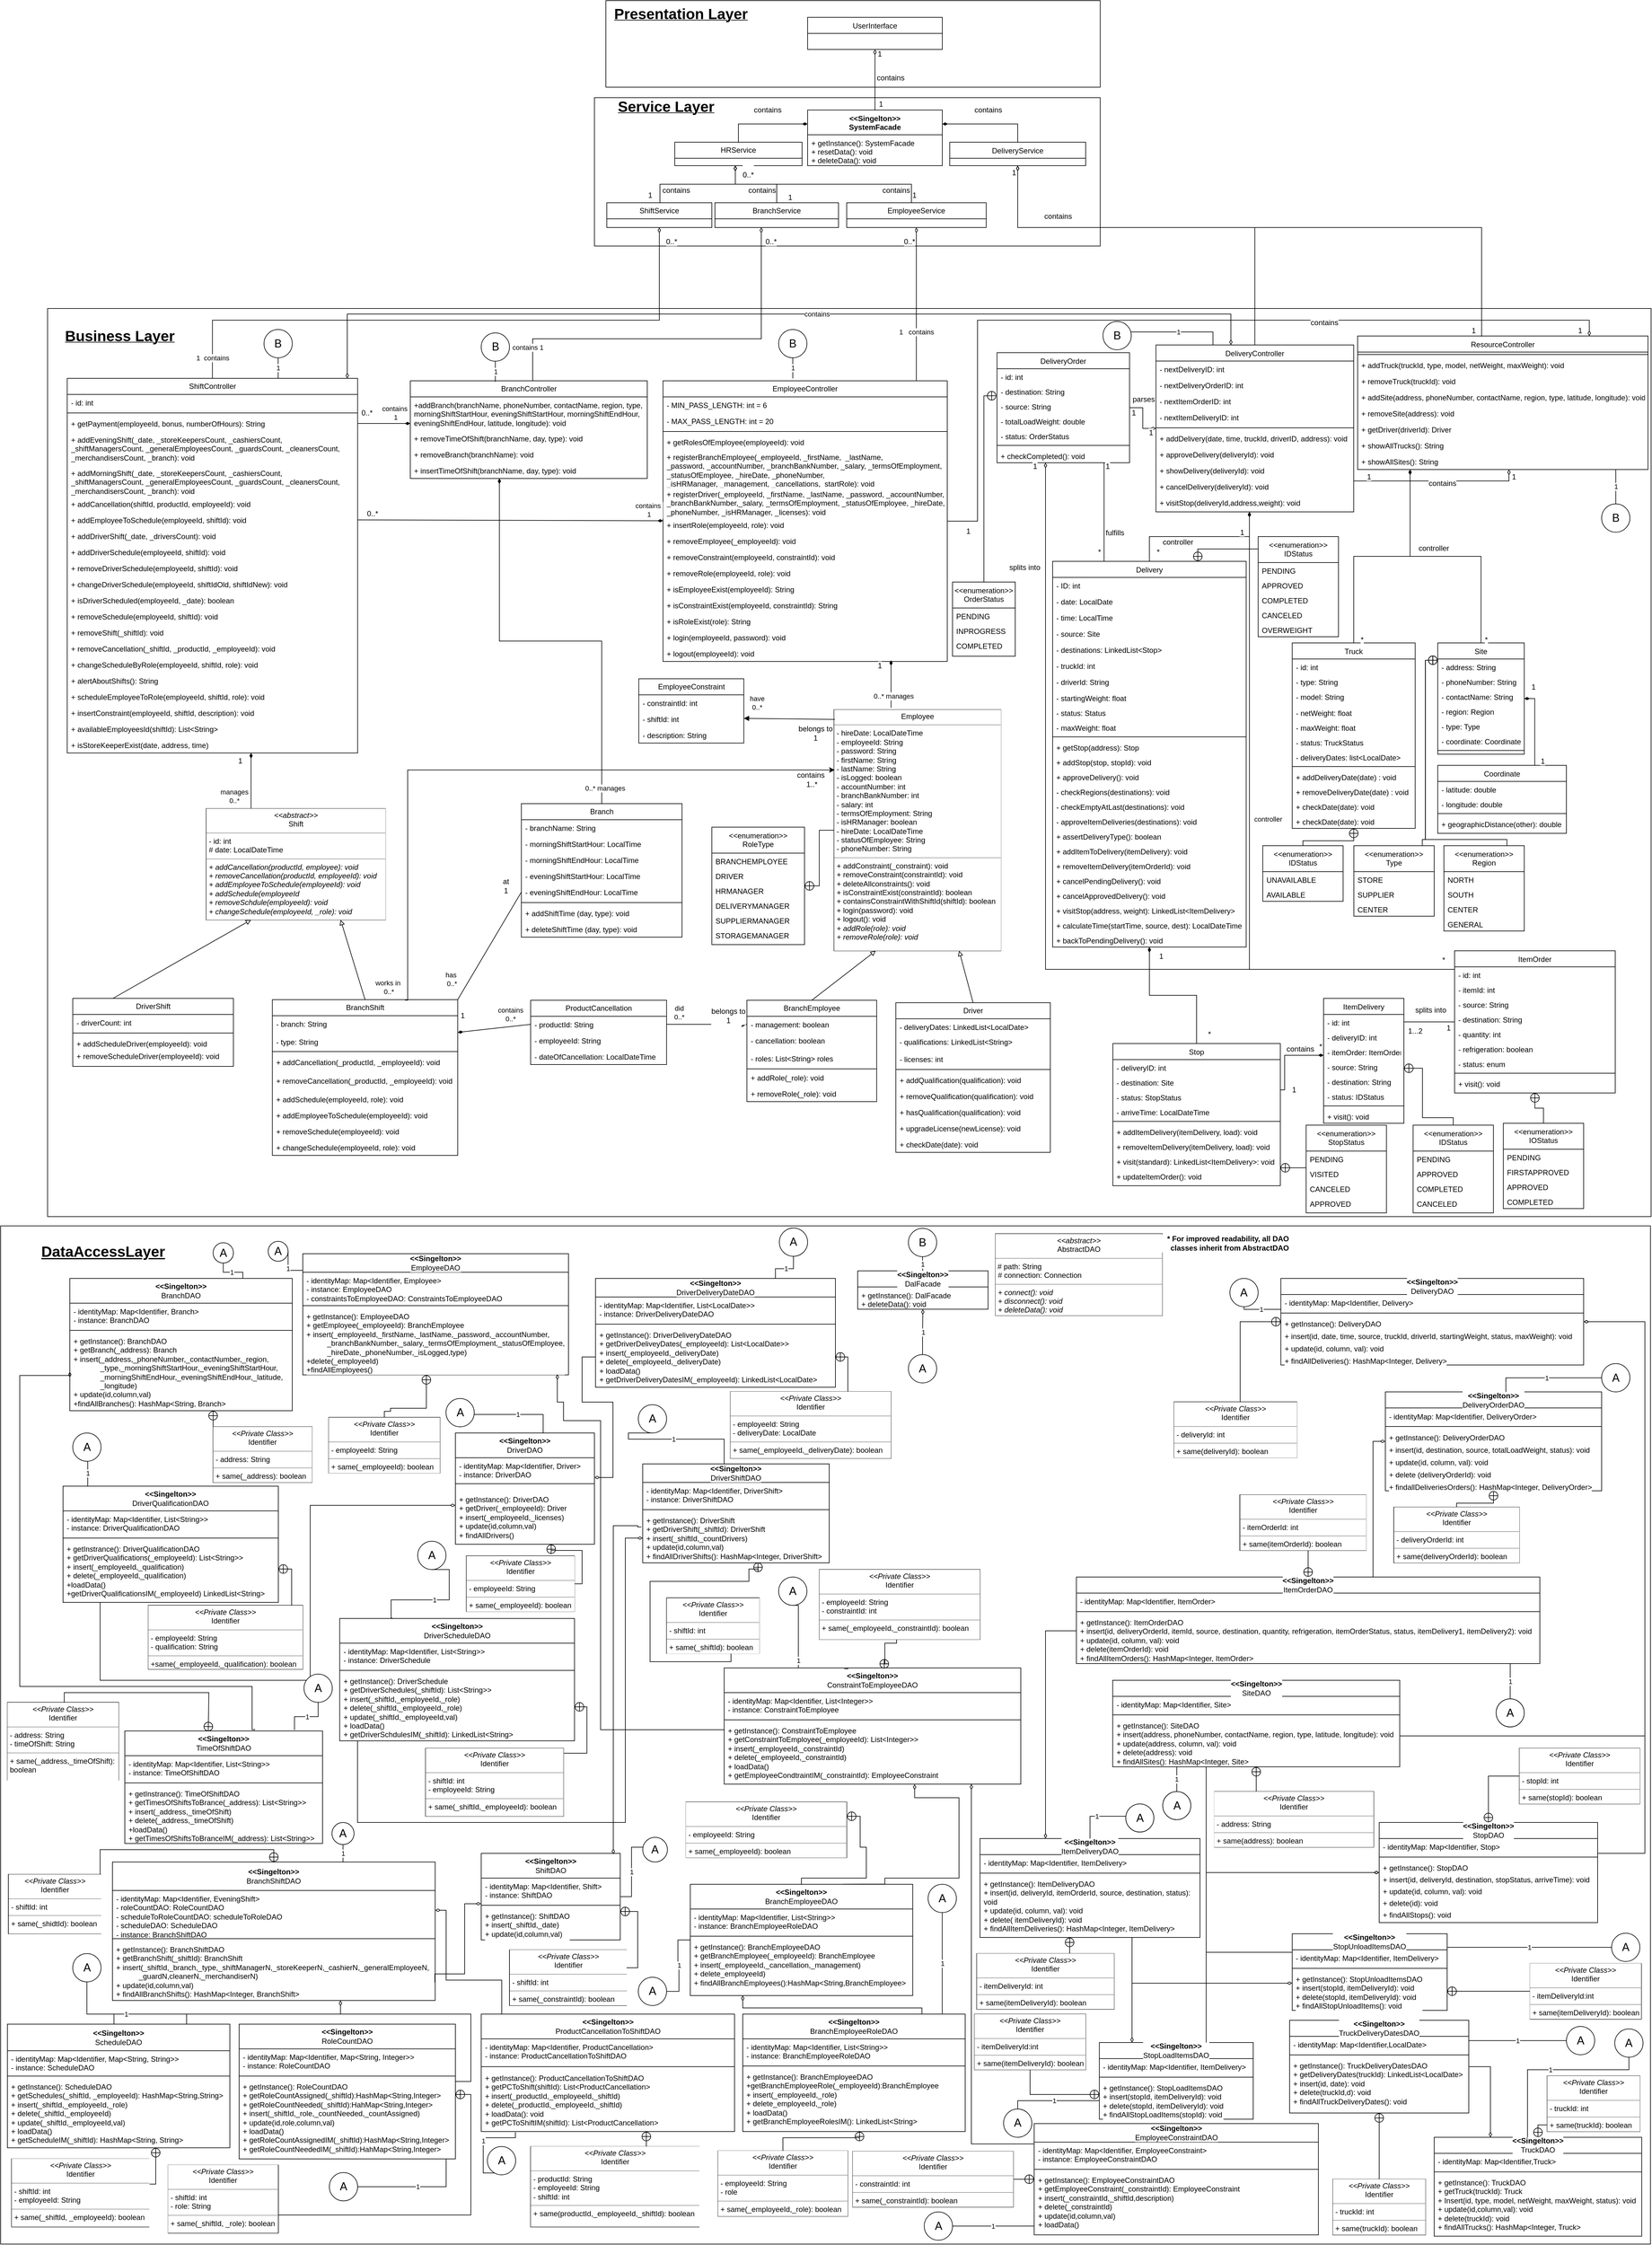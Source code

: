 <mxfile version="21.5.0" type="device">
  <diagram id="C5RBs43oDa-KdzZeNtuy" name="Page-1">
    <mxGraphModel dx="19100" dy="1803" grid="1" gridSize="10" guides="1" tooltips="1" connect="1" arrows="1" fold="1" page="1" pageScale="1" pageWidth="2600" pageHeight="3700" math="0" shadow="0">
      <root>
        <mxCell id="WIyWlLk6GJQsqaUBKTNV-0" />
        <mxCell id="WIyWlLk6GJQsqaUBKTNV-1" parent="WIyWlLk6GJQsqaUBKTNV-0" />
        <mxCell id="kdqLwp8MZgCuBFm4-q2v-243" value="" style="rounded=0;whiteSpace=wrap;html=1;fontSize=12;labelBackgroundColor=default;" parent="WIyWlLk6GJQsqaUBKTNV-1" vertex="1">
          <mxGeometry x="-13071" y="2025" width="2670" height="1647" as="geometry" />
        </mxCell>
        <mxCell id="21" value="" style="rounded=0;whiteSpace=wrap;html=1;fontSize=12;labelBackgroundColor=default;" parent="WIyWlLk6GJQsqaUBKTNV-1" vertex="1">
          <mxGeometry x="-12995" y="541" width="2595" height="1469" as="geometry" />
        </mxCell>
        <mxCell id="15" value="" style="rounded=0;whiteSpace=wrap;html=1;fontSize=24;labelBackgroundColor=default;" parent="WIyWlLk6GJQsqaUBKTNV-1" vertex="1">
          <mxGeometry x="-12110" y="200" width="818.5" height="240" as="geometry" />
        </mxCell>
        <mxCell id="13" value="" style="rounded=0;whiteSpace=wrap;html=1;labelBackgroundColor=default;" parent="WIyWlLk6GJQsqaUBKTNV-1" vertex="1">
          <mxGeometry x="-12091.5" y="43" width="800" height="140" as="geometry" />
        </mxCell>
        <mxCell id="zkfFHV4jXpPFQw0GAbJ--0" value="&lt;&lt;Singelton&gt;&gt;&#xa;SystemFacade" style="swimlane;fontStyle=1;align=center;verticalAlign=top;childLayout=stackLayout;horizontal=1;startSize=40;horizontalStack=0;resizeParent=1;resizeLast=0;collapsible=1;marginBottom=0;rounded=0;shadow=0;strokeWidth=1;fontSize=12;labelBackgroundColor=default;" parent="WIyWlLk6GJQsqaUBKTNV-1" vertex="1">
          <mxGeometry x="-11765" y="220" width="218" height="90" as="geometry">
            <mxRectangle x="230" y="140" width="160" height="26" as="alternateBounds" />
          </mxGeometry>
        </mxCell>
        <mxCell id="24" value="+ getInstance(): SystemFacade&#xa;+ resetData(): void&#xa;+ deleteData(): void" style="text;align=left;verticalAlign=top;spacingLeft=4;spacingRight=4;overflow=hidden;rotatable=0;points=[[0,0.5],[1,0.5]];portConstraint=eastwest;fontSize=12;labelBackgroundColor=default;" parent="zkfFHV4jXpPFQw0GAbJ--0" vertex="1">
          <mxGeometry y="40" width="218" height="50" as="geometry" />
        </mxCell>
        <mxCell id="635" style="edgeStyle=orthogonalEdgeStyle;rounded=0;orthogonalLoop=1;jettySize=auto;html=1;startArrow=none;startFill=0;endArrow=diamondThin;endFill=1;labelBackgroundColor=default;" parent="WIyWlLk6GJQsqaUBKTNV-1" source="zkfFHV4jXpPFQw0GAbJ--6" target="-cah5np-NctQ-93-1y_4-40" edge="1">
          <mxGeometry relative="1" as="geometry">
            <Array as="points">
              <mxPoint x="-10881" y="942" />
              <mxPoint x="-10790" y="942" />
            </Array>
          </mxGeometry>
        </mxCell>
        <mxCell id="zkfFHV4jXpPFQw0GAbJ--6" value="Truck" style="swimlane;fontStyle=0;align=center;verticalAlign=top;childLayout=stackLayout;horizontal=1;startSize=26;horizontalStack=0;resizeParent=1;resizeLast=0;collapsible=1;marginBottom=0;rounded=0;shadow=0;strokeWidth=1;labelBackgroundColor=default;" parent="WIyWlLk6GJQsqaUBKTNV-1" vertex="1">
          <mxGeometry x="-10980.75" y="1082" width="199" height="300" as="geometry">
            <mxRectangle x="130" y="380" width="160" height="26" as="alternateBounds" />
          </mxGeometry>
        </mxCell>
        <mxCell id="zkfFHV4jXpPFQw0GAbJ--7" value="- id: int" style="text;align=left;verticalAlign=top;spacingLeft=4;spacingRight=4;overflow=hidden;rotatable=0;points=[[0,0.5],[1,0.5]];portConstraint=eastwest;labelBackgroundColor=default;" parent="zkfFHV4jXpPFQw0GAbJ--6" vertex="1">
          <mxGeometry y="26" width="199" height="24" as="geometry" />
        </mxCell>
        <mxCell id="pfqi8dcjWFV21mzIqZLF-18" value="- type: String" style="text;align=left;verticalAlign=top;spacingLeft=4;spacingRight=4;overflow=hidden;rotatable=0;points=[[0,0.5],[1,0.5]];portConstraint=eastwest;labelBackgroundColor=default;" parent="zkfFHV4jXpPFQw0GAbJ--6" vertex="1">
          <mxGeometry y="50" width="199" height="24" as="geometry" />
        </mxCell>
        <mxCell id="pfqi8dcjWFV21mzIqZLF-19" value="- model: String" style="text;align=left;verticalAlign=top;spacingLeft=4;spacingRight=4;overflow=hidden;rotatable=0;points=[[0,0.5],[1,0.5]];portConstraint=eastwest;labelBackgroundColor=default;" parent="zkfFHV4jXpPFQw0GAbJ--6" vertex="1">
          <mxGeometry y="74" width="199" height="26" as="geometry" />
        </mxCell>
        <mxCell id="pfqi8dcjWFV21mzIqZLF-20" value="- netWeight: float" style="text;align=left;verticalAlign=top;spacingLeft=4;spacingRight=4;overflow=hidden;rotatable=0;points=[[0,0.5],[1,0.5]];portConstraint=eastwest;labelBackgroundColor=default;" parent="zkfFHV4jXpPFQw0GAbJ--6" vertex="1">
          <mxGeometry y="100" width="199" height="24" as="geometry" />
        </mxCell>
        <mxCell id="pfqi8dcjWFV21mzIqZLF-21" value="- maxWeight: float" style="text;align=left;verticalAlign=top;spacingLeft=4;spacingRight=4;overflow=hidden;rotatable=0;points=[[0,0.5],[1,0.5]];portConstraint=eastwest;labelBackgroundColor=default;" parent="zkfFHV4jXpPFQw0GAbJ--6" vertex="1">
          <mxGeometry y="124" width="199" height="24" as="geometry" />
        </mxCell>
        <mxCell id="cxgRYb24HtFbDewRSflm-10" value="- status: TruckStatus" style="text;align=left;verticalAlign=top;spacingLeft=4;spacingRight=4;overflow=hidden;rotatable=0;points=[[0,0.5],[1,0.5]];portConstraint=eastwest;labelBackgroundColor=default;" parent="zkfFHV4jXpPFQw0GAbJ--6" vertex="1">
          <mxGeometry y="148" width="199" height="24" as="geometry" />
        </mxCell>
        <mxCell id="cxgRYb24HtFbDewRSflm-12" value="- deliveryDates: list&lt;LocalDate&gt;" style="text;align=left;verticalAlign=top;spacingLeft=4;spacingRight=4;overflow=hidden;rotatable=0;points=[[0,0.5],[1,0.5]];portConstraint=eastwest;labelBackgroundColor=default;" parent="zkfFHV4jXpPFQw0GAbJ--6" vertex="1">
          <mxGeometry y="172" width="199" height="24" as="geometry" />
        </mxCell>
        <mxCell id="281" value="" style="line;strokeWidth=1;fillColor=none;align=left;verticalAlign=middle;spacingTop=-1;spacingLeft=3;spacingRight=3;rotatable=0;labelPosition=right;points=[];portConstraint=eastwest;strokeColor=inherit;labelBackgroundColor=default;" parent="zkfFHV4jXpPFQw0GAbJ--6" vertex="1">
          <mxGeometry y="196" width="199" height="8" as="geometry" />
        </mxCell>
        <mxCell id="288" value="+ addDeliveryDate(date) : void" style="text;align=left;verticalAlign=top;spacingLeft=4;spacingRight=4;overflow=hidden;rotatable=0;points=[[0,0.5],[1,0.5]];portConstraint=eastwest;labelBackgroundColor=default;" parent="zkfFHV4jXpPFQw0GAbJ--6" vertex="1">
          <mxGeometry y="204" width="199" height="24" as="geometry" />
        </mxCell>
        <mxCell id="291" value="+ removeDeliveryDate(date) : void" style="text;align=left;verticalAlign=top;spacingLeft=4;spacingRight=4;overflow=hidden;rotatable=0;points=[[0,0.5],[1,0.5]];portConstraint=eastwest;labelBackgroundColor=default;" parent="zkfFHV4jXpPFQw0GAbJ--6" vertex="1">
          <mxGeometry y="228" width="199" height="24" as="geometry" />
        </mxCell>
        <mxCell id="289" value="+ checkDate(date): void" style="text;align=left;verticalAlign=top;spacingLeft=4;spacingRight=4;overflow=hidden;rotatable=0;points=[[0,0.5],[1,0.5]];portConstraint=eastwest;labelBackgroundColor=default;" parent="zkfFHV4jXpPFQw0GAbJ--6" vertex="1">
          <mxGeometry y="252" width="199" height="24" as="geometry" />
        </mxCell>
        <mxCell id="290" value="+ checkDate(date): void" style="text;align=left;verticalAlign=top;spacingLeft=4;spacingRight=4;overflow=hidden;rotatable=0;points=[[0,0.5],[1,0.5]];portConstraint=eastwest;labelBackgroundColor=default;" parent="zkfFHV4jXpPFQw0GAbJ--6" vertex="1">
          <mxGeometry y="276" width="199" height="24" as="geometry" />
        </mxCell>
        <mxCell id="pfqi8dcjWFV21mzIqZLF-34" style="edgeStyle=orthogonalEdgeStyle;rounded=0;orthogonalLoop=1;jettySize=auto;html=1;endArrow=diamondThin;endFill=1;exitX=0.5;exitY=0;exitDx=0;exitDy=0;labelBackgroundColor=default;" parent="WIyWlLk6GJQsqaUBKTNV-1" source="cxgRYb24HtFbDewRSflm-22" target="zkfFHV4jXpPFQw0GAbJ--13" edge="1">
          <mxGeometry relative="1" as="geometry">
            <mxPoint x="-11143.75" y="1236.5" as="sourcePoint" />
            <mxPoint x="-11086.75" y="1206.5" as="targetPoint" />
          </mxGeometry>
        </mxCell>
        <mxCell id="zkfFHV4jXpPFQw0GAbJ--13" value="Delivery" style="swimlane;fontStyle=0;align=center;verticalAlign=top;childLayout=stackLayout;horizontal=1;startSize=26;horizontalStack=0;resizeParent=1;resizeLast=0;collapsible=1;marginBottom=0;rounded=0;shadow=0;strokeWidth=1;labelBackgroundColor=default;" parent="WIyWlLk6GJQsqaUBKTNV-1" vertex="1">
          <mxGeometry x="-11368.5" y="950" width="313.25" height="624" as="geometry">
            <mxRectangle x="340" y="380" width="170" height="26" as="alternateBounds" />
          </mxGeometry>
        </mxCell>
        <mxCell id="zkfFHV4jXpPFQw0GAbJ--14" value="- ID: int" style="text;align=left;verticalAlign=top;spacingLeft=4;spacingRight=4;overflow=hidden;rotatable=0;points=[[0,0.5],[1,0.5]];portConstraint=eastwest;labelBackgroundColor=default;" parent="zkfFHV4jXpPFQw0GAbJ--13" vertex="1">
          <mxGeometry y="26" width="313.25" height="26" as="geometry" />
        </mxCell>
        <mxCell id="pfqi8dcjWFV21mzIqZLF-10" value="- date: LocalDate" style="text;align=left;verticalAlign=top;spacingLeft=4;spacingRight=4;overflow=hidden;rotatable=0;points=[[0,0.5],[1,0.5]];portConstraint=eastwest;labelBackgroundColor=default;" parent="zkfFHV4jXpPFQw0GAbJ--13" vertex="1">
          <mxGeometry y="52" width="313.25" height="26" as="geometry" />
        </mxCell>
        <mxCell id="pfqi8dcjWFV21mzIqZLF-11" value="- time: LocalTime" style="text;align=left;verticalAlign=top;spacingLeft=4;spacingRight=4;overflow=hidden;rotatable=0;points=[[0,0.5],[1,0.5]];portConstraint=eastwest;labelBackgroundColor=default;" parent="zkfFHV4jXpPFQw0GAbJ--13" vertex="1">
          <mxGeometry y="78" width="313.25" height="26" as="geometry" />
        </mxCell>
        <mxCell id="pfqi8dcjWFV21mzIqZLF-14" value="- source: Site" style="text;align=left;verticalAlign=top;spacingLeft=4;spacingRight=4;overflow=hidden;rotatable=0;points=[[0,0.5],[1,0.5]];portConstraint=eastwest;labelBackgroundColor=default;" parent="zkfFHV4jXpPFQw0GAbJ--13" vertex="1">
          <mxGeometry y="104" width="313.25" height="26" as="geometry" />
        </mxCell>
        <mxCell id="pfqi8dcjWFV21mzIqZLF-15" value="- destinations: LinkedList&lt;Stop&gt;" style="text;align=left;verticalAlign=top;spacingLeft=4;spacingRight=4;overflow=hidden;rotatable=0;points=[[0,0.5],[1,0.5]];portConstraint=eastwest;labelBackgroundColor=default;" parent="zkfFHV4jXpPFQw0GAbJ--13" vertex="1">
          <mxGeometry y="130" width="313.25" height="26" as="geometry" />
        </mxCell>
        <mxCell id="pfqi8dcjWFV21mzIqZLF-12" value="- truckId: int" style="text;align=left;verticalAlign=top;spacingLeft=4;spacingRight=4;overflow=hidden;rotatable=0;points=[[0,0.5],[1,0.5]];portConstraint=eastwest;labelBackgroundColor=default;" parent="zkfFHV4jXpPFQw0GAbJ--13" vertex="1">
          <mxGeometry y="156" width="313.25" height="26" as="geometry" />
        </mxCell>
        <mxCell id="pfqi8dcjWFV21mzIqZLF-13" value="- driverId: String" style="text;align=left;verticalAlign=top;spacingLeft=4;spacingRight=4;overflow=hidden;rotatable=0;points=[[0,0.5],[1,0.5]];portConstraint=eastwest;labelBackgroundColor=default;" parent="zkfFHV4jXpPFQw0GAbJ--13" vertex="1">
          <mxGeometry y="182" width="313.25" height="26" as="geometry" />
        </mxCell>
        <mxCell id="cxgRYb24HtFbDewRSflm-21" value="- startingWeight: float" style="text;align=left;verticalAlign=top;spacingLeft=4;spacingRight=4;overflow=hidden;rotatable=0;points=[[0,0.5],[1,0.5]];portConstraint=eastwest;labelBackgroundColor=default;" parent="zkfFHV4jXpPFQw0GAbJ--13" vertex="1">
          <mxGeometry y="208" width="313.25" height="24" as="geometry" />
        </mxCell>
        <mxCell id="cxgRYb24HtFbDewRSflm-34" value="- status: Status" style="text;align=left;verticalAlign=top;spacingLeft=4;spacingRight=4;overflow=hidden;rotatable=0;points=[[0,0.5],[1,0.5]];portConstraint=eastwest;labelBackgroundColor=default;" parent="zkfFHV4jXpPFQw0GAbJ--13" vertex="1">
          <mxGeometry y="232" width="313.25" height="24" as="geometry" />
        </mxCell>
        <mxCell id="25" value="- maxWeight: float" style="text;align=left;verticalAlign=top;spacingLeft=4;spacingRight=4;overflow=hidden;rotatable=0;points=[[0,0.5],[1,0.5]];portConstraint=eastwest;labelBackgroundColor=default;" parent="zkfFHV4jXpPFQw0GAbJ--13" vertex="1">
          <mxGeometry y="256" width="313.25" height="24" as="geometry" />
        </mxCell>
        <mxCell id="303" value="" style="line;strokeWidth=1;fillColor=none;align=left;verticalAlign=middle;spacingTop=-1;spacingLeft=3;spacingRight=3;rotatable=0;labelPosition=right;points=[];portConstraint=eastwest;strokeColor=inherit;labelBackgroundColor=default;" parent="zkfFHV4jXpPFQw0GAbJ--13" vertex="1">
          <mxGeometry y="280" width="313.25" height="8" as="geometry" />
        </mxCell>
        <mxCell id="304" value="+ getStop(address): Stop" style="text;align=left;verticalAlign=top;spacingLeft=4;spacingRight=4;overflow=hidden;rotatable=0;points=[[0,0.5],[1,0.5]];portConstraint=eastwest;labelBackgroundColor=default;" parent="zkfFHV4jXpPFQw0GAbJ--13" vertex="1">
          <mxGeometry y="288" width="313.25" height="24" as="geometry" />
        </mxCell>
        <mxCell id="305" value="+ addStop(stop, stopId): void" style="text;align=left;verticalAlign=top;spacingLeft=4;spacingRight=4;overflow=hidden;rotatable=0;points=[[0,0.5],[1,0.5]];portConstraint=eastwest;labelBackgroundColor=default;" parent="zkfFHV4jXpPFQw0GAbJ--13" vertex="1">
          <mxGeometry y="312" width="313.25" height="24" as="geometry" />
        </mxCell>
        <mxCell id="306" value="+ approveDelivery(): void" style="text;align=left;verticalAlign=top;spacingLeft=4;spacingRight=4;overflow=hidden;rotatable=0;points=[[0,0.5],[1,0.5]];portConstraint=eastwest;labelBackgroundColor=default;" parent="zkfFHV4jXpPFQw0GAbJ--13" vertex="1">
          <mxGeometry y="336" width="313.25" height="24" as="geometry" />
        </mxCell>
        <mxCell id="307" value="- checkRegions(destinations): void" style="text;align=left;verticalAlign=top;spacingLeft=4;spacingRight=4;overflow=hidden;rotatable=0;points=[[0,0.5],[1,0.5]];portConstraint=eastwest;labelBackgroundColor=default;" parent="zkfFHV4jXpPFQw0GAbJ--13" vertex="1">
          <mxGeometry y="360" width="313.25" height="24" as="geometry" />
        </mxCell>
        <mxCell id="308" value="- checkEmptyAtLast(destinations): void" style="text;align=left;verticalAlign=top;spacingLeft=4;spacingRight=4;overflow=hidden;rotatable=0;points=[[0,0.5],[1,0.5]];portConstraint=eastwest;labelBackgroundColor=default;" parent="zkfFHV4jXpPFQw0GAbJ--13" vertex="1">
          <mxGeometry y="384" width="313.25" height="24" as="geometry" />
        </mxCell>
        <mxCell id="309" value="- approveItemDeliveries(destinations): void" style="text;align=left;verticalAlign=top;spacingLeft=4;spacingRight=4;overflow=hidden;rotatable=0;points=[[0,0.5],[1,0.5]];portConstraint=eastwest;labelBackgroundColor=default;" parent="zkfFHV4jXpPFQw0GAbJ--13" vertex="1">
          <mxGeometry y="408" width="313.25" height="24" as="geometry" />
        </mxCell>
        <mxCell id="329" value="+ assertDeliveryType(): boolean" style="text;align=left;verticalAlign=top;spacingLeft=4;spacingRight=4;overflow=hidden;rotatable=0;points=[[0,0.5],[1,0.5]];portConstraint=eastwest;labelBackgroundColor=default;" parent="zkfFHV4jXpPFQw0GAbJ--13" vertex="1">
          <mxGeometry y="432" width="313.25" height="24" as="geometry" />
        </mxCell>
        <mxCell id="330" value="+ addItemToDelivery(itemDelivery): void" style="text;align=left;verticalAlign=top;spacingLeft=4;spacingRight=4;overflow=hidden;rotatable=0;points=[[0,0.5],[1,0.5]];portConstraint=eastwest;labelBackgroundColor=default;" parent="zkfFHV4jXpPFQw0GAbJ--13" vertex="1">
          <mxGeometry y="456" width="313.25" height="24" as="geometry" />
        </mxCell>
        <mxCell id="331" value="+ removeItemDelivery(itemOrderId): void" style="text;align=left;verticalAlign=top;spacingLeft=4;spacingRight=4;overflow=hidden;rotatable=0;points=[[0,0.5],[1,0.5]];portConstraint=eastwest;labelBackgroundColor=default;" parent="zkfFHV4jXpPFQw0GAbJ--13" vertex="1">
          <mxGeometry y="480" width="313.25" height="24" as="geometry" />
        </mxCell>
        <mxCell id="332" value="+ cancelPendingDelivery(): void" style="text;align=left;verticalAlign=top;spacingLeft=4;spacingRight=4;overflow=hidden;rotatable=0;points=[[0,0.5],[1,0.5]];portConstraint=eastwest;labelBackgroundColor=default;" parent="zkfFHV4jXpPFQw0GAbJ--13" vertex="1">
          <mxGeometry y="504" width="313.25" height="24" as="geometry" />
        </mxCell>
        <mxCell id="333" value="+ cancelApprovedDelivery(): void" style="text;align=left;verticalAlign=top;spacingLeft=4;spacingRight=4;overflow=hidden;rotatable=0;points=[[0,0.5],[1,0.5]];portConstraint=eastwest;labelBackgroundColor=default;" parent="zkfFHV4jXpPFQw0GAbJ--13" vertex="1">
          <mxGeometry y="528" width="313.25" height="24" as="geometry" />
        </mxCell>
        <mxCell id="335" value="+ visitStop(address, weight): LinkedList&lt;ItemDelivery&gt;" style="text;align=left;verticalAlign=top;spacingLeft=4;spacingRight=4;overflow=hidden;rotatable=0;points=[[0,0.5],[1,0.5]];portConstraint=eastwest;labelBackgroundColor=default;" parent="zkfFHV4jXpPFQw0GAbJ--13" vertex="1">
          <mxGeometry y="552" width="313.25" height="24" as="geometry" />
        </mxCell>
        <mxCell id="360" value="+ calculateTime(startTime, source, dest): LocalDateTime" style="text;align=left;verticalAlign=top;spacingLeft=4;spacingRight=4;overflow=hidden;rotatable=0;points=[[0,0.5],[1,0.5]];portConstraint=eastwest;labelBackgroundColor=default;" parent="zkfFHV4jXpPFQw0GAbJ--13" vertex="1">
          <mxGeometry y="576" width="313.25" height="24" as="geometry" />
        </mxCell>
        <mxCell id="367" value="+ backToPendingDelivery(): void" style="text;align=left;verticalAlign=top;spacingLeft=4;spacingRight=4;overflow=hidden;rotatable=0;points=[[0,0.5],[1,0.5]];portConstraint=eastwest;labelBackgroundColor=default;" parent="zkfFHV4jXpPFQw0GAbJ--13" vertex="1">
          <mxGeometry y="600" width="313.25" height="24" as="geometry" />
        </mxCell>
        <mxCell id="pfqi8dcjWFV21mzIqZLF-32" style="edgeStyle=orthogonalEdgeStyle;rounded=0;orthogonalLoop=1;jettySize=auto;html=1;endArrow=diamondThin;endFill=1;exitX=0.5;exitY=0;exitDx=0;exitDy=0;labelBackgroundColor=default;" parent="WIyWlLk6GJQsqaUBKTNV-1" source="zkfFHV4jXpPFQw0GAbJ--13" target="zkfFHV4jXpPFQw0GAbJ--17" edge="1">
          <mxGeometry relative="1" as="geometry">
            <Array as="points">
              <mxPoint x="-11212" y="910" />
              <mxPoint x="-11050" y="910" />
            </Array>
            <mxPoint x="-11042" y="856.5" as="targetPoint" />
          </mxGeometry>
        </mxCell>
        <mxCell id="-cah5np-NctQ-93-1y_4-53" style="edgeStyle=orthogonalEdgeStyle;rounded=0;orthogonalLoop=1;jettySize=auto;html=1;endArrow=diamondThin;endFill=0;labelBackgroundColor=default;" parent="WIyWlLk6GJQsqaUBKTNV-1" source="zkfFHV4jXpPFQw0GAbJ--17" target="-cah5np-NctQ-93-1y_4-40" edge="1">
          <mxGeometry relative="1" as="geometry">
            <Array as="points">
              <mxPoint x="-10630" y="820" />
            </Array>
            <mxPoint x="-10952" y="806.5" as="targetPoint" />
          </mxGeometry>
        </mxCell>
        <mxCell id="34" style="edgeStyle=orthogonalEdgeStyle;rounded=0;orthogonalLoop=1;jettySize=auto;html=1;endArrow=diamondThin;endFill=0;labelBackgroundColor=default;" parent="WIyWlLk6GJQsqaUBKTNV-1" source="pfqi8dcjWFV21mzIqZLF-16" target="zkfFHV4jXpPFQw0GAbJ--17" edge="1">
          <mxGeometry relative="1" as="geometry" />
        </mxCell>
        <mxCell id="zkfFHV4jXpPFQw0GAbJ--17" value="DeliveryController" style="swimlane;fontStyle=0;align=center;verticalAlign=top;childLayout=stackLayout;horizontal=1;startSize=26;horizontalStack=0;resizeParent=1;resizeLast=0;collapsible=1;marginBottom=0;rounded=0;shadow=0;strokeWidth=1;labelBackgroundColor=default;" parent="WIyWlLk6GJQsqaUBKTNV-1" vertex="1">
          <mxGeometry x="-11201.25" y="600" width="320" height="270" as="geometry">
            <mxRectangle x="550" y="140" width="160" height="26" as="alternateBounds" />
          </mxGeometry>
        </mxCell>
        <mxCell id="26" value="- nextDeliveryID: int" style="text;align=left;verticalAlign=top;spacingLeft=4;spacingRight=4;overflow=hidden;rotatable=0;points=[[0,0.5],[1,0.5]];portConstraint=eastwest;labelBackgroundColor=default;" parent="zkfFHV4jXpPFQw0GAbJ--17" vertex="1">
          <mxGeometry y="26" width="320" height="26" as="geometry" />
        </mxCell>
        <mxCell id="27" value="- nextDeliveryOrderID: int" style="text;align=left;verticalAlign=top;spacingLeft=4;spacingRight=4;overflow=hidden;rotatable=0;points=[[0,0.5],[1,0.5]];portConstraint=eastwest;labelBackgroundColor=default;" parent="zkfFHV4jXpPFQw0GAbJ--17" vertex="1">
          <mxGeometry y="52" width="320" height="26" as="geometry" />
        </mxCell>
        <mxCell id="28" value="- nextItemOrderID: int" style="text;align=left;verticalAlign=top;spacingLeft=4;spacingRight=4;overflow=hidden;rotatable=0;points=[[0,0.5],[1,0.5]];portConstraint=eastwest;labelBackgroundColor=default;" parent="zkfFHV4jXpPFQw0GAbJ--17" vertex="1">
          <mxGeometry y="78" width="320" height="26" as="geometry" />
        </mxCell>
        <mxCell id="29" value="- nextItemDeliveryID: int" style="text;align=left;verticalAlign=top;spacingLeft=4;spacingRight=4;overflow=hidden;rotatable=0;points=[[0,0.5],[1,0.5]];portConstraint=eastwest;labelBackgroundColor=default;" parent="zkfFHV4jXpPFQw0GAbJ--17" vertex="1">
          <mxGeometry y="104" width="320" height="26" as="geometry" />
        </mxCell>
        <mxCell id="642" value="" style="line;strokeWidth=1;fillColor=none;align=left;verticalAlign=middle;spacingTop=-1;spacingLeft=3;spacingRight=3;rotatable=0;labelPosition=right;points=[];portConstraint=eastwest;strokeColor=inherit;labelBackgroundColor=default;" parent="zkfFHV4jXpPFQw0GAbJ--17" vertex="1">
          <mxGeometry y="130" width="320" height="8" as="geometry" />
        </mxCell>
        <mxCell id="643" value="+ addDelivery(date, time, truckId, driverID, address): void" style="text;align=left;verticalAlign=top;spacingLeft=4;spacingRight=4;overflow=hidden;rotatable=0;points=[[0,0.5],[1,0.5]];portConstraint=eastwest;labelBackgroundColor=default;" parent="zkfFHV4jXpPFQw0GAbJ--17" vertex="1">
          <mxGeometry y="138" width="320" height="26" as="geometry" />
        </mxCell>
        <mxCell id="645" value="+ approveDelivery(deliveryId): void" style="text;align=left;verticalAlign=top;spacingLeft=4;spacingRight=4;overflow=hidden;rotatable=0;points=[[0,0.5],[1,0.5]];portConstraint=eastwest;labelBackgroundColor=default;" parent="zkfFHV4jXpPFQw0GAbJ--17" vertex="1">
          <mxGeometry y="164" width="320" height="26" as="geometry" />
        </mxCell>
        <mxCell id="644" value="+ showDelivery(deliveryId): void" style="text;align=left;verticalAlign=top;spacingLeft=4;spacingRight=4;overflow=hidden;rotatable=0;points=[[0,0.5],[1,0.5]];portConstraint=eastwest;labelBackgroundColor=default;" parent="zkfFHV4jXpPFQw0GAbJ--17" vertex="1">
          <mxGeometry y="190" width="320" height="26" as="geometry" />
        </mxCell>
        <mxCell id="646" value="+ cancelDelivery(deliveryId): void" style="text;align=left;verticalAlign=top;spacingLeft=4;spacingRight=4;overflow=hidden;rotatable=0;points=[[0,0.5],[1,0.5]];portConstraint=eastwest;labelBackgroundColor=default;" parent="zkfFHV4jXpPFQw0GAbJ--17" vertex="1">
          <mxGeometry y="216" width="320" height="26" as="geometry" />
        </mxCell>
        <mxCell id="647" value="+ visitStop(deliveryId,address,weight): void" style="text;align=left;verticalAlign=top;spacingLeft=4;spacingRight=4;overflow=hidden;rotatable=0;points=[[0,0.5],[1,0.5]];portConstraint=eastwest;labelBackgroundColor=default;" parent="zkfFHV4jXpPFQw0GAbJ--17" vertex="1">
          <mxGeometry y="242" width="320" height="26" as="geometry" />
        </mxCell>
        <mxCell id="zkfFHV4jXpPFQw0GAbJ--26" value="" style="endArrow=diamondThin;shadow=0;strokeWidth=1;rounded=0;endFill=0;edgeStyle=elbowEdgeStyle;elbow=vertical;exitX=0.5;exitY=0;exitDx=0;exitDy=0;entryX=0.5;entryY=1;entryDx=0;entryDy=0;labelBackgroundColor=default;" parent="WIyWlLk6GJQsqaUBKTNV-1" source="zkfFHV4jXpPFQw0GAbJ--17" target="177" edge="1">
          <mxGeometry relative="1" as="geometry">
            <mxPoint x="-10723" y="332" as="sourcePoint" />
            <mxPoint x="-11023" y="195" as="targetPoint" />
            <Array as="points">
              <mxPoint x="-11130" y="410" />
              <mxPoint x="-11231" y="449" />
              <mxPoint x="-11130" y="470" />
            </Array>
          </mxGeometry>
        </mxCell>
        <mxCell id="zkfFHV4jXpPFQw0GAbJ--28" value="1" style="resizable=0;align=right;verticalAlign=bottom;labelBackgroundColor=default;fontSize=12;" parent="zkfFHV4jXpPFQw0GAbJ--26" connectable="0" vertex="1">
          <mxGeometry x="1" relative="1" as="geometry">
            <mxPoint x="-1" y="20" as="offset" />
          </mxGeometry>
        </mxCell>
        <mxCell id="pfqi8dcjWFV21mzIqZLF-6" value="Site" style="swimlane;fontStyle=0;align=center;verticalAlign=top;childLayout=stackLayout;horizontal=1;startSize=26;horizontalStack=0;resizeParent=1;resizeLast=0;collapsible=1;marginBottom=0;rounded=0;shadow=0;strokeWidth=1;labelBackgroundColor=default;" parent="WIyWlLk6GJQsqaUBKTNV-1" vertex="1">
          <mxGeometry x="-10745.25" y="1082" width="140" height="180" as="geometry">
            <mxRectangle x="130" y="380" width="160" height="26" as="alternateBounds" />
          </mxGeometry>
        </mxCell>
        <mxCell id="pfqi8dcjWFV21mzIqZLF-7" value="- address: String" style="text;align=left;verticalAlign=top;spacingLeft=4;spacingRight=4;overflow=hidden;rotatable=0;points=[[0,0.5],[1,0.5]];portConstraint=eastwest;labelBackgroundColor=default;" parent="pfqi8dcjWFV21mzIqZLF-6" vertex="1">
          <mxGeometry y="26" width="140" height="24" as="geometry" />
        </mxCell>
        <mxCell id="31" value="- phoneNumber: String" style="text;align=left;verticalAlign=top;spacingLeft=4;spacingRight=4;overflow=hidden;rotatable=0;points=[[0,0.5],[1,0.5]];portConstraint=eastwest;labelBackgroundColor=default;" parent="pfqi8dcjWFV21mzIqZLF-6" vertex="1">
          <mxGeometry y="50" width="140" height="24" as="geometry" />
        </mxCell>
        <mxCell id="30" value="- contactName: String" style="text;align=left;verticalAlign=top;spacingLeft=4;spacingRight=4;overflow=hidden;rotatable=0;points=[[0,0.5],[1,0.5]];portConstraint=eastwest;labelBackgroundColor=default;" parent="pfqi8dcjWFV21mzIqZLF-6" vertex="1">
          <mxGeometry y="74" width="140" height="24" as="geometry" />
        </mxCell>
        <mxCell id="cxgRYb24HtFbDewRSflm-8" value="- region: Region" style="text;align=left;verticalAlign=top;spacingLeft=4;spacingRight=4;overflow=hidden;rotatable=0;points=[[0,0.5],[1,0.5]];portConstraint=eastwest;labelBackgroundColor=default;" parent="pfqi8dcjWFV21mzIqZLF-6" vertex="1">
          <mxGeometry y="98" width="140" height="24" as="geometry" />
        </mxCell>
        <mxCell id="cxgRYb24HtFbDewRSflm-9" value="- type: Type" style="text;align=left;verticalAlign=top;spacingLeft=4;spacingRight=4;overflow=hidden;rotatable=0;points=[[0,0.5],[1,0.5]];portConstraint=eastwest;labelBackgroundColor=default;" parent="pfqi8dcjWFV21mzIqZLF-6" vertex="1">
          <mxGeometry y="122" width="140" height="24" as="geometry" />
        </mxCell>
        <mxCell id="197" value="- coordinate: Coordinate" style="text;align=left;verticalAlign=top;spacingLeft=4;spacingRight=4;overflow=hidden;rotatable=0;points=[[0,0.5],[1,0.5]];portConstraint=eastwest;labelBackgroundColor=default;" parent="pfqi8dcjWFV21mzIqZLF-6" vertex="1">
          <mxGeometry y="146" width="140" height="24" as="geometry" />
        </mxCell>
        <mxCell id="248" value="" style="line;strokeWidth=1;fillColor=none;align=left;verticalAlign=middle;spacingTop=-1;spacingLeft=3;spacingRight=3;rotatable=0;labelPosition=right;points=[];portConstraint=eastwest;strokeColor=inherit;labelBackgroundColor=default;" parent="pfqi8dcjWFV21mzIqZLF-6" vertex="1">
          <mxGeometry y="170" width="140" height="8" as="geometry" />
        </mxCell>
        <mxCell id="pfqi8dcjWFV21mzIqZLF-16" value="DeliveryOrder" style="swimlane;fontStyle=0;align=center;verticalAlign=top;childLayout=stackLayout;horizontal=1;startSize=26;horizontalStack=0;resizeParent=1;resizeLast=0;collapsible=1;marginBottom=0;rounded=0;shadow=0;strokeWidth=1;labelBackgroundColor=default;" parent="WIyWlLk6GJQsqaUBKTNV-1" vertex="1">
          <mxGeometry x="-11458.5" y="612.5" width="214.5" height="178" as="geometry">
            <mxRectangle x="130" y="380" width="160" height="26" as="alternateBounds" />
          </mxGeometry>
        </mxCell>
        <mxCell id="cxgRYb24HtFbDewRSflm-14" value="- id: int" style="text;align=left;verticalAlign=top;spacingLeft=4;spacingRight=4;overflow=hidden;rotatable=0;points=[[0,0.5],[1,0.5]];portConstraint=eastwest;labelBackgroundColor=default;" parent="pfqi8dcjWFV21mzIqZLF-16" vertex="1">
          <mxGeometry y="26" width="214.5" height="24" as="geometry" />
        </mxCell>
        <mxCell id="cxgRYb24HtFbDewRSflm-15" value="- destination: String" style="text;align=left;verticalAlign=top;spacingLeft=4;spacingRight=4;overflow=hidden;rotatable=0;points=[[0,0.5],[1,0.5]];portConstraint=eastwest;labelBackgroundColor=default;" parent="pfqi8dcjWFV21mzIqZLF-16" vertex="1">
          <mxGeometry y="50" width="214.5" height="24" as="geometry" />
        </mxCell>
        <mxCell id="cxgRYb24HtFbDewRSflm-17" value="- source: String" style="text;align=left;verticalAlign=top;spacingLeft=4;spacingRight=4;overflow=hidden;rotatable=0;points=[[0,0.5],[1,0.5]];portConstraint=eastwest;labelBackgroundColor=default;" parent="pfqi8dcjWFV21mzIqZLF-16" vertex="1">
          <mxGeometry y="74" width="214.5" height="24" as="geometry" />
        </mxCell>
        <mxCell id="cxgRYb24HtFbDewRSflm-13" value="- totalLoadWeight: double" style="text;align=left;verticalAlign=top;spacingLeft=4;spacingRight=4;overflow=hidden;rotatable=0;points=[[0,0.5],[1,0.5]];portConstraint=eastwest;labelBackgroundColor=default;" parent="pfqi8dcjWFV21mzIqZLF-16" vertex="1">
          <mxGeometry y="98" width="214.5" height="24" as="geometry" />
        </mxCell>
        <mxCell id="cxgRYb24HtFbDewRSflm-30" value="- status: OrderStatus" style="text;align=left;verticalAlign=top;spacingLeft=4;spacingRight=4;overflow=hidden;rotatable=0;points=[[0,0.5],[1,0.5]];portConstraint=eastwest;labelBackgroundColor=default;" parent="pfqi8dcjWFV21mzIqZLF-16" vertex="1">
          <mxGeometry y="122" width="214.5" height="24" as="geometry" />
        </mxCell>
        <mxCell id="641" value="" style="line;strokeWidth=1;fillColor=none;align=left;verticalAlign=middle;spacingTop=-1;spacingLeft=3;spacingRight=3;rotatable=0;labelPosition=right;points=[];portConstraint=eastwest;strokeColor=inherit;labelBackgroundColor=default;" parent="pfqi8dcjWFV21mzIqZLF-16" vertex="1">
          <mxGeometry y="146" width="214.5" height="8" as="geometry" />
        </mxCell>
        <mxCell id="640" value="+ checkCompleted(): void" style="text;align=left;verticalAlign=top;spacingLeft=4;spacingRight=4;overflow=hidden;rotatable=0;points=[[0,0.5],[1,0.5]];portConstraint=eastwest;labelBackgroundColor=default;" parent="pfqi8dcjWFV21mzIqZLF-16" vertex="1">
          <mxGeometry y="154" width="214.5" height="24" as="geometry" />
        </mxCell>
        <mxCell id="pfqi8dcjWFV21mzIqZLF-35" value="*" style="text;html=1;align=center;verticalAlign=middle;resizable=0;points=[];autosize=1;strokeColor=none;fillColor=none;labelBackgroundColor=default;" parent="WIyWlLk6GJQsqaUBKTNV-1" vertex="1">
          <mxGeometry x="-11213.37" y="920" width="30" height="30" as="geometry" />
        </mxCell>
        <mxCell id="pfqi8dcjWFV21mzIqZLF-36" value="*" style="text;html=1;align=center;verticalAlign=middle;resizable=0;points=[];autosize=1;strokeColor=none;fillColor=none;labelBackgroundColor=default;" parent="WIyWlLk6GJQsqaUBKTNV-1" vertex="1">
          <mxGeometry x="-10883.38" y="1062" width="30" height="30" as="geometry" />
        </mxCell>
        <mxCell id="pfqi8dcjWFV21mzIqZLF-40" value="*" style="text;html=1;align=center;verticalAlign=middle;resizable=0;points=[];autosize=1;strokeColor=none;fillColor=none;labelBackgroundColor=default;" parent="WIyWlLk6GJQsqaUBKTNV-1" vertex="1">
          <mxGeometry x="-11130" y="1700" width="30" height="30" as="geometry" />
        </mxCell>
        <mxCell id="pfqi8dcjWFV21mzIqZLF-43" value="controller" style="text;html=1;resizable=0;points=[];;align=center;verticalAlign=middle;labelBackgroundColor=default;rounded=0;shadow=0;strokeWidth=1;fontSize=12;" parent="WIyWlLk6GJQsqaUBKTNV-1" vertex="1" connectable="0">
          <mxGeometry x="-11204.37" y="970" as="geometry">
            <mxPoint x="38" y="-51" as="offset" />
          </mxGeometry>
        </mxCell>
        <mxCell id="pfqi8dcjWFV21mzIqZLF-47" value="splits into" style="text;html=1;resizable=0;points=[];;align=center;verticalAlign=middle;labelBackgroundColor=default;rounded=0;shadow=0;strokeWidth=1;fontSize=12;" parent="WIyWlLk6GJQsqaUBKTNV-1" vertex="1" connectable="0">
          <mxGeometry x="-11438.5" y="940.5" as="geometry">
            <mxPoint x="24" y="19" as="offset" />
          </mxGeometry>
        </mxCell>
        <mxCell id="cxgRYb24HtFbDewRSflm-22" value="Stop" style="swimlane;fontStyle=0;align=center;verticalAlign=top;childLayout=stackLayout;horizontal=1;startSize=26;horizontalStack=0;resizeParent=1;resizeLast=0;collapsible=1;marginBottom=0;rounded=0;shadow=0;strokeWidth=1;labelBackgroundColor=default;" parent="WIyWlLk6GJQsqaUBKTNV-1" vertex="1">
          <mxGeometry x="-11271" y="1730" width="271" height="230" as="geometry">
            <mxRectangle x="130" y="380" width="160" height="26" as="alternateBounds" />
          </mxGeometry>
        </mxCell>
        <mxCell id="cxgRYb24HtFbDewRSflm-23" value="- deliveryID: int" style="text;align=left;verticalAlign=top;spacingLeft=4;spacingRight=4;overflow=hidden;rotatable=0;points=[[0,0.5],[1,0.5]];portConstraint=eastwest;labelBackgroundColor=default;" parent="cxgRYb24HtFbDewRSflm-22" vertex="1">
          <mxGeometry y="26" width="271" height="24" as="geometry" />
        </mxCell>
        <mxCell id="cxgRYb24HtFbDewRSflm-28" value="- destination: Site" style="text;align=left;verticalAlign=top;spacingLeft=4;spacingRight=4;overflow=hidden;rotatable=0;points=[[0,0.5],[1,0.5]];portConstraint=eastwest;labelBackgroundColor=default;" parent="cxgRYb24HtFbDewRSflm-22" vertex="1">
          <mxGeometry y="50" width="271" height="24" as="geometry" />
        </mxCell>
        <mxCell id="33" value="- status: StopStatus" style="text;align=left;verticalAlign=top;spacingLeft=4;spacingRight=4;overflow=hidden;rotatable=0;points=[[0,0.5],[1,0.5]];portConstraint=eastwest;labelBackgroundColor=default;" parent="cxgRYb24HtFbDewRSflm-22" vertex="1">
          <mxGeometry y="74" width="271" height="24" as="geometry" />
        </mxCell>
        <mxCell id="201" value="- arriveTime: LocalDateTime" style="text;align=left;verticalAlign=top;spacingLeft=4;spacingRight=4;overflow=hidden;rotatable=0;points=[[0,0.5],[1,0.5]];portConstraint=eastwest;labelBackgroundColor=default;" parent="cxgRYb24HtFbDewRSflm-22" vertex="1">
          <mxGeometry y="98" width="271" height="24" as="geometry" />
        </mxCell>
        <mxCell id="204" value="" style="line;strokeWidth=1;fillColor=none;align=left;verticalAlign=middle;spacingTop=-1;spacingLeft=3;spacingRight=3;rotatable=0;labelPosition=right;points=[];portConstraint=eastwest;strokeColor=inherit;labelBackgroundColor=default;" parent="cxgRYb24HtFbDewRSflm-22" vertex="1">
          <mxGeometry y="122" width="271" height="8" as="geometry" />
        </mxCell>
        <mxCell id="205" value="+ addItemDelivery(itemDelivery, load): void" style="text;align=left;verticalAlign=top;spacingLeft=4;spacingRight=4;overflow=hidden;rotatable=0;points=[[0,0.5],[1,0.5]];portConstraint=eastwest;labelBackgroundColor=default;" parent="cxgRYb24HtFbDewRSflm-22" vertex="1">
          <mxGeometry y="130" width="271" height="24" as="geometry" />
        </mxCell>
        <mxCell id="209" value="+ removeItemDelivery(itemDelivery, load): void" style="text;align=left;verticalAlign=top;spacingLeft=4;spacingRight=4;overflow=hidden;rotatable=0;points=[[0,0.5],[1,0.5]];portConstraint=eastwest;labelBackgroundColor=default;" parent="cxgRYb24HtFbDewRSflm-22" vertex="1">
          <mxGeometry y="154" width="271" height="24" as="geometry" />
        </mxCell>
        <mxCell id="210" value="+ visit(standard): LinkedList&lt;ItemDelivery&gt;: void" style="text;align=left;verticalAlign=top;spacingLeft=4;spacingRight=4;overflow=hidden;rotatable=0;points=[[0,0.5],[1,0.5]];portConstraint=eastwest;labelBackgroundColor=default;" parent="cxgRYb24HtFbDewRSflm-22" vertex="1">
          <mxGeometry y="178" width="271" height="24" as="geometry" />
        </mxCell>
        <mxCell id="211" value="+ updateItemOrder(): void" style="text;align=left;verticalAlign=top;spacingLeft=4;spacingRight=4;overflow=hidden;rotatable=0;points=[[0,0.5],[1,0.5]];portConstraint=eastwest;labelBackgroundColor=default;" parent="cxgRYb24HtFbDewRSflm-22" vertex="1">
          <mxGeometry y="202" width="271" height="24" as="geometry" />
        </mxCell>
        <mxCell id="cxgRYb24HtFbDewRSflm-36" style="edgeStyle=orthogonalEdgeStyle;rounded=0;orthogonalLoop=1;jettySize=auto;html=1;endArrow=none;endFill=0;labelBackgroundColor=default;" parent="WIyWlLk6GJQsqaUBKTNV-1" source="zkfFHV4jXpPFQw0GAbJ--13" target="pfqi8dcjWFV21mzIqZLF-16" edge="1">
          <mxGeometry relative="1" as="geometry">
            <mxPoint x="-11342" y="904.5" as="sourcePoint" />
            <mxPoint x="-11342.5" y="777" as="targetPoint" />
            <Array as="points">
              <mxPoint x="-11285.25" y="810" />
              <mxPoint x="-11285.25" y="810" />
            </Array>
          </mxGeometry>
        </mxCell>
        <mxCell id="cxgRYb24HtFbDewRSflm-37" value="*" style="text;html=1;align=center;verticalAlign=middle;resizable=0;points=[];autosize=1;strokeColor=none;fillColor=none;rotation=0;labelBackgroundColor=default;" parent="WIyWlLk6GJQsqaUBKTNV-1" vertex="1">
          <mxGeometry x="-11308.5" y="920" width="30" height="30" as="geometry" />
        </mxCell>
        <mxCell id="cxgRYb24HtFbDewRSflm-39" value="1" style="resizable=0;align=right;verticalAlign=bottom;labelBackgroundColor=default;fontSize=12;" parent="WIyWlLk6GJQsqaUBKTNV-1" connectable="0" vertex="1">
          <mxGeometry x="-10710.5" y="737.0" as="geometry">
            <mxPoint x="-141" y="85" as="offset" />
          </mxGeometry>
        </mxCell>
        <mxCell id="cxgRYb24HtFbDewRSflm-41" value="fulfills" style="text;html=1;resizable=0;points=[];;align=center;verticalAlign=middle;labelBackgroundColor=default;rounded=0;shadow=0;strokeWidth=1;fontSize=12;" parent="WIyWlLk6GJQsqaUBKTNV-1" vertex="1" connectable="0">
          <mxGeometry x="-11202" y="950" as="geometry">
            <mxPoint x="-66" y="-46" as="offset" />
          </mxGeometry>
        </mxCell>
        <mxCell id="HI9j0yDIfHmuxv_e0azs-1" value="ItemOrder" style="swimlane;fontStyle=0;align=center;verticalAlign=top;childLayout=stackLayout;horizontal=1;startSize=26;horizontalStack=0;resizeParent=1;resizeLast=0;collapsible=1;marginBottom=0;rounded=0;shadow=0;strokeWidth=1;labelBackgroundColor=default;" parent="WIyWlLk6GJQsqaUBKTNV-1" vertex="1">
          <mxGeometry x="-10718" y="1580" width="260" height="230" as="geometry">
            <mxRectangle x="130" y="380" width="160" height="26" as="alternateBounds" />
          </mxGeometry>
        </mxCell>
        <mxCell id="-cah5np-NctQ-93-1y_4-38" value="- id: int" style="text;align=left;verticalAlign=top;spacingLeft=4;spacingRight=4;overflow=hidden;rotatable=0;points=[[0,0.5],[1,0.5]];portConstraint=eastwest;labelBackgroundColor=default;" parent="HI9j0yDIfHmuxv_e0azs-1" vertex="1">
          <mxGeometry y="26" width="260" height="24" as="geometry" />
        </mxCell>
        <mxCell id="HI9j0yDIfHmuxv_e0azs-3" value="- itemId: int" style="text;align=left;verticalAlign=top;spacingLeft=4;spacingRight=4;overflow=hidden;rotatable=0;points=[[0,0.5],[1,0.5]];portConstraint=eastwest;labelBackgroundColor=default;" parent="HI9j0yDIfHmuxv_e0azs-1" vertex="1">
          <mxGeometry y="50" width="260" height="24" as="geometry" />
        </mxCell>
        <mxCell id="-cah5np-NctQ-93-1y_4-11" value="- source: String" style="text;align=left;verticalAlign=top;spacingLeft=4;spacingRight=4;overflow=hidden;rotatable=0;points=[[0,0.5],[1,0.5]];portConstraint=eastwest;labelBackgroundColor=default;" parent="HI9j0yDIfHmuxv_e0azs-1" vertex="1">
          <mxGeometry y="74" width="260" height="24" as="geometry" />
        </mxCell>
        <mxCell id="HI9j0yDIfHmuxv_e0azs-7" value="- destination: String" style="text;align=left;verticalAlign=top;spacingLeft=4;spacingRight=4;overflow=hidden;rotatable=0;points=[[0,0.5],[1,0.5]];portConstraint=eastwest;labelBackgroundColor=default;" parent="HI9j0yDIfHmuxv_e0azs-1" vertex="1">
          <mxGeometry y="98" width="260" height="24" as="geometry" />
        </mxCell>
        <mxCell id="HI9j0yDIfHmuxv_e0azs-11" value="- quantity: int" style="text;align=left;verticalAlign=top;spacingLeft=4;spacingRight=4;overflow=hidden;rotatable=0;points=[[0,0.5],[1,0.5]];portConstraint=eastwest;labelBackgroundColor=default;" parent="HI9j0yDIfHmuxv_e0azs-1" vertex="1">
          <mxGeometry y="122" width="260" height="24" as="geometry" />
        </mxCell>
        <mxCell id="-cah5np-NctQ-93-1y_4-25" value="- refrigeration: boolean" style="text;align=left;verticalAlign=top;spacingLeft=4;spacingRight=4;overflow=hidden;rotatable=0;points=[[0,0.5],[1,0.5]];portConstraint=eastwest;labelBackgroundColor=default;" parent="HI9j0yDIfHmuxv_e0azs-1" vertex="1">
          <mxGeometry y="146" width="260" height="24" as="geometry" />
        </mxCell>
        <mxCell id="HI9j0yDIfHmuxv_e0azs-9" value="- status: enum" style="text;align=left;verticalAlign=top;spacingLeft=4;spacingRight=4;overflow=hidden;rotatable=0;points=[[0,0.5],[1,0.5]];portConstraint=eastwest;labelBackgroundColor=default;" parent="HI9j0yDIfHmuxv_e0azs-1" vertex="1">
          <mxGeometry y="170" width="260" height="24" as="geometry" />
        </mxCell>
        <mxCell id="232" value="" style="line;strokeWidth=1;fillColor=none;align=left;verticalAlign=middle;spacingTop=-1;spacingLeft=3;spacingRight=3;rotatable=0;labelPosition=right;points=[];portConstraint=eastwest;strokeColor=inherit;labelBackgroundColor=default;" parent="HI9j0yDIfHmuxv_e0azs-1" vertex="1">
          <mxGeometry y="194" width="260" height="8" as="geometry" />
        </mxCell>
        <mxCell id="234" value="+ visit(): void" style="text;align=left;verticalAlign=top;spacingLeft=4;spacingRight=4;overflow=hidden;rotatable=0;points=[[0,0.5],[1,0.5]];portConstraint=eastwest;labelBackgroundColor=default;" parent="HI9j0yDIfHmuxv_e0azs-1" vertex="1">
          <mxGeometry y="202" width="260" height="24" as="geometry" />
        </mxCell>
        <mxCell id="1" value="contains" style="text;html=1;resizable=0;points=[];;align=center;verticalAlign=middle;labelBackgroundColor=default;rounded=0;shadow=0;strokeWidth=1;fontSize=12;" parent="WIyWlLk6GJQsqaUBKTNV-1" vertex="1" connectable="0">
          <mxGeometry x="-10992.75" y="1720" as="geometry">
            <mxPoint x="24" y="19" as="offset" />
          </mxGeometry>
        </mxCell>
        <mxCell id="-cah5np-NctQ-93-1y_4-3" value="ItemDelivery" style="swimlane;fontStyle=0;align=center;verticalAlign=top;childLayout=stackLayout;horizontal=1;startSize=26;horizontalStack=0;resizeParent=1;resizeLast=0;collapsible=1;marginBottom=0;rounded=0;shadow=0;strokeWidth=1;labelBackgroundColor=default;" parent="WIyWlLk6GJQsqaUBKTNV-1" vertex="1">
          <mxGeometry x="-10930" y="1657" width="130" height="202" as="geometry">
            <mxRectangle x="130" y="380" width="160" height="26" as="alternateBounds" />
          </mxGeometry>
        </mxCell>
        <mxCell id="-cah5np-NctQ-93-1y_4-37" value="- id: int" style="text;align=left;verticalAlign=top;spacingLeft=4;spacingRight=4;overflow=hidden;rotatable=0;points=[[0,0.5],[1,0.5]];portConstraint=eastwest;labelBackgroundColor=default;" parent="-cah5np-NctQ-93-1y_4-3" vertex="1">
          <mxGeometry y="26" width="130" height="24" as="geometry" />
        </mxCell>
        <mxCell id="-cah5np-NctQ-93-1y_4-5" value="- deliveryID: int" style="text;align=left;verticalAlign=top;spacingLeft=4;spacingRight=4;overflow=hidden;rotatable=0;points=[[0,0.5],[1,0.5]];portConstraint=eastwest;labelBackgroundColor=default;" parent="-cah5np-NctQ-93-1y_4-3" vertex="1">
          <mxGeometry y="50" width="130" height="24" as="geometry" />
        </mxCell>
        <mxCell id="-cah5np-NctQ-93-1y_4-10" value="- itemOrder: ItemOrder" style="text;align=left;verticalAlign=top;spacingLeft=4;spacingRight=4;overflow=hidden;rotatable=0;points=[[0,0.5],[1,0.5]];portConstraint=eastwest;labelBackgroundColor=default;" parent="-cah5np-NctQ-93-1y_4-3" vertex="1">
          <mxGeometry y="74" width="130" height="24" as="geometry" />
        </mxCell>
        <mxCell id="-cah5np-NctQ-93-1y_4-23" value="- source: String" style="text;align=left;verticalAlign=top;spacingLeft=4;spacingRight=4;overflow=hidden;rotatable=0;points=[[0,0.5],[1,0.5]];portConstraint=eastwest;labelBackgroundColor=default;" parent="-cah5np-NctQ-93-1y_4-3" vertex="1">
          <mxGeometry y="98" width="130" height="24" as="geometry" />
        </mxCell>
        <mxCell id="-cah5np-NctQ-93-1y_4-7" value="- destination: String" style="text;align=left;verticalAlign=top;spacingLeft=4;spacingRight=4;overflow=hidden;rotatable=0;points=[[0,0.5],[1,0.5]];portConstraint=eastwest;labelBackgroundColor=default;" parent="-cah5np-NctQ-93-1y_4-3" vertex="1">
          <mxGeometry y="122" width="130" height="24" as="geometry" />
        </mxCell>
        <mxCell id="-cah5np-NctQ-93-1y_4-8" value="- status: IDStatus" style="text;align=left;verticalAlign=top;spacingLeft=4;spacingRight=4;overflow=hidden;rotatable=0;points=[[0,0.5],[1,0.5]];portConstraint=eastwest;labelBackgroundColor=default;" parent="-cah5np-NctQ-93-1y_4-3" vertex="1">
          <mxGeometry y="146" width="130" height="24" as="geometry" />
        </mxCell>
        <mxCell id="216" value="" style="line;strokeWidth=1;fillColor=none;align=left;verticalAlign=middle;spacingTop=-1;spacingLeft=3;spacingRight=3;rotatable=0;labelPosition=right;points=[];portConstraint=eastwest;strokeColor=inherit;labelBackgroundColor=default;" parent="-cah5np-NctQ-93-1y_4-3" vertex="1">
          <mxGeometry y="170" width="130" height="8" as="geometry" />
        </mxCell>
        <mxCell id="215" value="+ visit(): void" style="text;align=left;verticalAlign=top;spacingLeft=4;spacingRight=4;overflow=hidden;rotatable=0;points=[[0,0.5],[1,0.5]];portConstraint=eastwest;labelBackgroundColor=default;" parent="-cah5np-NctQ-93-1y_4-3" vertex="1">
          <mxGeometry y="178" width="130" height="24" as="geometry" />
        </mxCell>
        <mxCell id="-cah5np-NctQ-93-1y_4-13" style="edgeStyle=orthogonalEdgeStyle;rounded=0;orthogonalLoop=1;jettySize=auto;html=1;endArrow=none;endFill=0;startArrow=diamondThin;startFill=0;labelBackgroundColor=default;" parent="WIyWlLk6GJQsqaUBKTNV-1" source="pfqi8dcjWFV21mzIqZLF-16" target="HI9j0yDIfHmuxv_e0azs-1" edge="1">
          <mxGeometry relative="1" as="geometry">
            <mxPoint x="-10676.75" y="1393.5" as="targetPoint" />
            <Array as="points">
              <mxPoint x="-11380" y="1610" />
            </Array>
            <mxPoint x="-11256.75" y="846.5" as="sourcePoint" />
          </mxGeometry>
        </mxCell>
        <mxCell id="-cah5np-NctQ-93-1y_4-29" value="1" style="resizable=0;align=right;verticalAlign=bottom;labelBackgroundColor=default;fontSize=12;" parent="WIyWlLk6GJQsqaUBKTNV-1" connectable="0" vertex="1">
          <mxGeometry x="-11396" y="766.0" as="geometry">
            <mxPoint x="4" y="39" as="offset" />
          </mxGeometry>
        </mxCell>
        <mxCell id="-cah5np-NctQ-93-1y_4-35" value="splits into" style="text;html=1;resizable=0;points=[];;align=center;verticalAlign=middle;labelBackgroundColor=default;rounded=0;shadow=0;strokeWidth=1;fontSize=12;" parent="WIyWlLk6GJQsqaUBKTNV-1" vertex="1" connectable="0">
          <mxGeometry x="-10781.75" y="1657" as="geometry">
            <mxPoint x="24" y="19" as="offset" />
          </mxGeometry>
        </mxCell>
        <mxCell id="-cah5np-NctQ-93-1y_4-40" value="ResourceController" style="swimlane;fontStyle=0;align=center;verticalAlign=top;childLayout=stackLayout;horizontal=1;startSize=26;horizontalStack=0;resizeParent=1;resizeLast=0;collapsible=1;marginBottom=0;rounded=0;shadow=0;strokeWidth=1;labelBackgroundColor=default;" parent="WIyWlLk6GJQsqaUBKTNV-1" vertex="1">
          <mxGeometry x="-10874.88" y="585.5" width="469.88" height="216" as="geometry">
            <mxRectangle x="550" y="140" width="160" height="26" as="alternateBounds" />
          </mxGeometry>
        </mxCell>
        <mxCell id="499" value="" style="line;strokeWidth=1;fillColor=none;align=left;verticalAlign=middle;spacingTop=-1;spacingLeft=3;spacingRight=3;rotatable=0;labelPosition=right;points=[];portConstraint=eastwest;strokeColor=inherit;labelBackgroundColor=default;" parent="-cah5np-NctQ-93-1y_4-40" vertex="1">
          <mxGeometry y="26" width="469.88" height="8" as="geometry" />
        </mxCell>
        <mxCell id="500" value="+ addTruck(truckId, type, model, netWeight, maxWeight): void" style="text;align=left;verticalAlign=top;spacingLeft=4;spacingRight=4;overflow=hidden;rotatable=0;points=[[0,0.5],[1,0.5]];portConstraint=eastwest;labelBackgroundColor=default;" parent="-cah5np-NctQ-93-1y_4-40" vertex="1">
          <mxGeometry y="34" width="469.88" height="26" as="geometry" />
        </mxCell>
        <mxCell id="502" value="+ removeTruck(truckId): void" style="text;align=left;verticalAlign=top;spacingLeft=4;spacingRight=4;overflow=hidden;rotatable=0;points=[[0,0.5],[1,0.5]];portConstraint=eastwest;labelBackgroundColor=default;" parent="-cah5np-NctQ-93-1y_4-40" vertex="1">
          <mxGeometry y="60" width="469.88" height="26" as="geometry" />
        </mxCell>
        <mxCell id="503" value="+ addSite(address, phoneNumber, contactName, region, type, latitude, longitude): void" style="text;align=left;verticalAlign=top;spacingLeft=4;spacingRight=4;overflow=hidden;rotatable=0;points=[[0,0.5],[1,0.5]];portConstraint=eastwest;labelBackgroundColor=default;" parent="-cah5np-NctQ-93-1y_4-40" vertex="1">
          <mxGeometry y="86" width="469.88" height="26" as="geometry" />
        </mxCell>
        <mxCell id="506" value="+ removeSite(address): void" style="text;align=left;verticalAlign=top;spacingLeft=4;spacingRight=4;overflow=hidden;rotatable=0;points=[[0,0.5],[1,0.5]];portConstraint=eastwest;labelBackgroundColor=default;" parent="-cah5np-NctQ-93-1y_4-40" vertex="1">
          <mxGeometry y="112" width="469.88" height="26" as="geometry" />
        </mxCell>
        <mxCell id="513" value="+ getDriver(driverId): Driver" style="text;align=left;verticalAlign=top;spacingLeft=4;spacingRight=4;overflow=hidden;rotatable=0;points=[[0,0.5],[1,0.5]];portConstraint=eastwest;labelBackgroundColor=default;" parent="-cah5np-NctQ-93-1y_4-40" vertex="1">
          <mxGeometry y="138" width="469.88" height="26" as="geometry" />
        </mxCell>
        <mxCell id="636" value="+ showAllTrucks(): String" style="text;align=left;verticalAlign=top;spacingLeft=4;spacingRight=4;overflow=hidden;rotatable=0;points=[[0,0.5],[1,0.5]];portConstraint=eastwest;labelBackgroundColor=default;" parent="-cah5np-NctQ-93-1y_4-40" vertex="1">
          <mxGeometry y="164" width="469.88" height="26" as="geometry" />
        </mxCell>
        <mxCell id="639" value="+ showAllSites(): String" style="text;align=left;verticalAlign=top;spacingLeft=4;spacingRight=4;overflow=hidden;rotatable=0;points=[[0,0.5],[1,0.5]];portConstraint=eastwest;labelBackgroundColor=default;" parent="-cah5np-NctQ-93-1y_4-40" vertex="1">
          <mxGeometry y="190" width="469.88" height="26" as="geometry" />
        </mxCell>
        <mxCell id="-cah5np-NctQ-93-1y_4-47" value="" style="endArrow=diamondThin;shadow=0;strokeWidth=1;rounded=0;endFill=0;edgeStyle=elbowEdgeStyle;elbow=vertical;exitX=0.427;exitY=0.004;exitDx=0;exitDy=0;entryX=0.5;entryY=1;entryDx=0;entryDy=0;exitPerimeter=0;labelBackgroundColor=default;" parent="WIyWlLk6GJQsqaUBKTNV-1" source="-cah5np-NctQ-93-1y_4-40" target="177" edge="1">
          <mxGeometry relative="1" as="geometry">
            <mxPoint x="-10836" y="190" as="sourcePoint" />
            <mxPoint x="-10749" y="110" as="targetPoint" />
            <Array as="points">
              <mxPoint x="-11400" y="410" />
              <mxPoint x="-10980" y="420" />
              <mxPoint x="-10980" y="430" />
            </Array>
          </mxGeometry>
        </mxCell>
        <mxCell id="-cah5np-NctQ-93-1y_4-48" value="1" style="resizable=0;align=left;verticalAlign=bottom;labelBackgroundColor=default;fontSize=12;" parent="-cah5np-NctQ-93-1y_4-47" connectable="0" vertex="1">
          <mxGeometry x="-1" relative="1" as="geometry">
            <mxPoint x="-18" y="-1" as="offset" />
          </mxGeometry>
        </mxCell>
        <mxCell id="-cah5np-NctQ-93-1y_4-55" value="contains" style="text;html=1;resizable=0;points=[];;align=center;verticalAlign=middle;labelBackgroundColor=default;rounded=0;shadow=0;strokeWidth=1;fontSize=12;" parent="WIyWlLk6GJQsqaUBKTNV-1" vertex="1" connectable="0">
          <mxGeometry x="-10595.25" y="850" as="geometry">
            <mxPoint x="-143" y="-26" as="offset" />
          </mxGeometry>
        </mxCell>
        <mxCell id="-cah5np-NctQ-93-1y_4-57" value="1" style="resizable=0;align=right;verticalAlign=bottom;labelBackgroundColor=default;fontSize=12;" parent="WIyWlLk6GJQsqaUBKTNV-1" connectable="0" vertex="1">
          <mxGeometry x="-10915" y="850.004" as="geometry">
            <mxPoint x="298" y="-28" as="offset" />
          </mxGeometry>
        </mxCell>
        <mxCell id="7" value="contains" style="text;html=1;resizable=0;points=[];;align=center;verticalAlign=middle;labelBackgroundColor=default;rounded=0;shadow=0;strokeWidth=1;fontSize=12;" parent="WIyWlLk6GJQsqaUBKTNV-1" vertex="1" connectable="0">
          <mxGeometry x="-11340" y="541" as="geometry">
            <mxPoint x="-20" y="-149" as="offset" />
          </mxGeometry>
        </mxCell>
        <mxCell id="12" style="edgeStyle=orthogonalEdgeStyle;rounded=0;orthogonalLoop=1;jettySize=auto;html=1;endArrow=diamondThin;endFill=0;exitX=0.5;exitY=0;exitDx=0;exitDy=0;labelBackgroundColor=default;" parent="WIyWlLk6GJQsqaUBKTNV-1" source="zkfFHV4jXpPFQw0GAbJ--0" target="9" edge="1">
          <mxGeometry relative="1" as="geometry" />
        </mxCell>
        <mxCell id="9" value="UserInterface" style="swimlane;fontStyle=0;align=center;verticalAlign=top;childLayout=stackLayout;horizontal=1;startSize=26;horizontalStack=0;resizeParent=1;resizeLast=0;collapsible=1;marginBottom=0;rounded=0;shadow=0;strokeWidth=1;labelBackgroundColor=default;" parent="WIyWlLk6GJQsqaUBKTNV-1" vertex="1">
          <mxGeometry x="-11765" y="70" width="218" height="52" as="geometry">
            <mxRectangle x="230" y="140" width="160" height="26" as="alternateBounds" />
          </mxGeometry>
        </mxCell>
        <mxCell id="14" value="&lt;u&gt;&lt;b&gt;&lt;font style=&quot;font-size: 24px;&quot;&gt;Presentation Layer&lt;/font&gt;&lt;/b&gt;&lt;/u&gt;" style="text;html=1;strokeColor=none;fillColor=none;align=center;verticalAlign=middle;whiteSpace=wrap;rounded=0;labelBackgroundColor=default;" parent="WIyWlLk6GJQsqaUBKTNV-1" vertex="1">
          <mxGeometry x="-12095" y="50" width="250" height="30" as="geometry" />
        </mxCell>
        <mxCell id="16" value="1" style="resizable=0;align=left;verticalAlign=bottom;labelBackgroundColor=default;fontSize=12;" parent="WIyWlLk6GJQsqaUBKTNV-1" connectable="0" vertex="1">
          <mxGeometry x="-11641.5" y="330" as="geometry">
            <mxPoint x="-10" y="-111" as="offset" />
          </mxGeometry>
        </mxCell>
        <mxCell id="18" value="1" style="resizable=0;align=left;verticalAlign=bottom;labelBackgroundColor=default;fontSize=12;" parent="WIyWlLk6GJQsqaUBKTNV-1" connectable="0" vertex="1">
          <mxGeometry x="-11641.5" y="280" as="geometry">
            <mxPoint x="-12" y="-142" as="offset" />
          </mxGeometry>
        </mxCell>
        <mxCell id="19" value="contains" style="text;html=1;resizable=0;points=[];;align=center;verticalAlign=middle;labelBackgroundColor=default;rounded=0;shadow=0;strokeWidth=1;fontSize=12;" parent="WIyWlLk6GJQsqaUBKTNV-1" vertex="1" connectable="0">
          <mxGeometry x="-11543" y="180" as="geometry">
            <mxPoint x="-88" y="-12" as="offset" />
          </mxGeometry>
        </mxCell>
        <mxCell id="20" value="&lt;u&gt;&lt;b&gt;&lt;font style=&quot;font-size: 24px;&quot;&gt;Service Layer&lt;/font&gt;&lt;/b&gt;&lt;/u&gt;" style="text;html=1;strokeColor=none;fillColor=none;align=center;verticalAlign=middle;whiteSpace=wrap;rounded=0;labelBackgroundColor=default;" parent="WIyWlLk6GJQsqaUBKTNV-1" vertex="1">
          <mxGeometry x="-12079.5" y="200" width="170" height="30" as="geometry" />
        </mxCell>
        <mxCell id="23" value="&lt;u&gt;&lt;b&gt;&lt;font style=&quot;font-size: 24px;&quot;&gt;Business Layer&lt;/font&gt;&lt;/b&gt;&lt;/u&gt;" style="text;html=1;strokeColor=none;fillColor=none;align=center;verticalAlign=middle;whiteSpace=wrap;rounded=0;labelBackgroundColor=default;" parent="WIyWlLk6GJQsqaUBKTNV-1" vertex="1">
          <mxGeometry x="-12993.25" y="570.5" width="230" height="30" as="geometry" />
        </mxCell>
        <mxCell id="35" value="parses" style="text;html=1;strokeColor=none;fillColor=none;align=center;verticalAlign=middle;whiteSpace=wrap;rounded=0;labelBackgroundColor=default;" parent="WIyWlLk6GJQsqaUBKTNV-1" vertex="1">
          <mxGeometry x="-11251" y="673" width="60" height="30" as="geometry" />
        </mxCell>
        <mxCell id="36" value="1" style="resizable=0;align=right;verticalAlign=bottom;labelBackgroundColor=default;fontSize=12;" parent="WIyWlLk6GJQsqaUBKTNV-1" connectable="0" vertex="1">
          <mxGeometry x="-11204.37" y="750.503" as="geometry" />
        </mxCell>
        <mxCell id="37" value="1" style="resizable=0;align=right;verticalAlign=bottom;labelBackgroundColor=default;fontSize=12;" parent="WIyWlLk6GJQsqaUBKTNV-1" connectable="0" vertex="1">
          <mxGeometry x="-11232.25" y="718.503" as="geometry" />
        </mxCell>
        <mxCell id="39" value="1" style="resizable=0;align=right;verticalAlign=bottom;labelBackgroundColor=default;fontSize=12;" parent="WIyWlLk6GJQsqaUBKTNV-1" connectable="0" vertex="1">
          <mxGeometry x="-11278.5" y="766.0" as="geometry">
            <mxPoint x="4" y="39" as="offset" />
          </mxGeometry>
        </mxCell>
        <mxCell id="40" value="controller" style="edgeStyle=orthogonalEdgeStyle;rounded=0;orthogonalLoop=1;jettySize=auto;html=1;endArrow=diamondThin;endFill=1;startArrow=none;labelBackgroundColor=default;" parent="WIyWlLk6GJQsqaUBKTNV-1" target="zkfFHV4jXpPFQw0GAbJ--17" edge="1">
          <mxGeometry x="0.073" y="-30" relative="1" as="geometry">
            <Array as="points">
              <mxPoint x="-10718" y="1610" />
              <mxPoint x="-11050" y="1610" />
            </Array>
            <mxPoint y="-1" as="offset" />
            <mxPoint x="-10718" y="1611.059" as="sourcePoint" />
            <mxPoint x="-11050" y="851.0" as="targetPoint" />
          </mxGeometry>
        </mxCell>
        <mxCell id="kdqLwp8MZgCuBFm4-q2v-279" value="0..* manages" style="edgeStyle=orthogonalEdgeStyle;rounded=0;orthogonalLoop=1;jettySize=auto;html=1;entryX=0.376;entryY=0.997;entryDx=0;entryDy=0;entryPerimeter=0;endArrow=diamondThin;endFill=1;labelBackgroundColor=default;" parent="WIyWlLk6GJQsqaUBKTNV-1" source="113" target="7J2Od9oObF65HPHXoM4Q-214" edge="1">
          <mxGeometry x="-0.928" y="-5" relative="1" as="geometry">
            <mxPoint as="offset" />
          </mxGeometry>
        </mxCell>
        <mxCell id="113" value="Branch" style="swimlane;fontStyle=0;childLayout=stackLayout;horizontal=1;startSize=26;fillColor=none;horizontalStack=0;resizeParent=1;resizeParentMax=0;resizeLast=0;collapsible=1;marginBottom=0;whiteSpace=wrap;html=1;fontSize=12;labelBackgroundColor=default;" parent="WIyWlLk6GJQsqaUBKTNV-1" vertex="1">
          <mxGeometry x="-12228.25" y="1342" width="260" height="216" as="geometry" />
        </mxCell>
        <mxCell id="114" value="- branchName: String" style="text;strokeColor=none;fillColor=none;align=left;verticalAlign=top;spacingLeft=4;spacingRight=4;overflow=hidden;rotatable=0;points=[[0,0.5],[1,0.5]];portConstraint=eastwest;whiteSpace=wrap;html=1;fontSize=12;labelBackgroundColor=default;" parent="113" vertex="1">
          <mxGeometry y="26" width="260" height="26" as="geometry" />
        </mxCell>
        <mxCell id="115" value="-&amp;nbsp;morningShiftStartHour: LocalTime" style="text;strokeColor=none;fillColor=none;align=left;verticalAlign=top;spacingLeft=4;spacingRight=4;overflow=hidden;rotatable=0;points=[[0,0.5],[1,0.5]];portConstraint=eastwest;whiteSpace=wrap;html=1;fontSize=12;labelBackgroundColor=default;" parent="113" vertex="1">
          <mxGeometry y="52" width="260" height="26" as="geometry" />
        </mxCell>
        <mxCell id="116" value="-&amp;nbsp;morningShiftEndHour: LocalTime" style="text;strokeColor=none;fillColor=none;align=left;verticalAlign=top;spacingLeft=4;spacingRight=4;overflow=hidden;rotatable=0;points=[[0,0.5],[1,0.5]];portConstraint=eastwest;whiteSpace=wrap;html=1;fontSize=12;labelBackgroundColor=default;" parent="113" vertex="1">
          <mxGeometry y="78" width="260" height="26" as="geometry" />
        </mxCell>
        <mxCell id="117" value="- eveningShiftStartHour: LocalTime" style="text;strokeColor=none;fillColor=none;align=left;verticalAlign=top;spacingLeft=4;spacingRight=4;overflow=hidden;rotatable=0;points=[[0,0.5],[1,0.5]];portConstraint=eastwest;whiteSpace=wrap;html=1;fontSize=12;labelBackgroundColor=default;" parent="113" vertex="1">
          <mxGeometry y="104" width="260" height="26" as="geometry" />
        </mxCell>
        <mxCell id="118" value="- eveningShiftEndHour: LocalTime" style="text;strokeColor=none;fillColor=none;align=left;verticalAlign=top;spacingLeft=4;spacingRight=4;overflow=hidden;rotatable=0;points=[[0,0.5],[1,0.5]];portConstraint=eastwest;whiteSpace=wrap;html=1;fontSize=12;labelBackgroundColor=default;" parent="113" vertex="1">
          <mxGeometry y="130" width="260" height="26" as="geometry" />
        </mxCell>
        <mxCell id="7J2Od9oObF65HPHXoM4Q-206" value="" style="line;strokeWidth=1;fillColor=none;align=left;verticalAlign=middle;spacingTop=-1;spacingLeft=3;spacingRight=3;rotatable=0;labelPosition=right;points=[];portConstraint=eastwest;strokeColor=inherit;labelBackgroundColor=default;" parent="113" vertex="1">
          <mxGeometry y="156" width="260" height="8" as="geometry" />
        </mxCell>
        <mxCell id="7J2Od9oObF65HPHXoM4Q-212" value="+ addShiftTime (day, type): void" style="text;strokeColor=none;fillColor=none;align=left;verticalAlign=top;spacingLeft=4;spacingRight=4;overflow=hidden;rotatable=0;points=[[0,0.5],[1,0.5]];portConstraint=eastwest;whiteSpace=wrap;html=1;labelBackgroundColor=default;" parent="113" vertex="1">
          <mxGeometry y="164" width="260" height="26" as="geometry" />
        </mxCell>
        <mxCell id="7J2Od9oObF65HPHXoM4Q-211" value="+ deleteShiftTime (day, type): void" style="text;strokeColor=none;fillColor=none;align=left;verticalAlign=top;spacingLeft=4;spacingRight=4;overflow=hidden;rotatable=0;points=[[0,0.5],[1,0.5]];portConstraint=eastwest;whiteSpace=wrap;html=1;labelBackgroundColor=default;" parent="113" vertex="1">
          <mxGeometry y="190" width="260" height="26" as="geometry" />
        </mxCell>
        <mxCell id="kdqLwp8MZgCuBFm4-q2v-285" style="rounded=0;orthogonalLoop=1;jettySize=auto;html=1;exitX=0.5;exitY=0;exitDx=0;exitDy=0;entryX=0.25;entryY=1;entryDx=0;entryDy=0;endArrow=block;endFill=0;labelBackgroundColor=default;" parent="WIyWlLk6GJQsqaUBKTNV-1" source="122" target="7J2Od9oObF65HPHXoM4Q-263" edge="1">
          <mxGeometry relative="1" as="geometry" />
        </mxCell>
        <mxCell id="122" value="BranchEmployee" style="swimlane;fontStyle=0;childLayout=stackLayout;horizontal=1;startSize=26;fillColor=none;horizontalStack=0;resizeParent=1;resizeParentMax=0;resizeLast=0;collapsible=1;marginBottom=0;whiteSpace=wrap;html=1;fontSize=12;labelBackgroundColor=default;" parent="WIyWlLk6GJQsqaUBKTNV-1" vertex="1">
          <mxGeometry x="-11863.25" y="1660" width="210" height="164" as="geometry" />
        </mxCell>
        <mxCell id="123" value="&lt;font style=&quot;font-size: 12px;&quot;&gt;- management: boolean&lt;/font&gt;" style="text;strokeColor=none;fillColor=none;align=left;verticalAlign=top;spacingLeft=4;spacingRight=4;overflow=hidden;rotatable=0;points=[[0,0.5],[1,0.5]];portConstraint=eastwest;whiteSpace=wrap;html=1;fontSize=12;labelBackgroundColor=default;" parent="122" vertex="1">
          <mxGeometry y="26" width="210" height="26" as="geometry" />
        </mxCell>
        <mxCell id="124" value="&lt;font style=&quot;font-size: 12px;&quot;&gt;- cancellation: boolean&lt;br&gt;&lt;br&gt;- roles: List&amp;lt;String&amp;gt; roles&lt;br&gt;&lt;/font&gt;" style="text;strokeColor=none;fillColor=none;align=left;verticalAlign=top;spacingLeft=4;spacingRight=4;overflow=hidden;rotatable=0;points=[[0,0.5],[1,0.5]];portConstraint=eastwest;whiteSpace=wrap;html=1;fontSize=12;labelBackgroundColor=default;" parent="122" vertex="1">
          <mxGeometry y="52" width="210" height="58" as="geometry" />
        </mxCell>
        <mxCell id="7J2Od9oObF65HPHXoM4Q-219" value="" style="line;strokeWidth=1;fillColor=none;align=left;verticalAlign=middle;spacingTop=-1;spacingLeft=3;spacingRight=3;rotatable=0;labelPosition=right;points=[];portConstraint=eastwest;strokeColor=inherit;labelBackgroundColor=default;" parent="122" vertex="1">
          <mxGeometry y="110" width="210" height="2" as="geometry" />
        </mxCell>
        <mxCell id="7J2Od9oObF65HPHXoM4Q-220" value="+ addRole(_role): void" style="text;strokeColor=none;fillColor=none;align=left;verticalAlign=top;spacingLeft=4;spacingRight=4;overflow=hidden;rotatable=0;points=[[0,0.5],[1,0.5]];portConstraint=eastwest;whiteSpace=wrap;html=1;labelBackgroundColor=default;" parent="122" vertex="1">
          <mxGeometry y="112" width="210" height="26" as="geometry" />
        </mxCell>
        <mxCell id="7J2Od9oObF65HPHXoM4Q-221" value="+ removeRole(_role): void" style="text;strokeColor=none;fillColor=none;align=left;verticalAlign=top;spacingLeft=4;spacingRight=4;overflow=hidden;rotatable=0;points=[[0,0.5],[1,0.5]];portConstraint=eastwest;whiteSpace=wrap;html=1;labelBackgroundColor=default;" parent="122" vertex="1">
          <mxGeometry y="138" width="210" height="26" as="geometry" />
        </mxCell>
        <mxCell id="kdqLwp8MZgCuBFm4-q2v-286" style="rounded=0;orthogonalLoop=1;jettySize=auto;html=1;exitX=0.5;exitY=0;exitDx=0;exitDy=0;entryX=0.75;entryY=1;entryDx=0;entryDy=0;endArrow=block;endFill=0;labelBackgroundColor=default;" parent="WIyWlLk6GJQsqaUBKTNV-1" source="126" target="7J2Od9oObF65HPHXoM4Q-263" edge="1">
          <mxGeometry relative="1" as="geometry" />
        </mxCell>
        <mxCell id="126" value="Driver" style="swimlane;fontStyle=0;childLayout=stackLayout;horizontal=1;startSize=26;fillColor=none;horizontalStack=0;resizeParent=1;resizeParentMax=0;resizeLast=0;collapsible=1;marginBottom=0;whiteSpace=wrap;html=1;fontSize=12;labelBackgroundColor=default;" parent="WIyWlLk6GJQsqaUBKTNV-1" vertex="1">
          <mxGeometry x="-11622.25" y="1664" width="250" height="242" as="geometry" />
        </mxCell>
        <mxCell id="cxgRYb24HtFbDewRSflm-7" value="- deliveryDates: LinkedList&lt;LocalDate&gt;" style="text;align=left;verticalAlign=top;spacingLeft=4;spacingRight=4;overflow=hidden;rotatable=0;points=[[0,0.5],[1,0.5]];portConstraint=eastwest;labelBackgroundColor=default;" parent="126" vertex="1">
          <mxGeometry y="26" width="250" height="24" as="geometry" />
        </mxCell>
        <mxCell id="HI9j0yDIfHmuxv_e0azs-10" value="- qualifications: LinkedList&lt;String&gt;" style="text;align=left;verticalAlign=top;spacingLeft=4;spacingRight=4;overflow=hidden;rotatable=0;points=[[0,0.5],[1,0.5]];portConstraint=eastwest;labelBackgroundColor=default;" parent="126" vertex="1">
          <mxGeometry y="50" width="250" height="28" as="geometry" />
        </mxCell>
        <mxCell id="127" value="&lt;font style=&quot;font-size: 12px;&quot;&gt;- licenses: int&lt;/font&gt;" style="text;strokeColor=none;fillColor=none;align=left;verticalAlign=top;spacingLeft=4;spacingRight=4;overflow=hidden;rotatable=0;points=[[0,0.5],[1,0.5]];portConstraint=eastwest;whiteSpace=wrap;html=1;fontSize=12;labelBackgroundColor=default;" parent="126" vertex="1">
          <mxGeometry y="78" width="250" height="26" as="geometry" />
        </mxCell>
        <mxCell id="7J2Od9oObF65HPHXoM4Q-242" value="" style="line;strokeWidth=1;fillColor=none;align=left;verticalAlign=middle;spacingTop=-1;spacingLeft=3;spacingRight=3;rotatable=0;labelPosition=right;points=[];portConstraint=eastwest;strokeColor=inherit;labelBackgroundColor=default;" parent="126" vertex="1">
          <mxGeometry y="104" width="250" height="8" as="geometry" />
        </mxCell>
        <mxCell id="7J2Od9oObF65HPHXoM4Q-243" value="+ addQualification(qualification): void" style="text;strokeColor=none;fillColor=none;align=left;verticalAlign=top;spacingLeft=4;spacingRight=4;overflow=hidden;rotatable=0;points=[[0,0.5],[1,0.5]];portConstraint=eastwest;whiteSpace=wrap;html=1;labelBackgroundColor=default;" parent="126" vertex="1">
          <mxGeometry y="112" width="250" height="26" as="geometry" />
        </mxCell>
        <mxCell id="7J2Od9oObF65HPHXoM4Q-245" value="+ removeQualification(qualification): void" style="text;strokeColor=none;fillColor=none;align=left;verticalAlign=top;spacingLeft=4;spacingRight=4;overflow=hidden;rotatable=0;points=[[0,0.5],[1,0.5]];portConstraint=eastwest;whiteSpace=wrap;html=1;labelBackgroundColor=default;" parent="126" vertex="1">
          <mxGeometry y="138" width="250" height="26" as="geometry" />
        </mxCell>
        <mxCell id="7J2Od9oObF65HPHXoM4Q-246" value="+ hasQualification(qualification): void" style="text;strokeColor=none;fillColor=none;align=left;verticalAlign=top;spacingLeft=4;spacingRight=4;overflow=hidden;rotatable=0;points=[[0,0.5],[1,0.5]];portConstraint=eastwest;whiteSpace=wrap;html=1;labelBackgroundColor=default;" parent="126" vertex="1">
          <mxGeometry y="164" width="250" height="26" as="geometry" />
        </mxCell>
        <mxCell id="7J2Od9oObF65HPHXoM4Q-247" value="+ upgradeLicense(newLicense): void" style="text;strokeColor=none;fillColor=none;align=left;verticalAlign=top;spacingLeft=4;spacingRight=4;overflow=hidden;rotatable=0;points=[[0,0.5],[1,0.5]];portConstraint=eastwest;whiteSpace=wrap;html=1;labelBackgroundColor=default;" parent="126" vertex="1">
          <mxGeometry y="190" width="250" height="26" as="geometry" />
        </mxCell>
        <mxCell id="7J2Od9oObF65HPHXoM4Q-248" value="+ checkDate(date): void" style="text;strokeColor=none;fillColor=none;align=left;verticalAlign=top;spacingLeft=4;spacingRight=4;overflow=hidden;rotatable=0;points=[[0,0.5],[1,0.5]];portConstraint=eastwest;whiteSpace=wrap;html=1;labelBackgroundColor=default;" parent="126" vertex="1">
          <mxGeometry y="216" width="250" height="26" as="geometry" />
        </mxCell>
        <mxCell id="129" value="EmployeeConstraint" style="swimlane;fontStyle=0;childLayout=stackLayout;horizontal=1;startSize=26;fillColor=none;horizontalStack=0;resizeParent=1;resizeParentMax=0;resizeLast=0;collapsible=1;marginBottom=0;whiteSpace=wrap;html=1;fontSize=12;labelBackgroundColor=default;" parent="WIyWlLk6GJQsqaUBKTNV-1" vertex="1">
          <mxGeometry x="-12038.25" y="1140" width="170" height="104" as="geometry" />
        </mxCell>
        <mxCell id="130" value="&lt;font style=&quot;font-size: 12px;&quot;&gt;- constraintId: int&lt;/font&gt;" style="text;strokeColor=none;fillColor=none;align=left;verticalAlign=top;spacingLeft=4;spacingRight=4;overflow=hidden;rotatable=0;points=[[0,0.5],[1,0.5]];portConstraint=eastwest;whiteSpace=wrap;html=1;fontSize=12;labelBackgroundColor=default;" parent="129" vertex="1">
          <mxGeometry y="26" width="170" height="26" as="geometry" />
        </mxCell>
        <mxCell id="131" value="- shiftId: int" style="text;strokeColor=none;fillColor=none;align=left;verticalAlign=top;spacingLeft=4;spacingRight=4;overflow=hidden;rotatable=0;points=[[0,0.5],[1,0.5]];portConstraint=eastwest;whiteSpace=wrap;html=1;fontSize=12;labelBackgroundColor=default;" parent="129" vertex="1">
          <mxGeometry y="52" width="170" height="26" as="geometry" />
        </mxCell>
        <mxCell id="132" value="- description: String" style="text;strokeColor=none;fillColor=none;align=left;verticalAlign=top;spacingLeft=4;spacingRight=4;overflow=hidden;rotatable=0;points=[[0,0.5],[1,0.5]];portConstraint=eastwest;whiteSpace=wrap;html=1;fontSize=12;labelBackgroundColor=default;" parent="129" vertex="1">
          <mxGeometry y="78" width="170" height="26" as="geometry" />
        </mxCell>
        <mxCell id="kdqLwp8MZgCuBFm4-q2v-258" value="1&amp;nbsp; &amp;nbsp;contains" style="edgeStyle=orthogonalEdgeStyle;rounded=0;orthogonalLoop=1;jettySize=auto;html=1;endArrow=diamondThin;endFill=0;startArrow=none;startFill=0;labelBackgroundColor=default;" parent="WIyWlLk6GJQsqaUBKTNV-1" source="134" target="165" edge="1">
          <mxGeometry x="-0.371" relative="1" as="geometry">
            <Array as="points">
              <mxPoint x="-11589" y="600" />
              <mxPoint x="-11589" y="600" />
            </Array>
            <mxPoint y="-1" as="offset" />
            <mxPoint x="-11619.892" y="489.988" as="targetPoint" />
          </mxGeometry>
        </mxCell>
        <mxCell id="515" style="edgeStyle=orthogonalEdgeStyle;rounded=0;orthogonalLoop=1;jettySize=auto;html=1;endArrow=diamondThin;endFill=0;labelBackgroundColor=default;" parent="WIyWlLk6GJQsqaUBKTNV-1" source="134" target="-cah5np-NctQ-93-1y_4-40" edge="1">
          <mxGeometry relative="1" as="geometry">
            <Array as="points">
              <mxPoint x="-11490" y="885" />
              <mxPoint x="-11490" y="560" />
              <mxPoint x="-10500" y="560" />
            </Array>
          </mxGeometry>
        </mxCell>
        <mxCell id="134" value="EmployeeController" style="swimlane;fontStyle=0;childLayout=stackLayout;horizontal=1;startSize=26;fillColor=none;horizontalStack=0;resizeParent=1;resizeParentMax=0;resizeLast=0;collapsible=1;marginBottom=0;whiteSpace=wrap;html=1;fontSize=12;labelBackgroundColor=default;" parent="WIyWlLk6GJQsqaUBKTNV-1" vertex="1">
          <mxGeometry x="-11999" y="658" width="460" height="454" as="geometry" />
        </mxCell>
        <mxCell id="135" value="&lt;font style=&quot;font-size: 12px;&quot;&gt;-&amp;nbsp;MIN_PASS_LENGTH: int = 6&lt;/font&gt;" style="text;strokeColor=none;fillColor=none;align=left;verticalAlign=top;spacingLeft=4;spacingRight=4;overflow=hidden;rotatable=0;points=[[0,0.5],[1,0.5]];portConstraint=eastwest;whiteSpace=wrap;html=1;fontSize=12;labelBackgroundColor=default;" parent="134" vertex="1">
          <mxGeometry y="26" width="460" height="26" as="geometry" />
        </mxCell>
        <mxCell id="136" value="&lt;font style=&quot;font-size: 12px;&quot;&gt;-&amp;nbsp;MAX_PASS_LENGTH: int = 20&lt;/font&gt;" style="text;strokeColor=none;fillColor=none;align=left;verticalAlign=top;spacingLeft=4;spacingRight=4;overflow=hidden;rotatable=0;points=[[0,0.5],[1,0.5]];portConstraint=eastwest;whiteSpace=wrap;html=1;fontSize=12;labelBackgroundColor=default;" parent="134" vertex="1">
          <mxGeometry y="52" width="460" height="26" as="geometry" />
        </mxCell>
        <mxCell id="kdqLwp8MZgCuBFm4-q2v-203" value="" style="line;strokeWidth=1;fillColor=none;align=left;verticalAlign=middle;spacingTop=-1;spacingLeft=3;spacingRight=3;rotatable=0;labelPosition=right;points=[];portConstraint=eastwest;strokeColor=inherit;labelBackgroundColor=default;" parent="134" vertex="1">
          <mxGeometry y="78" width="460" height="8" as="geometry" />
        </mxCell>
        <mxCell id="kdqLwp8MZgCuBFm4-q2v-204" value="+&amp;nbsp;getRolesOfEmployee(employeeId): void" style="text;strokeColor=none;fillColor=none;align=left;verticalAlign=top;spacingLeft=4;spacingRight=4;overflow=hidden;rotatable=0;points=[[0,0.5],[1,0.5]];portConstraint=eastwest;whiteSpace=wrap;html=1;labelBackgroundColor=default;" parent="134" vertex="1">
          <mxGeometry y="86" width="460" height="24" as="geometry" />
        </mxCell>
        <mxCell id="kdqLwp8MZgCuBFm4-q2v-205" value="&lt;font style=&quot;font-size: 12px;&quot;&gt;+ registerBranchEmployee&lt;span style=&quot;&quot;&gt;(_employeeId, _firstName, &amp;nbsp;_lastName, _password,&amp;nbsp;_accountNumber, _branchBankNumber, _salary,&amp;nbsp;_termsOfEmployment, _statusOfEmployee, _hireDate, _phoneNumber, _isHRManager,&amp;nbsp;_management,&amp;nbsp;_cancellations, &amp;nbsp;startRole): void&lt;/span&gt;&lt;/font&gt;" style="text;strokeColor=none;fillColor=none;align=left;verticalAlign=top;spacingLeft=4;spacingRight=4;overflow=hidden;rotatable=0;points=[[0,0.5],[1,0.5]];portConstraint=eastwest;whiteSpace=wrap;html=1;labelBackgroundColor=default;" parent="134" vertex="1">
          <mxGeometry y="110" width="460" height="60" as="geometry" />
        </mxCell>
        <mxCell id="kdqLwp8MZgCuBFm4-q2v-207" value="+ &lt;font style=&quot;font-size: 12px;&quot;&gt;registerDriver(_employeeId, _firstName, _lastName, _password, _accountNumber, _branchBankNumber,_salary, _termsOfEmployment, _statusOfEmployee, _hireDate, _phoneNumber, _isHRManager, _licenses): void&lt;/font&gt;" style="text;strokeColor=none;fillColor=none;align=left;verticalAlign=top;spacingLeft=4;spacingRight=4;overflow=hidden;rotatable=0;points=[[0,0.5],[1,0.5]];portConstraint=eastwest;whiteSpace=wrap;html=1;labelBackgroundColor=default;" parent="134" vertex="1">
          <mxGeometry y="170" width="460" height="50" as="geometry" />
        </mxCell>
        <mxCell id="kdqLwp8MZgCuBFm4-q2v-206" value="+ insertRole(employeeId, role): void" style="text;strokeColor=none;fillColor=none;align=left;verticalAlign=top;spacingLeft=4;spacingRight=4;overflow=hidden;rotatable=0;points=[[0,0.5],[1,0.5]];portConstraint=eastwest;whiteSpace=wrap;html=1;labelBackgroundColor=default;" parent="134" vertex="1">
          <mxGeometry y="220" width="460" height="26" as="geometry" />
        </mxCell>
        <mxCell id="kdqLwp8MZgCuBFm4-q2v-210" value="+ removeEmployee(_employeeId): void" style="text;strokeColor=none;fillColor=none;align=left;verticalAlign=top;spacingLeft=4;spacingRight=4;overflow=hidden;rotatable=0;points=[[0,0.5],[1,0.5]];portConstraint=eastwest;whiteSpace=wrap;html=1;labelBackgroundColor=default;" parent="134" vertex="1">
          <mxGeometry y="246" width="460" height="26" as="geometry" />
        </mxCell>
        <mxCell id="kdqLwp8MZgCuBFm4-q2v-211" value="+ removeConstraint(employeeId, constraintId): void" style="text;strokeColor=none;fillColor=none;align=left;verticalAlign=top;spacingLeft=4;spacingRight=4;overflow=hidden;rotatable=0;points=[[0,0.5],[1,0.5]];portConstraint=eastwest;whiteSpace=wrap;html=1;labelBackgroundColor=default;" parent="134" vertex="1">
          <mxGeometry y="272" width="460" height="26" as="geometry" />
        </mxCell>
        <mxCell id="kdqLwp8MZgCuBFm4-q2v-212" value="+ removeRole(employeeId, role): void" style="text;strokeColor=none;fillColor=none;align=left;verticalAlign=top;spacingLeft=4;spacingRight=4;overflow=hidden;rotatable=0;points=[[0,0.5],[1,0.5]];portConstraint=eastwest;whiteSpace=wrap;html=1;labelBackgroundColor=default;" parent="134" vertex="1">
          <mxGeometry y="298" width="460" height="26" as="geometry" />
        </mxCell>
        <mxCell id="kdqLwp8MZgCuBFm4-q2v-213" value="+&amp;nbsp;isEmployeeExist(employeeId): String" style="text;strokeColor=none;fillColor=none;align=left;verticalAlign=top;spacingLeft=4;spacingRight=4;overflow=hidden;rotatable=0;points=[[0,0.5],[1,0.5]];portConstraint=eastwest;whiteSpace=wrap;html=1;labelBackgroundColor=default;" parent="134" vertex="1">
          <mxGeometry y="324" width="460" height="26" as="geometry" />
        </mxCell>
        <mxCell id="kdqLwp8MZgCuBFm4-q2v-214" value="+ isConstraintExist(employeeId, constraintId): String" style="text;strokeColor=none;fillColor=none;align=left;verticalAlign=top;spacingLeft=4;spacingRight=4;overflow=hidden;rotatable=0;points=[[0,0.5],[1,0.5]];portConstraint=eastwest;whiteSpace=wrap;html=1;labelBackgroundColor=default;" parent="134" vertex="1">
          <mxGeometry y="350" width="460" height="26" as="geometry" />
        </mxCell>
        <mxCell id="kdqLwp8MZgCuBFm4-q2v-215" value="+&amp;nbsp;isRoleExist(role): String" style="text;strokeColor=none;fillColor=none;align=left;verticalAlign=top;spacingLeft=4;spacingRight=4;overflow=hidden;rotatable=0;points=[[0,0.5],[1,0.5]];portConstraint=eastwest;whiteSpace=wrap;html=1;labelBackgroundColor=default;" parent="134" vertex="1">
          <mxGeometry y="376" width="460" height="26" as="geometry" />
        </mxCell>
        <mxCell id="kdqLwp8MZgCuBFm4-q2v-216" value="+ login(employeeId, password): void" style="text;strokeColor=none;fillColor=none;align=left;verticalAlign=top;spacingLeft=4;spacingRight=4;overflow=hidden;rotatable=0;points=[[0,0.5],[1,0.5]];portConstraint=eastwest;whiteSpace=wrap;html=1;labelBackgroundColor=default;" parent="134" vertex="1">
          <mxGeometry y="402" width="460" height="26" as="geometry" />
        </mxCell>
        <mxCell id="kdqLwp8MZgCuBFm4-q2v-217" value="+ logout(employeeId): void" style="text;strokeColor=none;fillColor=none;align=left;verticalAlign=top;spacingLeft=4;spacingRight=4;overflow=hidden;rotatable=0;points=[[0,0.5],[1,0.5]];portConstraint=eastwest;whiteSpace=wrap;html=1;labelBackgroundColor=default;" parent="134" vertex="1">
          <mxGeometry y="428" width="460" height="26" as="geometry" />
        </mxCell>
        <mxCell id="141" value="ProductCancellation" style="swimlane;fontStyle=0;childLayout=stackLayout;horizontal=1;startSize=26;fillColor=none;horizontalStack=0;resizeParent=1;resizeParentMax=0;resizeLast=0;collapsible=1;marginBottom=0;whiteSpace=wrap;html=1;fontSize=12;labelBackgroundColor=default;" parent="WIyWlLk6GJQsqaUBKTNV-1" vertex="1">
          <mxGeometry x="-12213.25" y="1660" width="220" height="104" as="geometry" />
        </mxCell>
        <mxCell id="142" value="-&amp;nbsp;productId: String" style="text;strokeColor=none;fillColor=none;align=left;verticalAlign=top;spacingLeft=4;spacingRight=4;overflow=hidden;rotatable=0;points=[[0,0.5],[1,0.5]];portConstraint=eastwest;whiteSpace=wrap;html=1;fontSize=12;labelBackgroundColor=default;" parent="141" vertex="1">
          <mxGeometry y="26" width="220" height="26" as="geometry" />
        </mxCell>
        <mxCell id="143" value="-&amp;nbsp;employeeId: String" style="text;strokeColor=none;fillColor=none;align=left;verticalAlign=top;spacingLeft=4;spacingRight=4;overflow=hidden;rotatable=0;points=[[0,0.5],[1,0.5]];portConstraint=eastwest;whiteSpace=wrap;html=1;fontSize=12;labelBackgroundColor=default;" parent="141" vertex="1">
          <mxGeometry y="52" width="220" height="26" as="geometry" />
        </mxCell>
        <mxCell id="144" value="-&amp;nbsp;dateOfCancellation:&amp;nbsp;LocalDateTime" style="text;strokeColor=none;fillColor=none;align=left;verticalAlign=top;spacingLeft=4;spacingRight=4;overflow=hidden;rotatable=0;points=[[0,0.5],[1,0.5]];portConstraint=eastwest;whiteSpace=wrap;html=1;fontSize=12;labelBackgroundColor=default;" parent="141" vertex="1">
          <mxGeometry y="78" width="220" height="26" as="geometry" />
        </mxCell>
        <mxCell id="kdqLwp8MZgCuBFm4-q2v-255" value="1&amp;nbsp; contains" style="edgeStyle=orthogonalEdgeStyle;rounded=0;orthogonalLoop=1;jettySize=auto;html=1;exitX=0.5;exitY=0;exitDx=0;exitDy=0;entryX=0.5;entryY=1;entryDx=0;entryDy=0;endArrow=diamondThin;endFill=0;startArrow=none;startFill=0;labelBackgroundColor=default;" parent="WIyWlLk6GJQsqaUBKTNV-1" source="148" target="163" edge="1">
          <mxGeometry x="-0.929" relative="1" as="geometry">
            <mxPoint y="1" as="offset" />
            <Array as="points">
              <mxPoint x="-12728" y="560" />
              <mxPoint x="-12005" y="560" />
            </Array>
          </mxGeometry>
        </mxCell>
        <mxCell id="148" value="ShiftController" style="swimlane;fontStyle=0;childLayout=stackLayout;horizontal=1;startSize=26;fillColor=none;horizontalStack=0;resizeParent=1;resizeParentMax=0;resizeLast=0;collapsible=1;marginBottom=0;whiteSpace=wrap;html=1;fontSize=12;labelBackgroundColor=default;" parent="WIyWlLk6GJQsqaUBKTNV-1" vertex="1">
          <mxGeometry x="-12963.25" y="654" width="470" height="606" as="geometry" />
        </mxCell>
        <mxCell id="149" value="&lt;font style=&quot;font-size: 12px;&quot;&gt;- id: int&lt;/font&gt;" style="text;strokeColor=none;fillColor=none;align=left;verticalAlign=top;spacingLeft=4;spacingRight=4;overflow=hidden;rotatable=0;points=[[0,0.5],[1,0.5]];portConstraint=eastwest;whiteSpace=wrap;html=1;fontSize=12;labelBackgroundColor=default;" parent="148" vertex="1">
          <mxGeometry y="26" width="470" height="26" as="geometry" />
        </mxCell>
        <mxCell id="kdqLwp8MZgCuBFm4-q2v-222" value="" style="line;strokeWidth=1;fillColor=none;align=left;verticalAlign=middle;spacingTop=-1;spacingLeft=3;spacingRight=3;rotatable=0;labelPosition=right;points=[];portConstraint=eastwest;strokeColor=inherit;labelBackgroundColor=default;" parent="148" vertex="1">
          <mxGeometry y="52" width="470" height="8" as="geometry" />
        </mxCell>
        <mxCell id="kdqLwp8MZgCuBFm4-q2v-224" value="+ getPayment(employeeId, bonus, numberOfHours): String" style="text;strokeColor=none;fillColor=none;align=left;verticalAlign=top;spacingLeft=4;spacingRight=4;overflow=hidden;rotatable=0;points=[[0,0.5],[1,0.5]];portConstraint=eastwest;whiteSpace=wrap;html=1;labelBackgroundColor=default;" parent="148" vertex="1">
          <mxGeometry y="60" width="470" height="26" as="geometry" />
        </mxCell>
        <mxCell id="kdqLwp8MZgCuBFm4-q2v-225" value="+&amp;nbsp;&lt;span style=&quot;&quot;&gt;addEveningShift(_date, _storeKeepersCount, _cashiersCount, _shiftManagersCount, _generalEmployeesCount, _guardsCount, _cleanersCount, _merchandisersCount, _branch): void&lt;/span&gt;" style="text;strokeColor=none;fillColor=none;align=left;verticalAlign=top;spacingLeft=4;spacingRight=4;overflow=hidden;rotatable=0;points=[[0,0.5],[1,0.5]];portConstraint=eastwest;whiteSpace=wrap;html=1;labelBackgroundColor=default;" parent="148" vertex="1">
          <mxGeometry y="86" width="470" height="54" as="geometry" />
        </mxCell>
        <mxCell id="kdqLwp8MZgCuBFm4-q2v-226" value="&lt;font style=&quot;font-size: 12px;&quot;&gt;+&amp;nbsp;addMorningShift(_date, _storeKeepersCount, _cashiersCount, _shiftManagersCount, _generalEmployeesCount, _guardsCount, _cleanersCount, _merchandisersCount, _branch): void&lt;/font&gt;" style="text;strokeColor=none;fillColor=none;align=left;verticalAlign=top;spacingLeft=4;spacingRight=4;overflow=hidden;rotatable=0;points=[[0,0.5],[1,0.5]];portConstraint=eastwest;whiteSpace=wrap;html=1;labelBackgroundColor=default;" parent="148" vertex="1">
          <mxGeometry y="140" width="470" height="50" as="geometry" />
        </mxCell>
        <mxCell id="kdqLwp8MZgCuBFm4-q2v-227" value="+&amp;nbsp;&lt;span style=&quot;&quot;&gt;addCancellation&lt;span style=&quot;&quot;&gt;(&lt;/span&gt;&lt;span style=&quot;&quot;&gt;shiftId&lt;/span&gt;&lt;span style=&quot;&quot;&gt;, &lt;/span&gt;&lt;span style=&quot;&quot;&gt;productId&lt;/span&gt;&lt;span style=&quot;&quot;&gt;,&amp;nbsp;&lt;/span&gt;&lt;span style=&quot;&quot;&gt;employeeId): void&lt;/span&gt;&lt;/span&gt;" style="text;strokeColor=none;fillColor=none;align=left;verticalAlign=top;spacingLeft=4;spacingRight=4;overflow=hidden;rotatable=0;points=[[0,0.5],[1,0.5]];portConstraint=eastwest;whiteSpace=wrap;html=1;labelBackgroundColor=default;" parent="148" vertex="1">
          <mxGeometry y="190" width="470" height="26" as="geometry" />
        </mxCell>
        <mxCell id="kdqLwp8MZgCuBFm4-q2v-228" value="+&lt;span style=&quot;&quot;&gt;&amp;nbsp;addEmployeeToSchedule(employeeId, shiftId): void&lt;/span&gt;" style="text;strokeColor=none;fillColor=none;align=left;verticalAlign=top;spacingLeft=4;spacingRight=4;overflow=hidden;rotatable=0;points=[[0,0.5],[1,0.5]];portConstraint=eastwest;whiteSpace=wrap;html=1;labelBackgroundColor=default;" parent="148" vertex="1">
          <mxGeometry y="216" width="470" height="26" as="geometry" />
        </mxCell>
        <mxCell id="kdqLwp8MZgCuBFm4-q2v-229" value="+ addDriverShift(_date, _driversCount): void" style="text;strokeColor=none;fillColor=none;align=left;verticalAlign=top;spacingLeft=4;spacingRight=4;overflow=hidden;rotatable=0;points=[[0,0.5],[1,0.5]];portConstraint=eastwest;whiteSpace=wrap;html=1;labelBackgroundColor=default;" parent="148" vertex="1">
          <mxGeometry y="242" width="470" height="26" as="geometry" />
        </mxCell>
        <mxCell id="kdqLwp8MZgCuBFm4-q2v-230" value="&lt;span style=&quot;font-size: 12px;&quot;&gt;+&amp;nbsp;addDriverSchedule&lt;span style=&quot;font-size: 12px;&quot;&gt;(employeeId&lt;/span&gt;&lt;span style=&quot;font-size: 12px;&quot;&gt;, &lt;/span&gt;&lt;span style=&quot;font-size: 12px;&quot;&gt;shiftId): void&lt;/span&gt;&lt;/span&gt;" style="text;strokeColor=none;fillColor=none;align=left;verticalAlign=top;spacingLeft=4;spacingRight=4;overflow=hidden;rotatable=0;points=[[0,0.5],[1,0.5]];portConstraint=eastwest;whiteSpace=wrap;html=1;fontSize=12;fontFamily=Helvetica;labelBackgroundColor=default;" parent="148" vertex="1">
          <mxGeometry y="268" width="470" height="26" as="geometry" />
        </mxCell>
        <mxCell id="kdqLwp8MZgCuBFm4-q2v-231" value="&lt;font style=&quot;font-size: 12px;&quot;&gt;+&amp;nbsp;removeDriverSchedule(employeeId, shiftId): void&lt;/font&gt;" style="text;strokeColor=none;fillColor=none;align=left;verticalAlign=top;spacingLeft=4;spacingRight=4;overflow=hidden;rotatable=0;points=[[0,0.5],[1,0.5]];portConstraint=eastwest;whiteSpace=wrap;html=1;labelBackgroundColor=default;" parent="148" vertex="1">
          <mxGeometry y="294" width="470" height="26" as="geometry" />
        </mxCell>
        <mxCell id="kdqLwp8MZgCuBFm4-q2v-232" value="+&amp;nbsp;&lt;span style=&quot;&quot;&gt;changeDriverSchedule(employeeId, shiftIdOld, shiftIdNew): void&lt;/span&gt;" style="text;strokeColor=none;fillColor=none;align=left;verticalAlign=top;spacingLeft=4;spacingRight=4;overflow=hidden;rotatable=0;points=[[0,0.5],[1,0.5]];portConstraint=eastwest;whiteSpace=wrap;html=1;labelBackgroundColor=default;" parent="148" vertex="1">
          <mxGeometry y="320" width="470" height="26" as="geometry" />
        </mxCell>
        <mxCell id="kdqLwp8MZgCuBFm4-q2v-233" value="&lt;font style=&quot;font-size: 12px;&quot;&gt;+&amp;nbsp;isDriverScheduled(employeeId,&amp;nbsp;_date): boolean&lt;/font&gt;" style="text;strokeColor=none;fillColor=none;align=left;verticalAlign=top;spacingLeft=4;spacingRight=4;overflow=hidden;rotatable=0;points=[[0,0.5],[1,0.5]];portConstraint=eastwest;whiteSpace=wrap;html=1;labelBackgroundColor=default;" parent="148" vertex="1">
          <mxGeometry y="346" width="470" height="26" as="geometry" />
        </mxCell>
        <mxCell id="kdqLwp8MZgCuBFm4-q2v-234" value="&lt;font style=&quot;font-size: 12px;&quot;&gt;+&amp;nbsp;removeSchedule(employeeId, shiftId): void&lt;/font&gt;" style="text;strokeColor=none;fillColor=none;align=left;verticalAlign=top;spacingLeft=4;spacingRight=4;overflow=hidden;rotatable=0;points=[[0,0.5],[1,0.5]];portConstraint=eastwest;whiteSpace=wrap;html=1;labelBackgroundColor=default;" parent="148" vertex="1">
          <mxGeometry y="372" width="470" height="26" as="geometry" />
        </mxCell>
        <mxCell id="kdqLwp8MZgCuBFm4-q2v-235" value="+ removeShift(_shiftId): void" style="text;strokeColor=none;fillColor=none;align=left;verticalAlign=top;spacingLeft=4;spacingRight=4;overflow=hidden;rotatable=0;points=[[0,0.5],[1,0.5]];portConstraint=eastwest;whiteSpace=wrap;html=1;labelBackgroundColor=default;" parent="148" vertex="1">
          <mxGeometry y="398" width="470" height="26" as="geometry" />
        </mxCell>
        <mxCell id="kdqLwp8MZgCuBFm4-q2v-236" value="+&amp;nbsp;&lt;span style=&quot;&quot;&gt;removeCancellation(_shiftId, _productId, _employeeId): void&lt;/span&gt;" style="text;strokeColor=none;fillColor=none;align=left;verticalAlign=top;spacingLeft=4;spacingRight=4;overflow=hidden;rotatable=0;points=[[0,0.5],[1,0.5]];portConstraint=eastwest;whiteSpace=wrap;html=1;labelBackgroundColor=default;" parent="148" vertex="1">
          <mxGeometry y="424" width="470" height="26" as="geometry" />
        </mxCell>
        <mxCell id="kdqLwp8MZgCuBFm4-q2v-237" value="&lt;span style=&quot;&quot;&gt;+ changeScheduleByRole(employeeId, shiftId, role): void&lt;/span&gt;" style="text;strokeColor=none;fillColor=none;align=left;verticalAlign=top;spacingLeft=4;spacingRight=4;overflow=hidden;rotatable=0;points=[[0,0.5],[1,0.5]];portConstraint=eastwest;whiteSpace=wrap;html=1;labelBackgroundColor=default;" parent="148" vertex="1">
          <mxGeometry y="450" width="470" height="26" as="geometry" />
        </mxCell>
        <mxCell id="kdqLwp8MZgCuBFm4-q2v-238" value="+&lt;span style=&quot;&quot;&gt;&lt;font style=&quot;font-size: 12px;&quot;&gt;&amp;nbsp;alertAboutShifts()&lt;/font&gt;&lt;font style=&quot;font-size: 12px;&quot;&gt;:&lt;/font&gt; String&lt;/span&gt;" style="text;strokeColor=none;fillColor=none;align=left;verticalAlign=top;spacingLeft=4;spacingRight=4;overflow=hidden;rotatable=0;points=[[0,0.5],[1,0.5]];portConstraint=eastwest;whiteSpace=wrap;html=1;labelBackgroundColor=default;" parent="148" vertex="1">
          <mxGeometry y="476" width="470" height="26" as="geometry" />
        </mxCell>
        <mxCell id="kdqLwp8MZgCuBFm4-q2v-239" value="+&amp;nbsp;&lt;span style=&quot;&quot;&gt;scheduleEmployeeToRole(employeeId, shiftId, role): void&lt;/span&gt;" style="text;strokeColor=none;fillColor=none;align=left;verticalAlign=top;spacingLeft=4;spacingRight=4;overflow=hidden;rotatable=0;points=[[0,0.5],[1,0.5]];portConstraint=eastwest;whiteSpace=wrap;html=1;labelBackgroundColor=default;" parent="148" vertex="1">
          <mxGeometry y="502" width="470" height="26" as="geometry" />
        </mxCell>
        <mxCell id="kdqLwp8MZgCuBFm4-q2v-240" value="+&amp;nbsp;&lt;font style=&quot;font-size: 12px;&quot;&gt;insertConstraint(employeeId, shiftId, description): void&lt;/font&gt;" style="text;strokeColor=none;fillColor=none;align=left;verticalAlign=top;spacingLeft=4;spacingRight=4;overflow=hidden;rotatable=0;points=[[0,0.5],[1,0.5]];portConstraint=eastwest;whiteSpace=wrap;html=1;labelBackgroundColor=default;" parent="148" vertex="1">
          <mxGeometry y="528" width="470" height="26" as="geometry" />
        </mxCell>
        <mxCell id="kdqLwp8MZgCuBFm4-q2v-241" value="&lt;span style=&quot;&quot;&gt;+ availableEmployeesId(shiftId): List&amp;lt;String&amp;gt;&lt;/span&gt;" style="text;strokeColor=none;fillColor=none;align=left;verticalAlign=top;spacingLeft=4;spacingRight=4;overflow=hidden;rotatable=0;points=[[0,0.5],[1,0.5]];portConstraint=eastwest;whiteSpace=wrap;html=1;labelBackgroundColor=default;" parent="148" vertex="1">
          <mxGeometry y="554" width="470" height="26" as="geometry" />
        </mxCell>
        <mxCell id="kdqLwp8MZgCuBFm4-q2v-242" value="&lt;span style=&quot;&quot;&gt;+&amp;nbsp;isStoreKeeperExist(date, address, time)&lt;/span&gt;" style="text;strokeColor=none;fillColor=none;align=left;verticalAlign=top;spacingLeft=4;spacingRight=4;overflow=hidden;rotatable=0;points=[[0,0.5],[1,0.5]];portConstraint=eastwest;whiteSpace=wrap;html=1;labelBackgroundColor=default;" parent="148" vertex="1">
          <mxGeometry y="580" width="470" height="26" as="geometry" />
        </mxCell>
        <mxCell id="156" value="contains" style="edgeStyle=orthogonalEdgeStyle;rounded=0;orthogonalLoop=1;jettySize=auto;html=1;endArrow=none;endFill=0;startArrow=diamondThin;startFill=0;fontSize=12;labelBackgroundColor=default;" parent="WIyWlLk6GJQsqaUBKTNV-1" source="159" target="161" edge="1">
          <mxGeometry x="0.149" y="-10" relative="1" as="geometry">
            <mxPoint as="offset" />
            <Array as="points">
              <mxPoint x="-11882" y="340" />
              <mxPoint x="-11815" y="340" />
            </Array>
            <mxPoint x="-11882.5" y="324" as="sourcePoint" />
          </mxGeometry>
        </mxCell>
        <mxCell id="157" value="contains" style="edgeStyle=orthogonalEdgeStyle;rounded=0;orthogonalLoop=1;jettySize=auto;html=1;endArrow=none;endFill=0;startArrow=diamondThin;startFill=0;fontSize=12;labelBackgroundColor=default;" parent="WIyWlLk6GJQsqaUBKTNV-1" source="159" target="163" edge="1">
          <mxGeometry x="0.386" y="10" relative="1" as="geometry">
            <mxPoint as="offset" />
            <mxPoint x="-11882.5" y="324" as="sourcePoint" />
            <Array as="points">
              <mxPoint x="-11882" y="340" />
              <mxPoint x="-12004" y="340" />
            </Array>
          </mxGeometry>
        </mxCell>
        <mxCell id="158" value="contains" style="edgeStyle=orthogonalEdgeStyle;rounded=0;orthogonalLoop=1;jettySize=auto;html=1;endArrow=none;endFill=0;startArrow=diamondThin;startFill=0;fontSize=12;labelBackgroundColor=default;" parent="WIyWlLk6GJQsqaUBKTNV-1" source="159" target="165" edge="1">
          <mxGeometry x="0.679" y="-10" relative="1" as="geometry">
            <mxPoint as="offset" />
            <Array as="points">
              <mxPoint x="-11882" y="340" />
              <mxPoint x="-11597" y="340" />
              <mxPoint x="-11597" y="370" />
              <mxPoint x="-11593" y="370" />
            </Array>
            <mxPoint x="-11882.5" y="324" as="sourcePoint" />
          </mxGeometry>
        </mxCell>
        <mxCell id="195" style="edgeStyle=orthogonalEdgeStyle;rounded=0;orthogonalLoop=1;jettySize=auto;html=1;exitX=0.5;exitY=0;exitDx=0;exitDy=0;entryX=0;entryY=0.25;entryDx=0;entryDy=0;fontSize=12;endArrow=diamondThin;endFill=1;labelBackgroundColor=default;" parent="WIyWlLk6GJQsqaUBKTNV-1" source="159" target="zkfFHV4jXpPFQw0GAbJ--0" edge="1">
          <mxGeometry relative="1" as="geometry" />
        </mxCell>
        <mxCell id="159" value="&lt;font style=&quot;font-size: 12px;&quot;&gt;HRService&lt;/font&gt;" style="swimlane;fontStyle=0;childLayout=stackLayout;horizontal=1;startSize=26;fillColor=none;horizontalStack=0;resizeParent=1;resizeParentMax=0;resizeLast=0;collapsible=1;marginBottom=0;whiteSpace=wrap;html=1;fontSize=12;labelBackgroundColor=default;" parent="WIyWlLk6GJQsqaUBKTNV-1" vertex="1">
          <mxGeometry x="-11980" y="272" width="206" height="38" as="geometry" />
        </mxCell>
        <mxCell id="161" value="BranchService" style="swimlane;fontStyle=0;childLayout=stackLayout;horizontal=1;startSize=26;fillColor=none;horizontalStack=0;resizeParent=1;resizeParentMax=0;resizeLast=0;collapsible=1;marginBottom=0;whiteSpace=wrap;html=1;fontSize=12;labelBackgroundColor=default;" parent="WIyWlLk6GJQsqaUBKTNV-1" vertex="1">
          <mxGeometry x="-11915" y="370" width="200" height="40" as="geometry" />
        </mxCell>
        <mxCell id="163" value="ShiftService" style="swimlane;fontStyle=0;childLayout=stackLayout;horizontal=1;startSize=26;fillColor=none;horizontalStack=0;resizeParent=1;resizeParentMax=0;resizeLast=0;collapsible=1;marginBottom=0;whiteSpace=wrap;html=1;fontSize=12;labelBackgroundColor=default;" parent="WIyWlLk6GJQsqaUBKTNV-1" vertex="1">
          <mxGeometry x="-12090" y="370" width="170" height="40" as="geometry" />
        </mxCell>
        <mxCell id="165" value="EmployeeService" style="swimlane;fontStyle=0;childLayout=stackLayout;horizontal=1;startSize=26;fillColor=none;horizontalStack=0;resizeParent=1;resizeParentMax=0;resizeLast=0;collapsible=1;marginBottom=0;whiteSpace=wrap;html=1;fontSize=12;labelBackgroundColor=default;" parent="WIyWlLk6GJQsqaUBKTNV-1" vertex="1">
          <mxGeometry x="-11701.75" y="370" width="225.75" height="40" as="geometry" />
        </mxCell>
        <mxCell id="196" style="edgeStyle=orthogonalEdgeStyle;rounded=0;orthogonalLoop=1;jettySize=auto;html=1;exitX=0.5;exitY=0;exitDx=0;exitDy=0;entryX=1;entryY=0.25;entryDx=0;entryDy=0;fontSize=12;endArrow=diamondThin;endFill=1;labelBackgroundColor=default;" parent="WIyWlLk6GJQsqaUBKTNV-1" source="177" target="zkfFHV4jXpPFQw0GAbJ--0" edge="1">
          <mxGeometry relative="1" as="geometry" />
        </mxCell>
        <mxCell id="177" value="DeliveryService" style="swimlane;fontStyle=0;align=center;verticalAlign=top;childLayout=stackLayout;horizontal=1;startSize=26;horizontalStack=0;resizeParent=1;resizeLast=0;collapsible=1;marginBottom=0;rounded=0;shadow=0;strokeWidth=1;labelBackgroundColor=default;" parent="WIyWlLk6GJQsqaUBKTNV-1" vertex="1">
          <mxGeometry x="-11535" y="272" width="220" height="38" as="geometry">
            <mxRectangle x="230" y="140" width="160" height="26" as="alternateBounds" />
          </mxGeometry>
        </mxCell>
        <mxCell id="0" style="edgeStyle=orthogonalEdgeStyle;rounded=0;orthogonalLoop=1;jettySize=auto;html=1;endArrow=diamondThin;endFill=1;startArrow=none;labelBackgroundColor=default;" parent="WIyWlLk6GJQsqaUBKTNV-1" source="cxgRYb24HtFbDewRSflm-22" target="-cah5np-NctQ-93-1y_4-3" edge="1">
          <mxGeometry relative="1" as="geometry">
            <Array as="points">
              <mxPoint x="-10993" y="1805" />
              <mxPoint x="-10993" y="1749" />
            </Array>
            <mxPoint x="-10986.75" y="1138.5" as="sourcePoint" />
            <mxPoint x="-10895.25" y="1816.0" as="targetPoint" />
          </mxGeometry>
        </mxCell>
        <mxCell id="192" value="1" style="resizable=0;align=right;verticalAlign=bottom;labelBackgroundColor=default;fontSize=12;" parent="WIyWlLk6GJQsqaUBKTNV-1" connectable="0" vertex="1">
          <mxGeometry x="-12014.87" y="366.5" as="geometry" />
        </mxCell>
        <mxCell id="193" value="1" style="resizable=0;align=right;verticalAlign=bottom;labelBackgroundColor=default;fontSize=12;" parent="WIyWlLk6GJQsqaUBKTNV-1" connectable="0" vertex="1">
          <mxGeometry x="-11788.25" y="370" as="geometry" />
        </mxCell>
        <mxCell id="194" value="1" style="resizable=0;align=right;verticalAlign=bottom;labelBackgroundColor=default;fontSize=12;" parent="WIyWlLk6GJQsqaUBKTNV-1" connectable="0" vertex="1">
          <mxGeometry x="-11587.25" y="366.5" as="geometry" />
        </mxCell>
        <mxCell id="203" value="" style="edgeStyle=orthogonalEdgeStyle;rounded=0;orthogonalLoop=1;jettySize=auto;html=1;endArrow=diamondThin;endFill=1;startArrow=none;labelBackgroundColor=default;" parent="WIyWlLk6GJQsqaUBKTNV-1" source="pfqi8dcjWFV21mzIqZLF-6" target="-cah5np-NctQ-93-1y_4-40" edge="1">
          <mxGeometry relative="1" as="geometry">
            <mxPoint x="-10456" y="910" as="sourcePoint" />
            <Array as="points">
              <mxPoint x="-10675" y="942" />
              <mxPoint x="-10790" y="942" />
            </Array>
            <mxPoint x="-10819.5" y="756.5" as="targetPoint" />
          </mxGeometry>
        </mxCell>
        <mxCell id="kdqLwp8MZgCuBFm4-q2v-256" value="contains 1" style="edgeStyle=orthogonalEdgeStyle;rounded=0;orthogonalLoop=1;jettySize=auto;html=1;exitX=0.5;exitY=0;exitDx=0;exitDy=0;endArrow=diamondThin;endFill=0;startArrow=none;startFill=0;labelBackgroundColor=default;" parent="WIyWlLk6GJQsqaUBKTNV-1" source="120" target="161" edge="1">
          <mxGeometry x="-0.806" y="8" relative="1" as="geometry">
            <Array as="points">
              <mxPoint x="-12210" y="658" />
              <mxPoint x="-12210" y="590" />
              <mxPoint x="-11840" y="590" />
            </Array>
            <mxPoint as="offset" />
            <mxPoint x="-11840" y="489" as="targetPoint" />
          </mxGeometry>
        </mxCell>
        <mxCell id="120" value="BranchController" style="swimlane;fontStyle=0;childLayout=stackLayout;horizontal=1;startSize=26;fillColor=none;horizontalStack=0;resizeParent=1;resizeParentMax=0;resizeLast=0;collapsible=1;marginBottom=0;whiteSpace=wrap;html=1;fontSize=12;labelBackgroundColor=default;" parent="WIyWlLk6GJQsqaUBKTNV-1" vertex="1">
          <mxGeometry x="-12408" y="658" width="383.5" height="158" as="geometry" />
        </mxCell>
        <mxCell id="7J2Od9oObF65HPHXoM4Q-213" value="&lt;span style=&quot;font-size: 12px;&quot;&gt;+addBranch&lt;span style=&quot;font-size: 12px;&quot;&gt;(branchName&lt;/span&gt;&lt;span style=&quot;font-size: 12px;&quot;&gt;, &lt;/span&gt;&lt;span style=&quot;font-size: 12px;&quot;&gt;phoneNumber&lt;/span&gt;&lt;span style=&quot;font-size: 12px;&quot;&gt;, &lt;/span&gt;&lt;span style=&quot;font-size: 12px;&quot;&gt;contactName&lt;/span&gt;&lt;span style=&quot;font-size: 12px;&quot;&gt;, &lt;/span&gt;&lt;span style=&quot;font-size: 12px;&quot;&gt;region&lt;/span&gt;&lt;span style=&quot;font-size: 12px;&quot;&gt;, &lt;/span&gt;&lt;span style=&quot;font-size: 12px;&quot;&gt;type&lt;/span&gt;&lt;span style=&quot;font-size: 12px;&quot;&gt;, &lt;/span&gt;&lt;span style=&quot;font-size: 12px;&quot;&gt;morningShiftStartHour&lt;/span&gt;&lt;span style=&quot;font-size: 12px;&quot;&gt;,&lt;/span&gt;&lt;span style=&quot;font-size: 12px;&quot;&gt;&amp;nbsp;eveningShiftStartHour&lt;/span&gt;&lt;span style=&quot;font-size: 12px;&quot;&gt;,&lt;/span&gt;&lt;span style=&quot;font-size: 12px;&quot;&gt;&amp;nbsp;morningShiftEndHour&lt;/span&gt;&lt;span style=&quot;font-size: 12px;&quot;&gt;, &lt;/span&gt;&lt;span style=&quot;font-size: 12px;&quot;&gt;eveningShiftEndHour&lt;/span&gt;&lt;span style=&quot;font-size: 12px;&quot;&gt;,&amp;nbsp;&lt;/span&gt;&lt;span style=&quot;font-size: 12px;&quot;&gt;latitude&lt;/span&gt;&lt;span style=&quot;font-size: 12px;&quot;&gt;,&amp;nbsp;&lt;/span&gt;&lt;span style=&quot;font-size: 12px;&quot;&gt;longitude): void&lt;/span&gt;&lt;/span&gt;" style="text;strokeColor=none;fillColor=none;align=left;verticalAlign=top;spacingLeft=4;spacingRight=4;overflow=hidden;rotatable=0;points=[[0,0.5],[1,0.5]];portConstraint=eastwest;whiteSpace=wrap;html=1;fontSize=12;labelBackgroundColor=default;" parent="120" vertex="1">
          <mxGeometry y="26" width="383.5" height="54" as="geometry" />
        </mxCell>
        <mxCell id="7J2Od9oObF65HPHXoM4Q-216" value="+&amp;nbsp;removeTimeOfShift(branchName, day, type): void" style="text;strokeColor=none;fillColor=none;align=left;verticalAlign=top;spacingLeft=4;spacingRight=4;overflow=hidden;rotatable=0;points=[[0,0.5],[1,0.5]];portConstraint=eastwest;whiteSpace=wrap;html=1;fontSize=12;labelBackgroundColor=default;" parent="120" vertex="1">
          <mxGeometry y="80" width="383.5" height="26" as="geometry" />
        </mxCell>
        <mxCell id="7J2Od9oObF65HPHXoM4Q-215" value="+ removeBranch(branchName): void" style="text;strokeColor=none;fillColor=none;align=left;verticalAlign=top;spacingLeft=4;spacingRight=4;overflow=hidden;rotatable=0;points=[[0,0.5],[1,0.5]];portConstraint=eastwest;whiteSpace=wrap;html=1;fontSize=12;labelBackgroundColor=default;" parent="120" vertex="1">
          <mxGeometry y="106" width="383.5" height="26" as="geometry" />
        </mxCell>
        <mxCell id="7J2Od9oObF65HPHXoM4Q-214" value="+&amp;nbsp;insertTimeOfShift&lt;span style=&quot;font-size: 12px;&quot;&gt;(branchName&lt;/span&gt;&lt;span style=&quot;font-size: 12px;&quot;&gt;,&amp;nbsp;&lt;/span&gt;&lt;span style=&quot;font-size: 12px;&quot;&gt;day&lt;/span&gt;&lt;span style=&quot;font-size: 12px;&quot;&gt;,&amp;nbsp;&lt;/span&gt;&lt;span style=&quot;font-size: 12px;&quot;&gt;type): void&lt;/span&gt;" style="text;strokeColor=none;fillColor=none;align=left;verticalAlign=top;spacingLeft=4;spacingRight=4;overflow=hidden;rotatable=0;points=[[0,0.5],[1,0.5]];portConstraint=eastwest;whiteSpace=wrap;html=1;labelBackgroundColor=default;fontColor=#000000;fontFamily=Helvetica;fontSize=12;" parent="120" vertex="1">
          <mxGeometry y="132" width="383.5" height="26" as="geometry" />
        </mxCell>
        <mxCell id="kdqLwp8MZgCuBFm4-q2v-265" style="rounded=0;orthogonalLoop=1;jettySize=auto;html=1;exitX=0.5;exitY=0;exitDx=0;exitDy=0;entryX=0.75;entryY=1;entryDx=0;entryDy=0;endArrow=block;endFill=0;labelBackgroundColor=default;" parent="WIyWlLk6GJQsqaUBKTNV-1" source="7J2Od9oObF65HPHXoM4Q-222" target="7J2Od9oObF65HPHXoM4Q-264" edge="1">
          <mxGeometry relative="1" as="geometry" />
        </mxCell>
        <mxCell id="7J2Od9oObF65HPHXoM4Q-222" value="BranchShift" style="swimlane;fontStyle=0;childLayout=stackLayout;horizontal=1;startSize=26;horizontalStack=0;resizeParent=1;resizeParentMax=0;resizeLast=0;collapsible=1;marginBottom=0;whiteSpace=wrap;html=1;labelBackgroundColor=default;" parent="WIyWlLk6GJQsqaUBKTNV-1" vertex="1">
          <mxGeometry x="-12631.25" y="1659" width="300" height="252" as="geometry" />
        </mxCell>
        <mxCell id="7J2Od9oObF65HPHXoM4Q-223" value="- branch: String&lt;br&gt;&lt;br&gt;- type: String" style="text;align=left;verticalAlign=top;spacingLeft=4;spacingRight=4;overflow=hidden;rotatable=0;points=[[0,0.5],[1,0.5]];portConstraint=eastwest;whiteSpace=wrap;html=1;labelBackgroundColor=default;" parent="7J2Od9oObF65HPHXoM4Q-222" vertex="1">
          <mxGeometry y="26" width="300" height="54" as="geometry" />
        </mxCell>
        <mxCell id="7J2Od9oObF65HPHXoM4Q-230" value="" style="line;strokeWidth=1;fillColor=none;align=left;verticalAlign=middle;spacingTop=-1;spacingLeft=3;spacingRight=3;rotatable=0;labelPosition=right;points=[];portConstraint=eastwest;strokeColor=inherit;labelBackgroundColor=default;" parent="7J2Od9oObF65HPHXoM4Q-222" vertex="1">
          <mxGeometry y="80" width="300" height="8" as="geometry" />
        </mxCell>
        <mxCell id="7J2Od9oObF65HPHXoM4Q-231" value="+ addCancellation(_productId, _employeeId): void" style="text;strokeColor=none;fillColor=none;align=left;verticalAlign=top;spacingLeft=4;spacingRight=4;overflow=hidden;rotatable=0;points=[[0,0.5],[1,0.5]];portConstraint=eastwest;whiteSpace=wrap;html=1;labelBackgroundColor=default;" parent="7J2Od9oObF65HPHXoM4Q-222" vertex="1">
          <mxGeometry y="88" width="300" height="30" as="geometry" />
        </mxCell>
        <mxCell id="7J2Od9oObF65HPHXoM4Q-232" value="+&amp;nbsp;removeCancellation(_productId,&amp;nbsp;_employeeId): void" style="text;strokeColor=none;fillColor=none;align=left;verticalAlign=top;spacingLeft=4;spacingRight=4;overflow=hidden;rotatable=0;points=[[0,0.5],[1,0.5]];portConstraint=eastwest;whiteSpace=wrap;html=1;labelBackgroundColor=default;" parent="7J2Od9oObF65HPHXoM4Q-222" vertex="1">
          <mxGeometry y="118" width="300" height="30" as="geometry" />
        </mxCell>
        <mxCell id="7J2Od9oObF65HPHXoM4Q-233" value="+ addSchedule(employeeId, role): void" style="text;strokeColor=none;fillColor=none;align=left;verticalAlign=top;spacingLeft=4;spacingRight=4;overflow=hidden;rotatable=0;points=[[0,0.5],[1,0.5]];portConstraint=eastwest;whiteSpace=wrap;html=1;labelBackgroundColor=default;" parent="7J2Od9oObF65HPHXoM4Q-222" vertex="1">
          <mxGeometry y="148" width="300" height="26" as="geometry" />
        </mxCell>
        <mxCell id="7J2Od9oObF65HPHXoM4Q-234" value="+ addEmployeeToSchedule(employeeId): void" style="text;strokeColor=none;fillColor=none;align=left;verticalAlign=top;spacingLeft=4;spacingRight=4;overflow=hidden;rotatable=0;points=[[0,0.5],[1,0.5]];portConstraint=eastwest;whiteSpace=wrap;html=1;labelBackgroundColor=default;" parent="7J2Od9oObF65HPHXoM4Q-222" vertex="1">
          <mxGeometry y="174" width="300" height="26" as="geometry" />
        </mxCell>
        <mxCell id="7J2Od9oObF65HPHXoM4Q-235" value="+ removeSchedule(employeeId): void" style="text;strokeColor=none;fillColor=none;align=left;verticalAlign=top;spacingLeft=4;spacingRight=4;overflow=hidden;rotatable=0;points=[[0,0.5],[1,0.5]];portConstraint=eastwest;whiteSpace=wrap;html=1;labelBackgroundColor=default;" parent="7J2Od9oObF65HPHXoM4Q-222" vertex="1">
          <mxGeometry y="200" width="300" height="26" as="geometry" />
        </mxCell>
        <mxCell id="7J2Od9oObF65HPHXoM4Q-236" value="+ changeSchedule(employeeId, role): void" style="text;strokeColor=none;fillColor=none;align=left;verticalAlign=top;spacingLeft=4;spacingRight=4;overflow=hidden;rotatable=0;points=[[0,0.5],[1,0.5]];portConstraint=eastwest;whiteSpace=wrap;html=1;labelBackgroundColor=default;" parent="7J2Od9oObF65HPHXoM4Q-222" vertex="1">
          <mxGeometry y="226" width="300" height="26" as="geometry" />
        </mxCell>
        <mxCell id="kdqLwp8MZgCuBFm4-q2v-268" style="rounded=0;orthogonalLoop=1;jettySize=auto;html=1;exitX=0.25;exitY=0;exitDx=0;exitDy=0;entryX=0.25;entryY=1;entryDx=0;entryDy=0;endArrow=block;endFill=0;labelBackgroundColor=default;" parent="WIyWlLk6GJQsqaUBKTNV-1" source="7J2Od9oObF65HPHXoM4Q-249" target="7J2Od9oObF65HPHXoM4Q-264" edge="1">
          <mxGeometry relative="1" as="geometry" />
        </mxCell>
        <mxCell id="7J2Od9oObF65HPHXoM4Q-249" value="DriverShift" style="swimlane;fontStyle=0;childLayout=stackLayout;horizontal=1;startSize=26;fillColor=none;horizontalStack=0;resizeParent=1;resizeParentMax=0;resizeLast=0;collapsible=1;marginBottom=0;whiteSpace=wrap;html=1;labelBackgroundColor=default;" parent="WIyWlLk6GJQsqaUBKTNV-1" vertex="1">
          <mxGeometry x="-12954.25" y="1657" width="260" height="110" as="geometry" />
        </mxCell>
        <mxCell id="7J2Od9oObF65HPHXoM4Q-250" value="- driverCount: int" style="text;strokeColor=none;fillColor=none;align=left;verticalAlign=top;spacingLeft=4;spacingRight=4;overflow=hidden;rotatable=0;points=[[0,0.5],[1,0.5]];portConstraint=eastwest;whiteSpace=wrap;html=1;labelBackgroundColor=default;" parent="7J2Od9oObF65HPHXoM4Q-249" vertex="1">
          <mxGeometry y="26" width="260" height="26" as="geometry" />
        </mxCell>
        <mxCell id="7J2Od9oObF65HPHXoM4Q-251" value="" style="line;strokeWidth=1;fillColor=none;align=left;verticalAlign=middle;spacingTop=-1;spacingLeft=3;spacingRight=3;rotatable=0;labelPosition=right;points=[];portConstraint=eastwest;strokeColor=inherit;labelBackgroundColor=default;" parent="7J2Od9oObF65HPHXoM4Q-249" vertex="1">
          <mxGeometry y="52" width="260" height="8" as="geometry" />
        </mxCell>
        <mxCell id="7J2Od9oObF65HPHXoM4Q-252" value="+ addScheduleDriver(employeeId): void" style="text;strokeColor=none;fillColor=none;align=left;verticalAlign=top;spacingLeft=4;spacingRight=4;overflow=hidden;rotatable=0;points=[[0,0.5],[1,0.5]];portConstraint=eastwest;whiteSpace=wrap;html=1;labelBackgroundColor=default;" parent="7J2Od9oObF65HPHXoM4Q-249" vertex="1">
          <mxGeometry y="60" width="260" height="20" as="geometry" />
        </mxCell>
        <mxCell id="7J2Od9oObF65HPHXoM4Q-253" value="+&amp;nbsp;removeScheduleDriver(employeeId): void" style="text;strokeColor=none;fillColor=none;align=left;verticalAlign=top;spacingLeft=4;spacingRight=4;overflow=hidden;rotatable=0;points=[[0,0.5],[1,0.5]];portConstraint=eastwest;whiteSpace=wrap;html=1;labelBackgroundColor=default;" parent="7J2Od9oObF65HPHXoM4Q-249" vertex="1">
          <mxGeometry y="80" width="260" height="30" as="geometry" />
        </mxCell>
        <mxCell id="kdqLwp8MZgCuBFm4-q2v-264" value="0..* manages" style="rounded=0;orthogonalLoop=1;jettySize=auto;html=1;endArrow=diamondThin;endFill=1;exitX=0.342;exitY=-0.008;exitDx=0;exitDy=0;exitPerimeter=0;labelBackgroundColor=default;" parent="WIyWlLk6GJQsqaUBKTNV-1" source="7J2Od9oObF65HPHXoM4Q-263" edge="1">
          <mxGeometry x="-0.508" y="-4" relative="1" as="geometry">
            <mxPoint x="-11630" y="1110" as="targetPoint" />
            <Array as="points">
              <mxPoint x="-11630" y="1170" />
            </Array>
            <mxPoint as="offset" />
          </mxGeometry>
        </mxCell>
        <mxCell id="7J2Od9oObF65HPHXoM4Q-263" value="&lt;p style=&quot;margin:0px;margin-top:4px;text-align:center;&quot;&gt;Employee&lt;/p&gt;&lt;hr size=&quot;1&quot;&gt;&lt;p style=&quot;border-color: var(--border-color); margin: 0px 0px 0px 4px;&quot;&gt;- hireDate: LocalDateTime&lt;/p&gt;&lt;p style=&quot;border-color: var(--border-color); margin: 0px 0px 0px 4px;&quot;&gt;- employeeId: String&lt;/p&gt;&lt;p style=&quot;border-color: var(--border-color); margin: 0px 0px 0px 4px;&quot;&gt;- password: String&lt;/p&gt;&lt;p style=&quot;border-color: var(--border-color); margin: 0px 0px 0px 4px;&quot;&gt;&lt;span style=&quot;border-color: var(--border-color);&quot;&gt;- firstName: String&lt;/span&gt;&lt;/p&gt;&lt;p style=&quot;border-color: var(--border-color); margin: 0px 0px 0px 4px;&quot;&gt;- lastName: String&lt;/p&gt;&lt;p style=&quot;border-color: var(--border-color); margin: 0px 0px 0px 4px;&quot;&gt;- isLogged: boolean&lt;/p&gt;&lt;p style=&quot;border-color: var(--border-color); margin: 0px 0px 0px 4px;&quot;&gt;- accountNumber: int&lt;/p&gt;&lt;p style=&quot;border-color: var(--border-color); margin: 0px 0px 0px 4px;&quot;&gt;- branchBankNumber: int&lt;/p&gt;&lt;p style=&quot;border-color: var(--border-color); margin: 0px 0px 0px 4px;&quot;&gt;- salary: int&lt;/p&gt;&lt;p style=&quot;border-color: var(--border-color); margin: 0px 0px 0px 4px;&quot;&gt;-&amp;nbsp;termsOfEmployment: String&lt;/p&gt;&lt;p style=&quot;border-color: var(--border-color); margin: 0px 0px 0px 4px;&quot;&gt;- isHRManager: boolean&lt;/p&gt;&lt;p style=&quot;border-color: var(--border-color); margin: 0px 0px 0px 4px;&quot;&gt;- hireDate: LocalDateTime&lt;/p&gt;&lt;p style=&quot;border-color: var(--border-color); margin: 0px 0px 0px 4px;&quot;&gt;- statusOfEmployee: String&lt;/p&gt;&lt;p style=&quot;border-color: var(--border-color); margin: 0px 0px 0px 4px;&quot;&gt;- phoneNumber: String&lt;/p&gt;&lt;hr size=&quot;1&quot;&gt;&lt;p style=&quot;margin:0px;margin-left:4px;&quot;&gt;+ addConstraint(_constraint): void&lt;br&gt;+ removeConstraint(constraintId): void&lt;/p&gt;&lt;p style=&quot;margin:0px;margin-left:4px;&quot;&gt;+ deleteAllconstraints(): void&lt;/p&gt;&lt;p style=&quot;margin:0px;margin-left:4px;&quot;&gt;+ isConstraintExist(constraintId): boolean&lt;/p&gt;&lt;p style=&quot;margin:0px;margin-left:4px;&quot;&gt;+&amp;nbsp;containsConstraintWithShiftId(shiftId): boolean&lt;/p&gt;&lt;p style=&quot;margin:0px;margin-left:4px;&quot;&gt;+ login(password): void&lt;/p&gt;&lt;p style=&quot;margin:0px;margin-left:4px;&quot;&gt;+ logout(): void&lt;/p&gt;&lt;p style=&quot;margin:0px;margin-left:4px;&quot;&gt;&lt;i&gt;+ addRole(role): void&lt;/i&gt;&lt;/p&gt;&lt;p style=&quot;margin:0px;margin-left:4px;&quot;&gt;&lt;i&gt;+ removeRole(role): void&lt;/i&gt;&lt;/p&gt;&lt;p style=&quot;margin:0px;margin-left:4px;&quot;&gt;&lt;br&gt;&lt;/p&gt;" style="verticalAlign=top;align=left;overflow=fill;fontSize=12;fontFamily=Helvetica;html=1;whiteSpace=wrap;labelBackgroundColor=default;" parent="WIyWlLk6GJQsqaUBKTNV-1" vertex="1">
          <mxGeometry x="-11722.25" y="1190" width="270" height="390" as="geometry" />
        </mxCell>
        <mxCell id="jMwuCDvjyny_3t3fMM_Z-213" value="manages&lt;br&gt;0..*" style="edgeStyle=orthogonalEdgeStyle;rounded=0;orthogonalLoop=1;jettySize=auto;html=1;exitX=0.25;exitY=0;exitDx=0;exitDy=0;endArrow=diamondThin;endFill=1;labelBackgroundColor=default;" parent="WIyWlLk6GJQsqaUBKTNV-1" source="7J2Od9oObF65HPHXoM4Q-264" target="kdqLwp8MZgCuBFm4-q2v-242" edge="1">
          <mxGeometry x="-0.555" y="27" relative="1" as="geometry">
            <Array as="points">
              <mxPoint x="-12665.25" y="1280" />
              <mxPoint x="-12665.25" y="1280" />
            </Array>
            <mxPoint as="offset" />
          </mxGeometry>
        </mxCell>
        <mxCell id="7J2Od9oObF65HPHXoM4Q-264" value="&lt;p style=&quot;margin:0px;margin-top:4px;text-align:center;&quot;&gt;&lt;i&gt;&amp;lt;&amp;lt;abstract&amp;gt;&amp;gt;&lt;/i&gt;&lt;br&gt;Shift&lt;/p&gt;&lt;hr size=&quot;1&quot;&gt;&lt;p style=&quot;border-color: var(--border-color); margin: 0px 0px 0px 4px;&quot;&gt;&lt;font style=&quot;border-color: var(--border-color);&quot;&gt;- id: int&lt;/font&gt;&lt;/p&gt;&lt;p style=&quot;border-color: var(--border-color); margin: 0px 0px 0px 4px;&quot;&gt;&lt;font style=&quot;border-color: var(--border-color);&quot;&gt;#&amp;nbsp;date:&amp;nbsp;LocalDateTime&lt;/font&gt;&lt;/p&gt;&lt;hr size=&quot;1&quot;&gt;&lt;p style=&quot;margin:0px;margin-left:4px;&quot;&gt;&lt;i&gt;+ addCancellation(productId, employee): void&lt;/i&gt;&lt;/p&gt;&lt;p style=&quot;margin:0px;margin-left:4px;&quot;&gt;&lt;i&gt;+ removeCancellation(productId, employeeId): void&lt;br&gt;+&amp;nbsp;addEmployeeToSchedule(employeeId): void&lt;/i&gt;&lt;/p&gt;&lt;p style=&quot;margin:0px;margin-left:4px;&quot;&gt;&lt;i&gt;+ addSchedule(employeeId&lt;/i&gt;&lt;/p&gt;&lt;p style=&quot;margin:0px;margin-left:4px;&quot;&gt;&lt;i&gt;+ removeSchdule(employeeId): void&amp;nbsp;&lt;/i&gt;&lt;/p&gt;&lt;p style=&quot;margin:0px;margin-left:4px;&quot;&gt;&lt;i&gt;+&amp;nbsp;changeSchedule(employeeId, _role): void&lt;/i&gt;&lt;/p&gt;&lt;p style=&quot;margin:0px;margin-left:4px;&quot;&gt;&lt;br&gt;&lt;/p&gt;" style="verticalAlign=top;align=left;overflow=fill;fontSize=12;fontFamily=Helvetica;html=1;whiteSpace=wrap;labelBackgroundColor=default;" parent="WIyWlLk6GJQsqaUBKTNV-1" vertex="1">
          <mxGeometry x="-12738.25" y="1350" width="290" height="180" as="geometry" />
        </mxCell>
        <mxCell id="kdqLwp8MZgCuBFm4-q2v-244" value="&lt;b style=&quot;font-size: 24px;&quot;&gt;&lt;u style=&quot;font-size: 24px;&quot;&gt;DataAccessLayer&lt;/u&gt;&lt;/b&gt;" style="text;html=1;strokeColor=none;fillColor=none;align=center;verticalAlign=middle;whiteSpace=wrap;rounded=0;fontSize=24;labelBackgroundColor=default;" parent="WIyWlLk6GJQsqaUBKTNV-1" vertex="1">
          <mxGeometry x="-13020" y="2052.2" width="230" height="30" as="geometry" />
        </mxCell>
        <mxCell id="kdqLwp8MZgCuBFm4-q2v-245" value="&lt;p style=&quot;margin:0px;margin-top:4px;text-align:center;&quot;&gt;&lt;i&gt;&amp;lt;&amp;lt;abstract&amp;gt;&amp;gt;&lt;/i&gt;&lt;br&gt;AbstractDAO&lt;/p&gt;&lt;hr size=&quot;1&quot;&gt;&amp;nbsp;# path: String&lt;br&gt;&lt;p style=&quot;border-color: var(--border-color); margin: 0px 0px 0px 4px;&quot;&gt;# connection: Connection&lt;br&gt;&lt;/p&gt;&lt;hr size=&quot;1&quot;&gt;&lt;p style=&quot;margin:0px;margin-left:4px;&quot;&gt;&lt;i&gt;+ connect(): void&lt;/i&gt;&lt;/p&gt;&lt;p style=&quot;margin:0px;margin-left:4px;&quot;&gt;&lt;i&gt;+ disconnect(): void&lt;br&gt;+ deleteData(): void&lt;br&gt;&lt;/i&gt;&lt;/p&gt;&lt;p style=&quot;margin:0px;margin-left:4px;&quot;&gt;&lt;br&gt;&lt;/p&gt;&lt;p style=&quot;margin:0px;margin-left:4px;&quot;&gt;&lt;br&gt;&lt;/p&gt;" style="verticalAlign=top;align=left;overflow=fill;fontSize=12;fontFamily=Helvetica;html=1;whiteSpace=wrap;labelBackgroundColor=default;" parent="WIyWlLk6GJQsqaUBKTNV-1" vertex="1">
          <mxGeometry x="-11461" y="2037.75" width="270" height="132.25" as="geometry" />
        </mxCell>
        <mxCell id="jPK13j9JROMR16_qKbRm-210" value="" style="edgeStyle=orthogonalEdgeStyle;rounded=0;orthogonalLoop=1;jettySize=auto;html=1;startArrow=circlePlus;startFill=0;endArrow=none;endFill=0;labelBackgroundColor=default;" parent="WIyWlLk6GJQsqaUBKTNV-1" source="kdqLwp8MZgCuBFm4-q2v-253" target="jPK13j9JROMR16_qKbRm-209" edge="1">
          <mxGeometry relative="1" as="geometry">
            <mxPoint x="-12728" y="2395" as="sourcePoint" />
            <mxPoint x="-12640" y="2360" as="targetPoint" />
            <Array as="points">
              <mxPoint x="-12650" y="2366" />
              <mxPoint x="-12693" y="2366" />
            </Array>
          </mxGeometry>
        </mxCell>
        <mxCell id="kdqLwp8MZgCuBFm4-q2v-250" value="&lt;b&gt;&amp;lt;&amp;lt;Singelton&amp;gt;&amp;gt;&lt;/b&gt;&lt;br&gt;BranchDAO" style="swimlane;fontStyle=0;childLayout=stackLayout;horizontal=1;startSize=40;horizontalStack=0;resizeParent=1;resizeParentMax=0;resizeLast=0;collapsible=1;marginBottom=0;whiteSpace=wrap;html=1;labelBackgroundColor=default;" parent="WIyWlLk6GJQsqaUBKTNV-1" vertex="1">
          <mxGeometry x="-12959" y="2110" width="360" height="214" as="geometry" />
        </mxCell>
        <mxCell id="kdqLwp8MZgCuBFm4-q2v-251" value="- identityMap: Map&amp;lt;Identifier, Branch&amp;gt;&lt;br style=&quot;border-color: var(--border-color);&quot;&gt;- instance: BranchDAO" style="text;align=left;verticalAlign=top;spacingLeft=4;spacingRight=4;overflow=hidden;rotatable=0;points=[[0,0.5],[1,0.5]];portConstraint=eastwest;whiteSpace=wrap;html=1;labelBackgroundColor=default;" parent="kdqLwp8MZgCuBFm4-q2v-250" vertex="1">
          <mxGeometry y="40" width="360" height="40" as="geometry" />
        </mxCell>
        <mxCell id="kdqLwp8MZgCuBFm4-q2v-252" value="" style="line;strokeWidth=1;align=left;verticalAlign=middle;spacingTop=-1;spacingLeft=3;spacingRight=3;rotatable=0;labelPosition=right;points=[];portConstraint=eastwest;labelBackgroundColor=default;" parent="kdqLwp8MZgCuBFm4-q2v-250" vertex="1">
          <mxGeometry y="80" width="360" height="8" as="geometry" />
        </mxCell>
        <mxCell id="kdqLwp8MZgCuBFm4-q2v-253" value="+ getInstance(): BranchDAO&lt;br&gt;+ getBranch(_address): Branch&lt;br&gt;+ insert(_address,_phoneNumber,_contactNumber,_region,&lt;br&gt;&amp;nbsp; &amp;nbsp; &amp;nbsp; &amp;nbsp; &amp;nbsp; &amp;nbsp; &amp;nbsp;_type,_morningShiftStartHour,_eveningShiftStartHour,&lt;br&gt;&amp;nbsp; &amp;nbsp; &amp;nbsp; &amp;nbsp; &amp;nbsp; &amp;nbsp; &amp;nbsp;_morningShiftEndHour,_eveningShiftEndHour,_latitude,&lt;br&gt;&amp;nbsp; &amp;nbsp; &amp;nbsp; &amp;nbsp; &amp;nbsp; &amp;nbsp; &amp;nbsp;_longitude)&lt;br&gt;+ update(id,column,val)&lt;br&gt;+findAllBranches(): HashMap&amp;lt;String, Branch&amp;gt;&lt;br&gt;" style="text;align=left;verticalAlign=top;spacingLeft=4;spacingRight=4;overflow=hidden;rotatable=0;points=[[0,0.5],[1,0.5]];portConstraint=eastwest;whiteSpace=wrap;html=1;labelBackgroundColor=default;" parent="kdqLwp8MZgCuBFm4-q2v-250" vertex="1">
          <mxGeometry y="88" width="360" height="126" as="geometry" />
        </mxCell>
        <mxCell id="kdqLwp8MZgCuBFm4-q2v-261" value="contains&amp;nbsp;&lt;br&gt;1" style="rounded=0;orthogonalLoop=1;jettySize=auto;html=1;endArrow=diamondThin;endFill=1;exitX=1;exitY=0.5;exitDx=0;exitDy=0;labelBackgroundColor=default;" parent="WIyWlLk6GJQsqaUBKTNV-1" source="kdqLwp8MZgCuBFm4-q2v-228" target="134" edge="1">
          <mxGeometry x="0.909" y="17" relative="1" as="geometry">
            <mxPoint x="-11833.25" y="857" as="targetPoint" />
            <mxPoint x="-1" as="offset" />
          </mxGeometry>
        </mxCell>
        <mxCell id="kdqLwp8MZgCuBFm4-q2v-281" value="" style="group;labelBackgroundColor=default;" parent="WIyWlLk6GJQsqaUBKTNV-1" vertex="1" connectable="0">
          <mxGeometry x="-12283.25" y="1460" width="60" height="30" as="geometry" />
        </mxCell>
        <mxCell id="kdqLwp8MZgCuBFm4-q2v-277" value="at&lt;br&gt;1" style="text;html=1;strokeColor=none;fillColor=none;align=center;verticalAlign=middle;whiteSpace=wrap;rounded=0;labelBackgroundColor=default;" parent="kdqLwp8MZgCuBFm4-q2v-281" vertex="1">
          <mxGeometry width="60" height="30" as="geometry" />
        </mxCell>
        <mxCell id="kdqLwp8MZgCuBFm4-q2v-283" value="" style="group;labelBackgroundColor=default;" parent="WIyWlLk6GJQsqaUBKTNV-1" vertex="1" connectable="0">
          <mxGeometry x="-11782.25" y="1212.88" width="60" height="36.25" as="geometry" />
        </mxCell>
        <mxCell id="kdqLwp8MZgCuBFm4-q2v-282" value="belongs to&lt;br&gt;1" style="text;html=1;strokeColor=none;fillColor=none;align=center;verticalAlign=middle;whiteSpace=wrap;rounded=0;labelBackgroundColor=default;" parent="kdqLwp8MZgCuBFm4-q2v-283" vertex="1">
          <mxGeometry width="60" height="30" as="geometry" />
        </mxCell>
        <mxCell id="kdqLwp8MZgCuBFm4-q2v-290" value="" style="group;labelBackgroundColor=default;" parent="WIyWlLk6GJQsqaUBKTNV-1" vertex="1" connectable="0">
          <mxGeometry x="-11923.25" y="1670" width="60" height="30" as="geometry" />
        </mxCell>
        <mxCell id="kdqLwp8MZgCuBFm4-q2v-287" value="did&lt;br&gt;0..*" style="rounded=0;orthogonalLoop=1;jettySize=auto;html=1;exitX=1;exitY=0.5;exitDx=0;exitDy=0;entryX=0;entryY=0.5;entryDx=0;entryDy=0;labelBackgroundColor=default;" parent="kdqLwp8MZgCuBFm4-q2v-290" source="142" target="123" edge="1">
          <mxGeometry x="-0.692" y="19" relative="1" as="geometry">
            <mxPoint as="offset" />
          </mxGeometry>
        </mxCell>
        <mxCell id="kdqLwp8MZgCuBFm4-q2v-288" value="belongs to&lt;br&gt;1" style="text;html=1;strokeColor=none;fillColor=none;align=center;verticalAlign=middle;whiteSpace=wrap;rounded=0;labelBackgroundColor=default;" parent="kdqLwp8MZgCuBFm4-q2v-290" vertex="1">
          <mxGeometry width="60" height="30" as="geometry" />
        </mxCell>
        <mxCell id="kdqLwp8MZgCuBFm4-q2v-292" value="contains&lt;br&gt;0..*" style="rounded=0;orthogonalLoop=1;jettySize=auto;html=1;exitX=0;exitY=0.5;exitDx=0;exitDy=0;entryX=1;entryY=0.5;entryDx=0;entryDy=0;endArrow=diamondThin;endFill=1;labelBackgroundColor=default;" parent="WIyWlLk6GJQsqaUBKTNV-1" source="142" target="7J2Od9oObF65HPHXoM4Q-223" edge="1">
          <mxGeometry x="-0.495" y="-19" relative="1" as="geometry">
            <mxPoint x="-1" as="offset" />
          </mxGeometry>
        </mxCell>
        <mxCell id="kdqLwp8MZgCuBFm4-q2v-280" value="have&lt;br&gt;0..*" style="rounded=0;orthogonalLoop=1;jettySize=auto;html=1;exitX=1;exitY=0.5;exitDx=0;exitDy=0;entryX=0.005;entryY=0.043;entryDx=0;entryDy=0;endArrow=none;endFill=0;startArrow=block;startFill=1;entryPerimeter=0;labelBackgroundColor=default;" parent="WIyWlLk6GJQsqaUBKTNV-1" edge="1">
          <mxGeometry x="-0.714" y="25" relative="1" as="geometry">
            <mxPoint x="-11720.9" y="1205.77" as="targetPoint" />
            <mxPoint as="offset" />
            <mxPoint x="-11868.25" y="1204" as="sourcePoint" />
          </mxGeometry>
        </mxCell>
        <mxCell id="kdqLwp8MZgCuBFm4-q2v-296" value="" style="group;labelBackgroundColor=default;" parent="WIyWlLk6GJQsqaUBKTNV-1" vertex="1" connectable="0">
          <mxGeometry x="-12413.25" y="1590" width="867" height="35.5" as="geometry" />
        </mxCell>
        <mxCell id="jMwuCDvjyny_3t3fMM_Z-204" value="contains&amp;nbsp;&lt;br&gt;1" style="edgeStyle=orthogonalEdgeStyle;rounded=0;orthogonalLoop=1;jettySize=auto;html=1;exitX=1;exitY=0.5;exitDx=0;exitDy=0;endArrow=diamondThin;endFill=1;labelBackgroundColor=default;" parent="WIyWlLk6GJQsqaUBKTNV-1" source="kdqLwp8MZgCuBFm4-q2v-224" target="7J2Od9oObF65HPHXoM4Q-213" edge="1">
          <mxGeometry x="0.437" y="17" relative="1" as="geometry">
            <Array as="points">
              <mxPoint x="-12373.25" y="727" />
              <mxPoint x="-12373.25" y="727" />
            </Array>
            <mxPoint as="offset" />
          </mxGeometry>
        </mxCell>
        <mxCell id="jMwuCDvjyny_3t3fMM_Z-211" value="1" style="text;html=1;strokeColor=none;fillColor=none;align=center;verticalAlign=middle;whiteSpace=wrap;rounded=0;labelBackgroundColor=default;" parent="WIyWlLk6GJQsqaUBKTNV-1" vertex="1">
          <mxGeometry x="-12353.25" y="1670" width="60" height="30" as="geometry" />
        </mxCell>
        <mxCell id="jMwuCDvjyny_3t3fMM_Z-214" value="1" style="text;html=1;strokeColor=none;fillColor=none;align=center;verticalAlign=middle;whiteSpace=wrap;rounded=0;labelBackgroundColor=default;" parent="WIyWlLk6GJQsqaUBKTNV-1" vertex="1">
          <mxGeometry x="-12713.25" y="1258" width="60" height="30" as="geometry" />
        </mxCell>
        <mxCell id="jMwuCDvjyny_3t3fMM_Z-215" value="1" style="text;html=1;strokeColor=none;fillColor=none;align=center;verticalAlign=middle;whiteSpace=wrap;rounded=0;labelBackgroundColor=default;" parent="WIyWlLk6GJQsqaUBKTNV-1" vertex="1">
          <mxGeometry x="-11677.87" y="1103.5" width="60" height="30" as="geometry" />
        </mxCell>
        <mxCell id="jMwuCDvjyny_3t3fMM_Z-225" value="" style="group;labelBackgroundColor=default;" parent="WIyWlLk6GJQsqaUBKTNV-1" vertex="1" connectable="0">
          <mxGeometry x="-11890" y="300" width="60" height="30" as="geometry" />
        </mxCell>
        <mxCell id="jMwuCDvjyny_3t3fMM_Z-226" value="did&lt;br&gt;0..*" style="rounded=0;orthogonalLoop=1;jettySize=auto;html=1;exitX=1;exitY=0.5;exitDx=0;exitDy=0;entryX=0;entryY=0.5;entryDx=0;entryDy=0;" parent="jMwuCDvjyny_3t3fMM_Z-225" edge="1">
          <mxGeometry x="-0.692" y="19" relative="1" as="geometry">
            <mxPoint as="offset" />
          </mxGeometry>
        </mxCell>
        <mxCell id="jMwuCDvjyny_3t3fMM_Z-227" value="&lt;br&gt;0..*" style="text;html=1;strokeColor=none;fillColor=none;align=center;verticalAlign=middle;whiteSpace=wrap;rounded=0;labelBackgroundColor=default;" parent="jMwuCDvjyny_3t3fMM_Z-225" vertex="1">
          <mxGeometry x="-1" y="2" width="60" height="30" as="geometry" />
        </mxCell>
        <mxCell id="jMwuCDvjyny_3t3fMM_Z-228" value="&lt;br&gt;0..*" style="text;html=1;strokeColor=none;fillColor=none;align=center;verticalAlign=middle;whiteSpace=wrap;rounded=0;labelBackgroundColor=default;" parent="WIyWlLk6GJQsqaUBKTNV-1" vertex="1">
          <mxGeometry x="-12014.87" y="410" width="60" height="30" as="geometry" />
        </mxCell>
        <mxCell id="jMwuCDvjyny_3t3fMM_Z-229" value="&lt;br&gt;0..*" style="text;html=1;strokeColor=none;fillColor=none;align=center;verticalAlign=middle;whiteSpace=wrap;rounded=0;labelBackgroundColor=default;" parent="WIyWlLk6GJQsqaUBKTNV-1" vertex="1">
          <mxGeometry x="-11854" y="410" width="60" height="30" as="geometry" />
        </mxCell>
        <mxCell id="jMwuCDvjyny_3t3fMM_Z-230" value="&lt;br&gt;0..*" style="text;html=1;strokeColor=none;fillColor=none;align=center;verticalAlign=middle;whiteSpace=wrap;rounded=0;labelBackgroundColor=default;" parent="WIyWlLk6GJQsqaUBKTNV-1" vertex="1">
          <mxGeometry x="-11630" y="415" width="60" height="20" as="geometry" />
        </mxCell>
        <mxCell id="jMwuCDvjyny_3t3fMM_Z-231" value="&lt;br&gt;0..*" style="text;html=1;strokeColor=none;fillColor=none;align=center;verticalAlign=middle;whiteSpace=wrap;rounded=0;labelBackgroundColor=default;" parent="WIyWlLk6GJQsqaUBKTNV-1" vertex="1">
          <mxGeometry x="-12508.25" y="686.5" width="60" height="30" as="geometry" />
        </mxCell>
        <mxCell id="jMwuCDvjyny_3t3fMM_Z-232" value="&lt;br&gt;0..*" style="text;html=1;strokeColor=none;fillColor=none;align=center;verticalAlign=middle;whiteSpace=wrap;rounded=0;labelBackgroundColor=default;" parent="WIyWlLk6GJQsqaUBKTNV-1" vertex="1">
          <mxGeometry x="-12499" y="850" width="60" height="30" as="geometry" />
        </mxCell>
        <mxCell id="jPK13j9JROMR16_qKbRm-209" value="&lt;p style=&quot;margin:0px;margin-top:4px;text-align:center;&quot;&gt;&lt;i&gt;&amp;lt;&amp;lt;Private Class&amp;gt;&amp;gt;&lt;/i&gt;&lt;br&gt;Identifier&lt;/p&gt;&lt;hr size=&quot;1&quot;&gt;&lt;p style=&quot;margin:0px;margin-left:4px;&quot;&gt;- address: String&lt;br&gt;&lt;/p&gt;&lt;hr size=&quot;1&quot;&gt;&lt;p style=&quot;margin:0px;margin-left:4px;&quot;&gt;+ same(_address): boolean&lt;/p&gt;" style="verticalAlign=top;align=left;overflow=fill;fontSize=12;fontFamily=Helvetica;html=1;whiteSpace=wrap;labelBackgroundColor=default;" parent="WIyWlLk6GJQsqaUBKTNV-1" vertex="1">
          <mxGeometry x="-12727.13" y="2350" width="160" height="90" as="geometry" />
        </mxCell>
        <mxCell id="jPK13j9JROMR16_qKbRm-224" value="&lt;b&gt;&amp;lt;&amp;lt;Singelton&amp;gt;&amp;gt;&lt;/b&gt;&lt;br&gt;EmployeeDAO" style="swimlane;fontStyle=0;childLayout=stackLayout;horizontal=1;startSize=30;horizontalStack=0;resizeParent=1;resizeParentMax=0;resizeLast=0;collapsible=1;marginBottom=0;whiteSpace=wrap;html=1;labelBackgroundColor=default;" parent="WIyWlLk6GJQsqaUBKTNV-1" vertex="1">
          <mxGeometry x="-12582" y="2070" width="430" height="196" as="geometry" />
        </mxCell>
        <mxCell id="jPK13j9JROMR16_qKbRm-225" value="- identityMap: Map&amp;lt;Identifier, Employee&amp;gt;&lt;br style=&quot;border-color: var(--border-color);&quot;&gt;- instance: EmployeeDAO&lt;br&gt;- constraintsToEmployeeDAO: ConstraintsToEmployeeDAO" style="text;align=left;verticalAlign=top;spacingLeft=4;spacingRight=4;overflow=hidden;rotatable=0;points=[[0,0.5],[1,0.5]];portConstraint=eastwest;whiteSpace=wrap;html=1;labelBackgroundColor=default;" parent="jPK13j9JROMR16_qKbRm-224" vertex="1">
          <mxGeometry y="30" width="430" height="50" as="geometry" />
        </mxCell>
        <mxCell id="jPK13j9JROMR16_qKbRm-226" value="" style="line;strokeWidth=1;align=left;verticalAlign=middle;spacingTop=-1;spacingLeft=3;spacingRight=3;rotatable=0;labelPosition=right;points=[];portConstraint=eastwest;labelBackgroundColor=default;" parent="jPK13j9JROMR16_qKbRm-224" vertex="1">
          <mxGeometry y="80" width="430" height="8" as="geometry" />
        </mxCell>
        <mxCell id="jPK13j9JROMR16_qKbRm-227" value="+ getInstance(): EmployeeDAO&lt;br&gt;+ getEmployee(_employeeId): BranchEmployee&lt;br&gt;+ insert(_employeeId,_firstName,_lastName,_password,_accountNumber,&lt;br&gt;&amp;nbsp; &amp;nbsp; &amp;nbsp; &amp;nbsp; &amp;nbsp; _branchBankNumber,_salary,_termsOfEmployment,_statusOfEmployee,&lt;br&gt;&amp;nbsp; &amp;nbsp; &amp;nbsp; &amp;nbsp; &amp;nbsp; _hireDate,_phoneNumber,_isLogged,type)&lt;br&gt;+delete(_employeeId)&lt;br&gt;+findAllEmployees()" style="text;align=left;verticalAlign=top;spacingLeft=4;spacingRight=4;overflow=hidden;rotatable=0;points=[[0,0.5],[1,0.5]];portConstraint=eastwest;whiteSpace=wrap;html=1;labelBackgroundColor=default;" parent="jPK13j9JROMR16_qKbRm-224" vertex="1">
          <mxGeometry y="88" width="430" height="108" as="geometry" />
        </mxCell>
        <mxCell id="jPK13j9JROMR16_qKbRm-232" value="" style="edgeStyle=orthogonalEdgeStyle;rounded=0;orthogonalLoop=1;jettySize=auto;html=1;startArrow=circlePlus;startFill=0;endArrow=none;endFill=0;labelBackgroundColor=default;" parent="WIyWlLk6GJQsqaUBKTNV-1" source="jPK13j9JROMR16_qKbRm-227" target="jPK13j9JROMR16_qKbRm-233" edge="1">
          <mxGeometry relative="1" as="geometry">
            <mxPoint x="-12382" y="2299" as="sourcePoint" />
            <Array as="points">
              <mxPoint x="-12382" y="2320" />
              <mxPoint x="-12440" y="2320" />
              <mxPoint x="-12440" y="2325" />
              <mxPoint x="-12450" y="2325" />
            </Array>
          </mxGeometry>
        </mxCell>
        <mxCell id="jPK13j9JROMR16_qKbRm-233" value="&lt;p style=&quot;margin:0px;margin-top:4px;text-align:center;&quot;&gt;&lt;i&gt;&amp;lt;&amp;lt;Private Class&amp;gt;&amp;gt;&lt;/i&gt;&lt;br&gt;Identifier&lt;/p&gt;&lt;hr size=&quot;1&quot;&gt;&lt;p style=&quot;margin:0px;margin-left:4px;&quot;&gt;- employeeId: String&lt;br&gt;&lt;/p&gt;&lt;hr size=&quot;1&quot;&gt;&lt;p style=&quot;margin:0px;margin-left:4px;&quot;&gt;+ same(_employeeId): boolean&lt;/p&gt;" style="verticalAlign=top;align=left;overflow=fill;fontSize=12;fontFamily=Helvetica;html=1;whiteSpace=wrap;labelBackgroundColor=default;" parent="WIyWlLk6GJQsqaUBKTNV-1" vertex="1">
          <mxGeometry x="-12540" y="2334.75" width="180" height="90" as="geometry" />
        </mxCell>
        <mxCell id="jPK13j9JROMR16_qKbRm-247" value="&lt;b&gt;&amp;lt;&amp;lt;Singelton&amp;gt;&amp;gt;&lt;/b&gt;&lt;br&gt;DriverDAO" style="swimlane;fontStyle=0;childLayout=stackLayout;horizontal=1;startSize=40;horizontalStack=0;resizeParent=1;resizeParentMax=0;resizeLast=0;collapsible=1;marginBottom=0;whiteSpace=wrap;html=1;labelBackgroundColor=default;" parent="WIyWlLk6GJQsqaUBKTNV-1" vertex="1">
          <mxGeometry x="-12335" y="2360" width="225" height="180" as="geometry" />
        </mxCell>
        <mxCell id="jPK13j9JROMR16_qKbRm-248" value="- identityMap: Map&amp;lt;Identifier, Driver&amp;gt;&lt;br&gt;- instance: DriverDAO" style="text;align=left;verticalAlign=top;spacingLeft=4;spacingRight=4;overflow=hidden;rotatable=0;points=[[0,0.5],[1,0.5]];portConstraint=eastwest;whiteSpace=wrap;html=1;labelBackgroundColor=default;" parent="jPK13j9JROMR16_qKbRm-247" vertex="1">
          <mxGeometry y="40" width="225" height="30" as="geometry" />
        </mxCell>
        <mxCell id="jPK13j9JROMR16_qKbRm-249" value="" style="line;strokeWidth=1;align=left;verticalAlign=middle;spacingTop=-1;spacingLeft=3;spacingRight=3;rotatable=0;labelPosition=right;points=[];portConstraint=eastwest;labelBackgroundColor=default;" parent="jPK13j9JROMR16_qKbRm-247" vertex="1">
          <mxGeometry y="70" width="225" height="24" as="geometry" />
        </mxCell>
        <mxCell id="jPK13j9JROMR16_qKbRm-250" value="+ getInstance(): DriverDAO&lt;br&gt;+ getDriver(_employeeId): Driver&lt;br&gt;+ insert(_employeeId,_licenses)&lt;br&gt;+ update(id,column,val)&lt;br&gt;+ findAllDrivers()" style="text;align=left;verticalAlign=top;spacingLeft=4;spacingRight=4;overflow=hidden;rotatable=0;points=[[0,0.5],[1,0.5]];portConstraint=eastwest;whiteSpace=wrap;html=1;labelBackgroundColor=default;" parent="jPK13j9JROMR16_qKbRm-247" vertex="1">
          <mxGeometry y="94" width="225" height="86" as="geometry" />
        </mxCell>
        <mxCell id="jPK13j9JROMR16_qKbRm-251" value="" style="edgeStyle=orthogonalEdgeStyle;rounded=0;orthogonalLoop=1;jettySize=auto;html=1;startArrow=circlePlus;startFill=0;endArrow=none;endFill=0;labelBackgroundColor=default;" parent="WIyWlLk6GJQsqaUBKTNV-1" source="jPK13j9JROMR16_qKbRm-250" target="jPK13j9JROMR16_qKbRm-252" edge="1">
          <mxGeometry relative="1" as="geometry">
            <mxPoint x="-12285" y="2571.13" as="sourcePoint" />
            <Array as="points">
              <mxPoint x="-12180" y="2550" />
              <mxPoint x="-12130" y="2550" />
              <mxPoint x="-12130" y="2604" />
            </Array>
          </mxGeometry>
        </mxCell>
        <mxCell id="jPK13j9JROMR16_qKbRm-252" value="&lt;p style=&quot;margin:0px;margin-top:4px;text-align:center;&quot;&gt;&lt;i&gt;&amp;lt;&amp;lt;Private Class&amp;gt;&amp;gt;&lt;/i&gt;&lt;br&gt;Identifier&lt;/p&gt;&lt;hr size=&quot;1&quot;&gt;&lt;p style=&quot;margin:0px;margin-left:4px;&quot;&gt;- employeeId: String&lt;br&gt;&lt;/p&gt;&lt;hr size=&quot;1&quot;&gt;&lt;p style=&quot;margin:0px;margin-left:4px;&quot;&gt;+ same(_employeeId): boolean&lt;/p&gt;" style="verticalAlign=top;align=left;overflow=fill;fontSize=12;fontFamily=Helvetica;html=1;whiteSpace=wrap;labelBackgroundColor=default;" parent="WIyWlLk6GJQsqaUBKTNV-1" vertex="1">
          <mxGeometry x="-12317.25" y="2558.75" width="175" height="90" as="geometry" />
        </mxCell>
        <mxCell id="jPK13j9JROMR16_qKbRm-253" value="&lt;b&gt;&amp;lt;&amp;lt;Singelton&amp;gt;&amp;gt;&lt;/b&gt;&lt;br&gt;DriverDeliveryDateDAO" style="swimlane;fontStyle=0;childLayout=stackLayout;horizontal=1;startSize=30;horizontalStack=0;resizeParent=1;resizeParentMax=0;resizeLast=0;collapsible=1;marginBottom=0;whiteSpace=wrap;html=1;labelBackgroundColor=default;" parent="WIyWlLk6GJQsqaUBKTNV-1" vertex="1">
          <mxGeometry x="-12108.25" y="2110" width="388.25" height="176" as="geometry" />
        </mxCell>
        <mxCell id="jPK13j9JROMR16_qKbRm-254" value="- identityMap: Map&amp;lt;Identifier, List&amp;lt;LocalDate&amp;gt;&amp;gt;&lt;br&gt;- instance: DriverDeliveryDateDAO" style="text;align=left;verticalAlign=top;spacingLeft=4;spacingRight=4;overflow=hidden;rotatable=0;points=[[0,0.5],[1,0.5]];portConstraint=eastwest;whiteSpace=wrap;html=1;labelBackgroundColor=default;" parent="jPK13j9JROMR16_qKbRm-253" vertex="1">
          <mxGeometry y="30" width="388.25" height="40" as="geometry" />
        </mxCell>
        <mxCell id="jPK13j9JROMR16_qKbRm-255" value="" style="line;strokeWidth=1;align=left;verticalAlign=middle;spacingTop=-1;spacingLeft=3;spacingRight=3;rotatable=0;labelPosition=right;points=[];portConstraint=eastwest;labelBackgroundColor=default;" parent="jPK13j9JROMR16_qKbRm-253" vertex="1">
          <mxGeometry y="70" width="388.25" height="8" as="geometry" />
        </mxCell>
        <mxCell id="jPK13j9JROMR16_qKbRm-256" value="+ getInstance(): DriverDeliveryDateDAO&lt;br&gt;+ getDriverDeliveyDates(_employeeId): List&amp;lt;LocalDate&amp;gt;&amp;gt;&lt;br&gt;+ insert(_employeeId,_deliveryDate)&lt;br&gt;+ delete(_employeeId,_deliveryDate)&lt;br&gt;+ loadData()&lt;br&gt;+ getDriverDeliveryDatesIM(_employeeId): LinkedList&amp;lt;LocalDate&amp;gt;" style="text;align=left;verticalAlign=top;spacingLeft=4;spacingRight=4;overflow=hidden;rotatable=0;points=[[0,0.5],[1,0.5]];portConstraint=eastwest;whiteSpace=wrap;html=1;labelBackgroundColor=default;" parent="jPK13j9JROMR16_qKbRm-253" vertex="1">
          <mxGeometry y="78" width="388.25" height="98" as="geometry" />
        </mxCell>
        <mxCell id="jPK13j9JROMR16_qKbRm-257" value="" style="edgeStyle=orthogonalEdgeStyle;rounded=0;orthogonalLoop=1;jettySize=auto;html=1;startArrow=circlePlus;startFill=0;endArrow=none;endFill=0;labelBackgroundColor=default;" parent="WIyWlLk6GJQsqaUBKTNV-1" source="jPK13j9JROMR16_qKbRm-256" edge="1">
          <mxGeometry relative="1" as="geometry">
            <mxPoint x="-11890" y="2571.13" as="sourcePoint" />
            <mxPoint x="-11760" y="2320" as="targetPoint" />
          </mxGeometry>
        </mxCell>
        <mxCell id="jPK13j9JROMR16_qKbRm-258" value="&lt;p style=&quot;margin:0px;margin-top:4px;text-align:center;&quot;&gt;&lt;i&gt;&amp;lt;&amp;lt;Private Class&amp;gt;&amp;gt;&lt;/i&gt;&lt;br&gt;Identifier&lt;/p&gt;&lt;hr size=&quot;1&quot;&gt;&lt;p style=&quot;margin:0px;margin-left:4px;&quot;&gt;- employeeId: String&lt;br&gt;&lt;/p&gt;&lt;p style=&quot;margin:0px;margin-left:4px;&quot;&gt;- deliveryDate: LocalDate&lt;/p&gt;&lt;hr size=&quot;1&quot;&gt;&lt;p style=&quot;margin:0px;margin-left:4px;&quot;&gt;+ same(_employeeId,_deliveryDate): boolean&lt;/p&gt;" style="verticalAlign=top;align=left;overflow=fill;fontSize=12;fontFamily=Helvetica;html=1;whiteSpace=wrap;labelBackgroundColor=default;" parent="WIyWlLk6GJQsqaUBKTNV-1" vertex="1">
          <mxGeometry x="-11890" y="2293.12" width="260" height="107.88" as="geometry" />
        </mxCell>
        <mxCell id="jPK13j9JROMR16_qKbRm-259" value="&lt;b&gt;&amp;lt;&amp;lt;Singelton&amp;gt;&amp;gt;&lt;/b&gt;&lt;br&gt;DriverQualificationDAO" style="swimlane;fontStyle=0;childLayout=stackLayout;horizontal=1;startSize=40;horizontalStack=0;resizeParent=1;resizeParentMax=0;resizeLast=0;collapsible=1;marginBottom=0;whiteSpace=wrap;html=1;labelBackgroundColor=default;" parent="WIyWlLk6GJQsqaUBKTNV-1" vertex="1">
          <mxGeometry x="-12970" y="2446" width="348.44" height="188" as="geometry" />
        </mxCell>
        <mxCell id="jPK13j9JROMR16_qKbRm-260" value="- identityMap: Map&amp;lt;Identifier, List&amp;lt;String&amp;gt;&amp;gt;&lt;br&gt;- instance: DriverQualificationDAO" style="text;align=left;verticalAlign=top;spacingLeft=4;spacingRight=4;overflow=hidden;rotatable=0;points=[[0,0.5],[1,0.5]];portConstraint=eastwest;whiteSpace=wrap;html=1;labelBackgroundColor=default;" parent="jPK13j9JROMR16_qKbRm-259" vertex="1">
          <mxGeometry y="40" width="348.44" height="40" as="geometry" />
        </mxCell>
        <mxCell id="jPK13j9JROMR16_qKbRm-261" value="" style="line;strokeWidth=1;align=left;verticalAlign=middle;spacingTop=-1;spacingLeft=3;spacingRight=3;rotatable=0;labelPosition=right;points=[];portConstraint=eastwest;labelBackgroundColor=default;" parent="jPK13j9JROMR16_qKbRm-259" vertex="1">
          <mxGeometry y="80" width="348.44" height="8" as="geometry" />
        </mxCell>
        <mxCell id="jPK13j9JROMR16_qKbRm-262" value="+ getInstrance(): DriverQualificationDAO&lt;br&gt;+ getDriverQualifications(_employeeId): List&amp;lt;String&amp;gt;&amp;gt;&lt;br&gt;+ insert(_employeeId,_qualification)&lt;br&gt;+ delete(_employeeId,_qualification)&lt;br&gt;+loadData()&lt;br&gt;+getDriverQualificationsIM(_employeeId) LinkedList&amp;lt;String&amp;gt;" style="text;align=left;verticalAlign=top;spacingLeft=4;spacingRight=4;overflow=hidden;rotatable=0;points=[[0,0.5],[1,0.5]];portConstraint=eastwest;whiteSpace=wrap;html=1;labelBackgroundColor=default;" parent="jPK13j9JROMR16_qKbRm-259" vertex="1">
          <mxGeometry y="88" width="348.44" height="100" as="geometry" />
        </mxCell>
        <mxCell id="jPK13j9JROMR16_qKbRm-263" value="" style="edgeStyle=orthogonalEdgeStyle;rounded=0;orthogonalLoop=1;jettySize=auto;html=1;startArrow=circlePlus;startFill=0;endArrow=none;endFill=0;labelBackgroundColor=default;" parent="WIyWlLk6GJQsqaUBKTNV-1" source="jPK13j9JROMR16_qKbRm-262" target="jPK13j9JROMR16_qKbRm-264" edge="1">
          <mxGeometry relative="1" as="geometry">
            <mxPoint x="-12690" y="2961" as="sourcePoint" />
            <Array as="points">
              <mxPoint x="-12600" y="2580" />
            </Array>
          </mxGeometry>
        </mxCell>
        <mxCell id="jPK13j9JROMR16_qKbRm-264" value="&lt;p style=&quot;margin:0px;margin-top:4px;text-align:center;&quot;&gt;&lt;i&gt;&amp;lt;&amp;lt;Private Class&amp;gt;&amp;gt;&lt;/i&gt;&lt;br&gt;Identifier&lt;/p&gt;&lt;hr size=&quot;1&quot;&gt;&lt;p style=&quot;margin:0px;margin-left:4px;&quot;&gt;- employeeId: String&lt;br&gt;&lt;/p&gt;&lt;p style=&quot;margin:0px;margin-left:4px;&quot;&gt;- qualification: String&lt;/p&gt;&lt;hr size=&quot;1&quot;&gt;&lt;p style=&quot;margin:0px;margin-left:4px;&quot;&gt;+same(_employeeId,_qualification): boolean&lt;/p&gt;" style="verticalAlign=top;align=left;overflow=fill;fontSize=12;fontFamily=Helvetica;html=1;whiteSpace=wrap;labelBackgroundColor=default;" parent="WIyWlLk6GJQsqaUBKTNV-1" vertex="1">
          <mxGeometry x="-12832" y="2638.75" width="250" height="103.37" as="geometry" />
        </mxCell>
        <mxCell id="jPK13j9JROMR16_qKbRm-270" value="&lt;b&gt;&amp;lt;&amp;lt;Singelton&amp;gt;&amp;gt;&lt;/b&gt;&lt;br&gt;DriverScheduleDAO" style="swimlane;fontStyle=0;childLayout=stackLayout;horizontal=1;startSize=40;horizontalStack=0;resizeParent=1;resizeParentMax=0;resizeLast=0;collapsible=1;marginBottom=0;whiteSpace=wrap;html=1;labelBackgroundColor=default;" parent="WIyWlLk6GJQsqaUBKTNV-1" vertex="1">
          <mxGeometry x="-12522.25" y="2660" width="380" height="198" as="geometry" />
        </mxCell>
        <mxCell id="jPK13j9JROMR16_qKbRm-271" value="- identityMap: Map&amp;lt;Identifier, List&amp;lt;String&amp;gt;&amp;gt;&lt;br&gt;- instance: DriverSchedule" style="text;align=left;verticalAlign=top;spacingLeft=4;spacingRight=4;overflow=hidden;rotatable=0;points=[[0,0.5],[1,0.5]];portConstraint=eastwest;whiteSpace=wrap;html=1;labelBackgroundColor=default;" parent="jPK13j9JROMR16_qKbRm-270" vertex="1">
          <mxGeometry y="40" width="380" height="40" as="geometry" />
        </mxCell>
        <mxCell id="jPK13j9JROMR16_qKbRm-272" value="" style="line;strokeWidth=1;align=left;verticalAlign=middle;spacingTop=-1;spacingLeft=3;spacingRight=3;rotatable=0;labelPosition=right;points=[];portConstraint=eastwest;labelBackgroundColor=default;" parent="jPK13j9JROMR16_qKbRm-270" vertex="1">
          <mxGeometry y="80" width="380" height="8" as="geometry" />
        </mxCell>
        <mxCell id="jPK13j9JROMR16_qKbRm-273" value="+ getInstance(): DriverSchedule&lt;br&gt;+ getDriverSchedules(_shiftId): List&amp;lt;String&amp;gt;&amp;gt;&lt;br&gt;+ insert(_shiftId,_employeeId,_role)&lt;br&gt;+ delete(_shiftId,_employeeId,_role)&lt;br&gt;+ update(_shiftId,_employeeId,val)&lt;br&gt;+ loadData()&lt;br&gt;+ getDriverSchdulesIM(_shiftId): LinkedList&amp;lt;String&amp;gt;" style="text;align=left;verticalAlign=top;spacingLeft=4;spacingRight=4;overflow=hidden;rotatable=0;points=[[0,0.5],[1,0.5]];portConstraint=eastwest;whiteSpace=wrap;html=1;labelBackgroundColor=default;" parent="jPK13j9JROMR16_qKbRm-270" vertex="1">
          <mxGeometry y="88" width="380" height="110" as="geometry" />
        </mxCell>
        <mxCell id="jPK13j9JROMR16_qKbRm-274" value="" style="edgeStyle=orthogonalEdgeStyle;rounded=0;orthogonalLoop=1;jettySize=auto;html=1;startArrow=circlePlus;startFill=0;endArrow=none;endFill=0;labelBackgroundColor=default;" parent="WIyWlLk6GJQsqaUBKTNV-1" source="jPK13j9JROMR16_qKbRm-273" target="jPK13j9JROMR16_qKbRm-275" edge="1">
          <mxGeometry relative="1" as="geometry">
            <mxPoint x="-12295" y="2851.13" as="sourcePoint" />
          </mxGeometry>
        </mxCell>
        <mxCell id="jPK13j9JROMR16_qKbRm-275" value="&lt;p style=&quot;margin:0px;margin-top:4px;text-align:center;&quot;&gt;&lt;i&gt;&amp;lt;&amp;lt;Private Class&amp;gt;&amp;gt;&lt;/i&gt;&lt;br&gt;Identifier&lt;/p&gt;&lt;hr size=&quot;1&quot;&gt;&lt;p style=&quot;margin:0px;margin-left:4px;&quot;&gt;- shiftId: int&lt;br&gt;&lt;/p&gt;&lt;p style=&quot;margin:0px;margin-left:4px;&quot;&gt;- employeeId: String&lt;/p&gt;&lt;hr size=&quot;1&quot;&gt;&lt;p style=&quot;margin:0px;margin-left:4px;&quot;&gt;+ same(_shiftId,_employeeId): boolean&lt;/p&gt;" style="verticalAlign=top;align=left;overflow=fill;fontSize=12;fontFamily=Helvetica;html=1;whiteSpace=wrap;labelBackgroundColor=default;" parent="WIyWlLk6GJQsqaUBKTNV-1" vertex="1">
          <mxGeometry x="-12383.25" y="2870" width="223.25" height="110" as="geometry" />
        </mxCell>
        <mxCell id="jPK13j9JROMR16_qKbRm-276" value="&lt;b&gt;&amp;lt;&amp;lt;Singelton&amp;gt;&amp;gt;&lt;/b&gt;&lt;br&gt;DriverShiftDAO" style="swimlane;fontStyle=0;childLayout=stackLayout;horizontal=1;startSize=30;horizontalStack=0;resizeParent=1;resizeParentMax=0;resizeLast=0;collapsible=1;marginBottom=0;whiteSpace=wrap;html=1;labelBackgroundColor=default;" parent="WIyWlLk6GJQsqaUBKTNV-1" vertex="1">
          <mxGeometry x="-12031.87" y="2410" width="301.87" height="160" as="geometry" />
        </mxCell>
        <mxCell id="jPK13j9JROMR16_qKbRm-277" value="- identityMap: Map&amp;lt;Identifier, DriverShift&amp;gt;&lt;br&gt;- instance: DriverShiftDAO" style="text;align=left;verticalAlign=top;spacingLeft=4;spacingRight=4;overflow=hidden;rotatable=0;points=[[0,0.5],[1,0.5]];portConstraint=eastwest;whiteSpace=wrap;html=1;labelBackgroundColor=default;" parent="jPK13j9JROMR16_qKbRm-276" vertex="1">
          <mxGeometry y="30" width="301.87" height="40" as="geometry" />
        </mxCell>
        <mxCell id="jPK13j9JROMR16_qKbRm-278" value="" style="line;strokeWidth=1;align=left;verticalAlign=middle;spacingTop=-1;spacingLeft=3;spacingRight=3;rotatable=0;labelPosition=right;points=[];portConstraint=eastwest;labelBackgroundColor=default;" parent="jPK13j9JROMR16_qKbRm-276" vertex="1">
          <mxGeometry y="70" width="301.87" height="8" as="geometry" />
        </mxCell>
        <mxCell id="jPK13j9JROMR16_qKbRm-279" value="+ getInstance(): DriverShift&lt;br&gt;+ getDriverShift(_shiftId): DriverShift&lt;br&gt;+ insert(_shiftId,_countDrivers)&lt;br&gt;+ update(id,column,val)&lt;br&gt;+ findAllDriverShifts(): HashMap&amp;lt;Integer, DriverShift&amp;gt;" style="text;align=left;verticalAlign=top;spacingLeft=4;spacingRight=4;overflow=hidden;rotatable=0;points=[[0,0.5],[1,0.5]];portConstraint=eastwest;whiteSpace=wrap;html=1;labelBackgroundColor=default;" parent="jPK13j9JROMR16_qKbRm-276" vertex="1">
          <mxGeometry y="78" width="301.87" height="82" as="geometry" />
        </mxCell>
        <mxCell id="jPK13j9JROMR16_qKbRm-280" value="" style="edgeStyle=orthogonalEdgeStyle;rounded=0;orthogonalLoop=1;jettySize=auto;html=1;startArrow=circlePlus;startFill=0;endArrow=none;endFill=0;exitX=0.618;exitY=0.991;exitDx=0;exitDy=0;exitPerimeter=0;labelBackgroundColor=default;" parent="WIyWlLk6GJQsqaUBKTNV-1" source="jPK13j9JROMR16_qKbRm-279" target="jPK13j9JROMR16_qKbRm-281" edge="1">
          <mxGeometry relative="1" as="geometry">
            <mxPoint x="-11890" y="2910" as="sourcePoint" />
            <Array as="points">
              <mxPoint x="-11845" y="2580" />
              <mxPoint x="-11860" y="2580" />
              <mxPoint x="-11860" y="2600" />
              <mxPoint x="-12020" y="2600" />
              <mxPoint x="-12020" y="2730" />
              <mxPoint x="-11889" y="2730" />
            </Array>
          </mxGeometry>
        </mxCell>
        <mxCell id="jPK13j9JROMR16_qKbRm-281" value="&lt;p style=&quot;margin:0px;margin-top:4px;text-align:center;&quot;&gt;&lt;i&gt;&amp;lt;&amp;lt;Private Class&amp;gt;&amp;gt;&lt;/i&gt;&lt;br&gt;Identifier&lt;/p&gt;&lt;hr size=&quot;1&quot;&gt;&lt;p style=&quot;margin:0px;margin-left:4px;&quot;&gt;- shiftId: int&lt;br&gt;&lt;/p&gt;&lt;hr size=&quot;1&quot;&gt;&lt;p style=&quot;margin:0px;margin-left:4px;&quot;&gt;+ same(_shiftId): boolean&lt;/p&gt;" style="verticalAlign=top;align=left;overflow=fill;fontSize=12;fontFamily=Helvetica;html=1;whiteSpace=wrap;labelBackgroundColor=default;" parent="WIyWlLk6GJQsqaUBKTNV-1" vertex="1">
          <mxGeometry x="-11993.25" y="2626.63" width="150" height="90" as="geometry" />
        </mxCell>
        <mxCell id="jPK13j9JROMR16_qKbRm-282" value="&lt;b&gt;&amp;lt;&amp;lt;Singelton&amp;gt;&amp;gt;&lt;/b&gt;&lt;br&gt;EmployeeConstraintDAO" style="swimlane;fontStyle=0;childLayout=stackLayout;horizontal=1;startSize=30;horizontalStack=0;resizeParent=1;resizeParentMax=0;resizeLast=0;collapsible=1;marginBottom=0;whiteSpace=wrap;html=1;labelBackgroundColor=default;" parent="WIyWlLk6GJQsqaUBKTNV-1" vertex="1">
          <mxGeometry x="-11398.38" y="3477.13" width="460" height="180" as="geometry" />
        </mxCell>
        <mxCell id="jPK13j9JROMR16_qKbRm-283" value="- identityMap: Map&amp;lt;Identifier, EmployeeConstraint&amp;gt;&lt;br&gt;- instance: EmployeeConstraintDAO" style="text;align=left;verticalAlign=top;spacingLeft=4;spacingRight=4;overflow=hidden;rotatable=0;points=[[0,0.5],[1,0.5]];portConstraint=eastwest;whiteSpace=wrap;html=1;labelBackgroundColor=default;" parent="jPK13j9JROMR16_qKbRm-282" vertex="1">
          <mxGeometry y="30" width="460" height="40" as="geometry" />
        </mxCell>
        <mxCell id="jPK13j9JROMR16_qKbRm-284" value="" style="line;strokeWidth=1;align=left;verticalAlign=middle;spacingTop=-1;spacingLeft=3;spacingRight=3;rotatable=0;labelPosition=right;points=[];portConstraint=eastwest;labelBackgroundColor=default;" parent="jPK13j9JROMR16_qKbRm-282" vertex="1">
          <mxGeometry y="70" width="460" height="8" as="geometry" />
        </mxCell>
        <mxCell id="jPK13j9JROMR16_qKbRm-285" value="+ getInstance(): EmployeeConstraintDAO&lt;br&gt;+ getEmployeeConstraint(_constraintId): EmployeeConstraint&lt;br&gt;+ insert(_constraintId,_shiftId,description)&lt;br&gt;+ delete(_constraintId)&lt;br&gt;+ update(id,column,val)&lt;br&gt;+ loadData()" style="text;align=left;verticalAlign=top;spacingLeft=4;spacingRight=4;overflow=hidden;rotatable=0;points=[[0,0.5],[1,0.5]];portConstraint=eastwest;whiteSpace=wrap;html=1;labelBackgroundColor=default;" parent="jPK13j9JROMR16_qKbRm-282" vertex="1">
          <mxGeometry y="78" width="460" height="102" as="geometry" />
        </mxCell>
        <mxCell id="jPK13j9JROMR16_qKbRm-286" value="" style="edgeStyle=orthogonalEdgeStyle;rounded=0;orthogonalLoop=1;jettySize=auto;html=1;startArrow=circlePlus;startFill=0;endArrow=none;endFill=0;labelBackgroundColor=default;" parent="WIyWlLk6GJQsqaUBKTNV-1" source="jPK13j9JROMR16_qKbRm-282" target="jPK13j9JROMR16_qKbRm-287" edge="1">
          <mxGeometry relative="1" as="geometry">
            <mxPoint x="-11326" y="3510" as="sourcePoint" />
            <Array as="points" />
          </mxGeometry>
        </mxCell>
        <mxCell id="jPK13j9JROMR16_qKbRm-287" value="&lt;p style=&quot;margin:0px;margin-top:4px;text-align:center;&quot;&gt;&lt;i&gt;&amp;lt;&amp;lt;Private Class&amp;gt;&amp;gt;&lt;/i&gt;&lt;br&gt;Identifier&lt;/p&gt;&lt;hr size=&quot;1&quot;&gt;&lt;p style=&quot;margin:0px;margin-left:4px;&quot;&gt;- constraintId: int&lt;br&gt;&lt;/p&gt;&lt;hr size=&quot;1&quot;&gt;&lt;p style=&quot;margin:0px;margin-left:4px;&quot;&gt;+ same(_constraintId): boolean&lt;/p&gt;" style="verticalAlign=top;align=left;overflow=fill;fontSize=12;fontFamily=Helvetica;html=1;whiteSpace=wrap;labelBackgroundColor=default;" parent="WIyWlLk6GJQsqaUBKTNV-1" vertex="1">
          <mxGeometry x="-11692" y="3522.13" width="260" height="90" as="geometry" />
        </mxCell>
        <mxCell id="jPK13j9JROMR16_qKbRm-288" value="&lt;b&gt;&amp;lt;&amp;lt;Singelton&amp;gt;&amp;gt;&lt;/b&gt;&lt;br&gt;ConstraintToEmployeeDAO" style="swimlane;fontStyle=0;childLayout=stackLayout;horizontal=1;startSize=40;horizontalStack=0;resizeParent=1;resizeParentMax=0;resizeLast=0;collapsible=1;marginBottom=0;whiteSpace=wrap;html=1;labelBackgroundColor=default;" parent="WIyWlLk6GJQsqaUBKTNV-1" vertex="1">
          <mxGeometry x="-11900" y="2740" width="480" height="188" as="geometry" />
        </mxCell>
        <mxCell id="jPK13j9JROMR16_qKbRm-289" value="- identityMap: Map&amp;lt;Identifier, List&amp;lt;Integer&amp;gt;&amp;gt;&lt;br&gt;- instance: ConstraintToEmployee" style="text;align=left;verticalAlign=top;spacingLeft=4;spacingRight=4;overflow=hidden;rotatable=0;points=[[0,0.5],[1,0.5]];portConstraint=eastwest;whiteSpace=wrap;html=1;labelBackgroundColor=default;" parent="jPK13j9JROMR16_qKbRm-288" vertex="1">
          <mxGeometry y="40" width="480" height="40" as="geometry" />
        </mxCell>
        <mxCell id="jPK13j9JROMR16_qKbRm-290" value="" style="line;strokeWidth=1;align=left;verticalAlign=middle;spacingTop=-1;spacingLeft=3;spacingRight=3;rotatable=0;labelPosition=right;points=[];portConstraint=eastwest;labelBackgroundColor=default;" parent="jPK13j9JROMR16_qKbRm-288" vertex="1">
          <mxGeometry y="80" width="480" height="8" as="geometry" />
        </mxCell>
        <mxCell id="jPK13j9JROMR16_qKbRm-291" value="+ getInstance(): ConstraintToEmployee&lt;br&gt;+ getConstraintToEmployee(_employeeId): List&amp;lt;Integer&amp;gt;&amp;gt;&lt;br&gt;+ insert(_employeeId,_constraintId)&lt;br&gt;+ delete(_employeeId,_constraintId)&lt;br&gt;+ loadData()&lt;br&gt;+ getEmployeeCondtraintIM(_constraintId): EmployeeConstraint" style="text;align=left;verticalAlign=top;spacingLeft=4;spacingRight=4;overflow=hidden;rotatable=0;points=[[0,0.5],[1,0.5]];portConstraint=eastwest;whiteSpace=wrap;html=1;labelBackgroundColor=default;" parent="jPK13j9JROMR16_qKbRm-288" vertex="1">
          <mxGeometry y="88" width="480" height="100" as="geometry" />
        </mxCell>
        <mxCell id="jPK13j9JROMR16_qKbRm-292" value="" style="edgeStyle=orthogonalEdgeStyle;rounded=0;orthogonalLoop=1;jettySize=auto;html=1;startArrow=circlePlus;startFill=0;endArrow=none;endFill=0;exitX=0.523;exitY=-0.035;exitDx=0;exitDy=0;exitPerimeter=0;labelBackgroundColor=default;" parent="WIyWlLk6GJQsqaUBKTNV-1" source="jPK13j9JROMR16_qKbRm-288" target="jPK13j9JROMR16_qKbRm-293" edge="1">
          <mxGeometry relative="1" as="geometry">
            <mxPoint x="-11559" y="2870" as="sourcePoint" />
            <Array as="points">
              <mxPoint x="-11640" y="2734" />
              <mxPoint x="-11640" y="2700" />
              <mxPoint x="-11621" y="2700" />
            </Array>
          </mxGeometry>
        </mxCell>
        <mxCell id="jPK13j9JROMR16_qKbRm-293" value="&lt;p style=&quot;margin:0px;margin-top:4px;text-align:center;&quot;&gt;&lt;i&gt;&amp;lt;&amp;lt;Private Class&amp;gt;&amp;gt;&lt;/i&gt;&lt;br&gt;Identifier&lt;/p&gt;&lt;hr size=&quot;1&quot;&gt;&lt;p style=&quot;margin:0px;margin-left:4px;&quot;&gt;- employeeId: String&lt;br&gt;&lt;/p&gt;&lt;p style=&quot;margin:0px;margin-left:4px;&quot;&gt;- constraintId: int&lt;/p&gt;&lt;hr size=&quot;1&quot;&gt;&lt;p style=&quot;margin:0px;margin-left:4px;&quot;&gt;+ same(_employeeId,_constraintId): boolean&lt;/p&gt;" style="verticalAlign=top;align=left;overflow=fill;fontSize=12;fontFamily=Helvetica;html=1;whiteSpace=wrap;labelBackgroundColor=default;" parent="WIyWlLk6GJQsqaUBKTNV-1" vertex="1">
          <mxGeometry x="-11746" y="2580.88" width="260" height="113" as="geometry" />
        </mxCell>
        <mxCell id="jPK13j9JROMR16_qKbRm-303" value="" style="edgeStyle=orthogonalEdgeStyle;rounded=0;orthogonalLoop=1;jettySize=auto;html=1;startArrow=circlePlus;startFill=0;endArrow=none;endFill=0;exitX=0.5;exitY=0;exitDx=0;exitDy=0;labelBackgroundColor=default;" parent="WIyWlLk6GJQsqaUBKTNV-1" source="jPK13j9JROMR16_qKbRm-294" target="jPK13j9JROMR16_qKbRm-299" edge="1">
          <mxGeometry relative="1" as="geometry" />
        </mxCell>
        <mxCell id="jPK13j9JROMR16_qKbRm-294" value="&lt;b&gt;&amp;lt;&amp;lt;Singelton&amp;gt;&amp;gt;&lt;/b&gt;&lt;br&gt;BranchShiftDAO" style="swimlane;fontStyle=0;childLayout=stackLayout;horizontal=1;startSize=46;horizontalStack=0;resizeParent=1;resizeParentMax=0;resizeLast=0;collapsible=1;marginBottom=0;whiteSpace=wrap;html=1;labelBackgroundColor=default;" parent="WIyWlLk6GJQsqaUBKTNV-1" vertex="1">
          <mxGeometry x="-12890" y="3054" width="522.25" height="224" as="geometry" />
        </mxCell>
        <mxCell id="jPK13j9JROMR16_qKbRm-295" value="- identityMap: Map&amp;lt;Identifier, EveningShift&amp;gt;&lt;br&gt;- roleCountDAO: RoleCountDAO&lt;br&gt;- scheduleToRoleCountDAO: scheduleToRoleDAO&lt;br&gt;- scheduleDAO: ScheduleDAO&lt;br&gt;- instance: BranchShiftDAO" style="text;align=left;verticalAlign=top;spacingLeft=4;spacingRight=4;overflow=hidden;rotatable=0;points=[[0,0.5],[1,0.5]];portConstraint=eastwest;whiteSpace=wrap;html=1;labelBackgroundColor=default;" parent="jPK13j9JROMR16_qKbRm-294" vertex="1">
          <mxGeometry y="46" width="522.25" height="74" as="geometry" />
        </mxCell>
        <mxCell id="jPK13j9JROMR16_qKbRm-296" value="" style="line;strokeWidth=1;align=left;verticalAlign=middle;spacingTop=-1;spacingLeft=3;spacingRight=3;rotatable=0;labelPosition=right;points=[];portConstraint=eastwest;labelBackgroundColor=default;" parent="jPK13j9JROMR16_qKbRm-294" vertex="1">
          <mxGeometry y="120" width="522.25" height="8" as="geometry" />
        </mxCell>
        <mxCell id="jPK13j9JROMR16_qKbRm-297" value="+ getInstance(): BranchShiftDAO&lt;br&gt;+ getBranchShift(_shiftId): BranchShift&lt;br&gt;+ insert(_shiftId,_branch,_type,_shiftManagerN,_storeKeeperN,_cashierN,_generalEmployeeN,&lt;br&gt;&amp;nbsp; &amp;nbsp; &amp;nbsp; &amp;nbsp; &amp;nbsp; &amp;nbsp;_guardN,cleanerN,_merchandiserN)&lt;br&gt;+ update(id,column,val)&lt;br&gt;+ findAllBranchShifts(): HashMap&amp;lt;Integer, BranchShift&amp;gt;" style="text;align=left;verticalAlign=top;spacingLeft=4;spacingRight=4;overflow=hidden;rotatable=0;points=[[0,0.5],[1,0.5]];portConstraint=eastwest;whiteSpace=wrap;html=1;labelBackgroundColor=default;" parent="jPK13j9JROMR16_qKbRm-294" vertex="1">
          <mxGeometry y="128" width="522.25" height="96" as="geometry" />
        </mxCell>
        <mxCell id="jPK13j9JROMR16_qKbRm-299" value="&lt;p style=&quot;margin:0px;margin-top:4px;text-align:center;&quot;&gt;&lt;i&gt;&amp;lt;&amp;lt;Private Class&amp;gt;&amp;gt;&lt;/i&gt;&lt;br&gt;Identifier&lt;/p&gt;&lt;hr size=&quot;1&quot;&gt;&lt;p style=&quot;margin:0px;margin-left:4px;&quot;&gt;- shiftId: int&lt;br&gt;&lt;/p&gt;&lt;hr size=&quot;1&quot;&gt;&lt;p style=&quot;margin:0px;margin-left:4px;&quot;&gt;+ same(_shidtId): boolean&lt;/p&gt;" style="verticalAlign=top;align=left;overflow=fill;fontSize=12;fontFamily=Helvetica;html=1;whiteSpace=wrap;labelBackgroundColor=default;" parent="WIyWlLk6GJQsqaUBKTNV-1" vertex="1">
          <mxGeometry x="-13058.5" y="3074" width="150" height="96" as="geometry" />
        </mxCell>
        <mxCell id="jPK13j9JROMR16_qKbRm-322" value="" style="edgeStyle=orthogonalEdgeStyle;rounded=0;orthogonalLoop=1;jettySize=auto;html=1;startArrow=circlePlus;startFill=0;endArrow=none;endFill=0;labelBackgroundColor=default;" parent="WIyWlLk6GJQsqaUBKTNV-1" source="jPK13j9JROMR16_qKbRm-323" target="jPK13j9JROMR16_qKbRm-327" edge="1">
          <mxGeometry relative="1" as="geometry">
            <mxPoint x="-11883" y="3570" as="sourcePoint" />
            <Array as="points">
              <mxPoint x="-12310" y="3430" />
              <mxPoint x="-12310" y="3625" />
            </Array>
          </mxGeometry>
        </mxCell>
        <mxCell id="jPK13j9JROMR16_qKbRm-371" style="edgeStyle=orthogonalEdgeStyle;rounded=0;orthogonalLoop=1;jettySize=auto;html=1;endArrow=diamondThin;endFill=0;labelBackgroundColor=default;" parent="WIyWlLk6GJQsqaUBKTNV-1" source="jPK13j9JROMR16_qKbRm-323" target="jPK13j9JROMR16_qKbRm-297" edge="1">
          <mxGeometry relative="1" as="geometry">
            <mxPoint x="-11881" y="3380" as="sourcePoint" />
            <mxPoint x="-12330" y="3310" as="targetPoint" />
            <Array as="points">
              <mxPoint x="-12310" y="3409" />
              <mxPoint x="-12310" y="3300" />
              <mxPoint x="-12521" y="3300" />
            </Array>
          </mxGeometry>
        </mxCell>
        <mxCell id="jPK13j9JROMR16_qKbRm-323" value="&lt;b&gt;&amp;lt;&amp;lt;Singelton&amp;gt;&amp;gt;&lt;/b&gt;&lt;br&gt;RoleCountDAO" style="swimlane;fontStyle=0;childLayout=stackLayout;horizontal=1;startSize=40;horizontalStack=0;resizeParent=1;resizeParentMax=0;resizeLast=0;collapsible=1;marginBottom=0;whiteSpace=wrap;html=1;labelBackgroundColor=default;" parent="WIyWlLk6GJQsqaUBKTNV-1" vertex="1">
          <mxGeometry x="-12685" y="3316.25" width="350" height="218" as="geometry" />
        </mxCell>
        <mxCell id="jPK13j9JROMR16_qKbRm-324" value="- identityMap: Map&amp;lt;Identifier, Map&amp;lt;String, Integer&amp;gt;&amp;gt;&lt;br&gt;- instance: RoleCountDAO" style="text;align=left;verticalAlign=top;spacingLeft=4;spacingRight=4;overflow=hidden;rotatable=0;points=[[0,0.5],[1,0.5]];portConstraint=eastwest;whiteSpace=wrap;html=1;labelBackgroundColor=default;" parent="jPK13j9JROMR16_qKbRm-323" vertex="1">
          <mxGeometry y="40" width="350" height="40" as="geometry" />
        </mxCell>
        <mxCell id="jPK13j9JROMR16_qKbRm-325" value="" style="line;strokeWidth=1;align=left;verticalAlign=middle;spacingTop=-1;spacingLeft=3;spacingRight=3;rotatable=0;labelPosition=right;points=[];portConstraint=eastwest;labelBackgroundColor=default;" parent="jPK13j9JROMR16_qKbRm-323" vertex="1">
          <mxGeometry y="80" width="350" height="8" as="geometry" />
        </mxCell>
        <mxCell id="jPK13j9JROMR16_qKbRm-326" value="+ getInstance(): RoleCountDAO&lt;br&gt;+ getRoleCountAssigned(_shiftId):HashMap&amp;lt;String,Integer&amp;gt;&lt;br&gt;+ getRoleCountNeeded(_shiftId):HahMap&amp;lt;String,Integer&amp;gt;&lt;br&gt;+ insert(_shiftId,_role,_countNeeded,_countAssigned)&lt;br&gt;+ update(id,role,column,val)&lt;br&gt;+ loadData()&lt;br&gt;+ getRoleCountAssignedIM(_shiftId):HashMap&amp;lt;String,Integer&amp;gt;&lt;br style=&quot;border-color: var(--border-color);&quot;&gt;+ getRoleCountNeededIM(_shiftId):HahMap&amp;lt;String,Integer&amp;gt;" style="text;align=left;verticalAlign=top;spacingLeft=4;spacingRight=4;overflow=hidden;rotatable=0;points=[[0,0.5],[1,0.5]];portConstraint=eastwest;whiteSpace=wrap;html=1;labelBackgroundColor=default;" parent="jPK13j9JROMR16_qKbRm-323" vertex="1">
          <mxGeometry y="88" width="350" height="130" as="geometry" />
        </mxCell>
        <mxCell id="jPK13j9JROMR16_qKbRm-327" value="&lt;p style=&quot;margin:0px;margin-top:4px;text-align:center;&quot;&gt;&lt;i&gt;&amp;lt;&amp;lt;Private Class&amp;gt;&amp;gt;&lt;/i&gt;&lt;br&gt;Identifier&lt;/p&gt;&lt;hr size=&quot;1&quot;&gt;&lt;p style=&quot;margin:0px;margin-left:4px;&quot;&gt;- shiftId: int&lt;br&gt;&lt;/p&gt;&lt;p style=&quot;margin:0px;margin-left:4px;&quot;&gt;- role: String&lt;/p&gt;&lt;hr size=&quot;1&quot;&gt;&lt;p style=&quot;margin:0px;margin-left:4px;&quot;&gt;+ same(_shiftId, _role): boolean&lt;/p&gt;" style="verticalAlign=top;align=left;overflow=fill;fontSize=12;fontFamily=Helvetica;html=1;whiteSpace=wrap;labelBackgroundColor=default;" parent="WIyWlLk6GJQsqaUBKTNV-1" vertex="1">
          <mxGeometry x="-12799.81" y="3544.25" width="178.25" height="110" as="geometry" />
        </mxCell>
        <mxCell id="jPK13j9JROMR16_qKbRm-342" value="" style="edgeStyle=orthogonalEdgeStyle;rounded=0;orthogonalLoop=1;jettySize=auto;html=1;startArrow=circlePlus;startFill=0;endArrow=none;endFill=0;labelBackgroundColor=default;" parent="WIyWlLk6GJQsqaUBKTNV-1" source="jPK13j9JROMR16_qKbRm-343" target="jPK13j9JROMR16_qKbRm-347" edge="1">
          <mxGeometry relative="1" as="geometry">
            <Array as="points">
              <mxPoint x="-12820" y="3575" />
            </Array>
          </mxGeometry>
        </mxCell>
        <mxCell id="jPK13j9JROMR16_qKbRm-368" style="edgeStyle=orthogonalEdgeStyle;rounded=0;orthogonalLoop=1;jettySize=auto;html=1;endArrow=none;endFill=0;exitX=0.479;exitY=0.002;exitDx=0;exitDy=0;exitPerimeter=0;labelBackgroundColor=default;" parent="WIyWlLk6GJQsqaUBKTNV-1" source="jPK13j9JROMR16_qKbRm-343" edge="1">
          <mxGeometry relative="1" as="geometry">
            <mxPoint x="-12800.941" y="3414" as="sourcePoint" />
            <mxPoint x="-12520" y="3300" as="targetPoint" />
            <Array as="points">
              <mxPoint x="-12755" y="3300" />
              <mxPoint x="-12520" y="3300" />
            </Array>
          </mxGeometry>
        </mxCell>
        <mxCell id="jPK13j9JROMR16_qKbRm-343" value="&lt;b&gt;&amp;lt;&amp;lt;Singelton&amp;gt;&amp;gt;&lt;/b&gt;&lt;br&gt;ScheduleDAO" style="swimlane;fontStyle=0;childLayout=stackLayout;horizontal=1;startSize=43;horizontalStack=0;resizeParent=1;resizeParentMax=0;resizeLast=0;collapsible=1;marginBottom=0;whiteSpace=wrap;html=1;labelBackgroundColor=default;" parent="WIyWlLk6GJQsqaUBKTNV-1" vertex="1">
          <mxGeometry x="-13060" y="3316.25" width="360" height="200" as="geometry" />
        </mxCell>
        <mxCell id="jPK13j9JROMR16_qKbRm-344" value="- identityMap: Map&amp;lt;Identifier, Map&amp;lt;String, String&amp;gt;&amp;gt;&lt;br&gt;- instance: ScheduleDAO" style="text;align=left;verticalAlign=top;spacingLeft=4;spacingRight=4;overflow=hidden;rotatable=0;points=[[0,0.5],[1,0.5]];portConstraint=eastwest;whiteSpace=wrap;html=1;labelBackgroundColor=default;" parent="jPK13j9JROMR16_qKbRm-343" vertex="1">
          <mxGeometry y="43" width="360" height="37" as="geometry" />
        </mxCell>
        <mxCell id="jPK13j9JROMR16_qKbRm-345" value="" style="line;strokeWidth=1;align=left;verticalAlign=middle;spacingTop=-1;spacingLeft=3;spacingRight=3;rotatable=0;labelPosition=right;points=[];portConstraint=eastwest;labelBackgroundColor=default;" parent="jPK13j9JROMR16_qKbRm-343" vertex="1">
          <mxGeometry y="80" width="360" height="8" as="geometry" />
        </mxCell>
        <mxCell id="jPK13j9JROMR16_qKbRm-346" value="+ getInstance(): ScheduleDAO&lt;br&gt;+ getSchedules(_shiftId, _employeeId): HashMap&amp;lt;String,String&amp;gt;&lt;br&gt;+ insert(_shiftId,_employeeId,_role)&lt;br&gt;+ delete(_shiftId,_employeeId)&lt;br&gt;+ update(_shiftId,_employeeId,val)&lt;br&gt;+ loadData()&lt;br&gt;+ getScheduleIM(_shiftId): HashMap&amp;lt;String, String&amp;gt;" style="text;align=left;verticalAlign=top;spacingLeft=4;spacingRight=4;overflow=hidden;rotatable=0;points=[[0,0.5],[1,0.5]];portConstraint=eastwest;whiteSpace=wrap;html=1;labelBackgroundColor=default;" parent="jPK13j9JROMR16_qKbRm-343" vertex="1">
          <mxGeometry y="88" width="360" height="112" as="geometry" />
        </mxCell>
        <mxCell id="jPK13j9JROMR16_qKbRm-347" value="&lt;p style=&quot;margin:0px;margin-top:4px;text-align:center;&quot;&gt;&lt;i&gt;&amp;lt;&amp;lt;Private Class&amp;gt;&amp;gt;&lt;/i&gt;&lt;br&gt;Identifier&lt;/p&gt;&lt;hr size=&quot;1&quot;&gt;&lt;p style=&quot;margin:0px;margin-left:4px;&quot;&gt;- shiftId: int&lt;br&gt;&lt;/p&gt;&lt;p style=&quot;margin:0px;margin-left:4px;&quot;&gt;- employeeId: String&lt;/p&gt;&lt;hr size=&quot;1&quot;&gt;&lt;p style=&quot;margin:0px;margin-left:4px;&quot;&gt;+ same(_shiftId, _employeeId): boolean&lt;/p&gt;" style="verticalAlign=top;align=left;overflow=fill;fontSize=12;fontFamily=Helvetica;html=1;whiteSpace=wrap;labelBackgroundColor=default;" parent="WIyWlLk6GJQsqaUBKTNV-1" vertex="1">
          <mxGeometry x="-13053.25" y="3534.25" width="222.5" height="110" as="geometry" />
        </mxCell>
        <mxCell id="jPK13j9JROMR16_qKbRm-372" value="&lt;blockquote style=&quot;margin: 0 0 0 40px; border: none; padding: 0px;&quot;&gt;* For improved readability, all DAO classes inherit from AbstractDAO&lt;/blockquote&gt;" style="text;html=1;strokeColor=none;fillColor=none;align=right;verticalAlign=middle;whiteSpace=wrap;rounded=0;fontStyle=1;labelBackgroundColor=default;" parent="WIyWlLk6GJQsqaUBKTNV-1" vertex="1">
          <mxGeometry x="-11233.5" y="2037.8" width="248.5" height="30" as="geometry" />
        </mxCell>
        <mxCell id="kdqLwp8MZgCuBFm4-q2v-293" value="works in&amp;nbsp;&lt;br&gt;0..*" style="edgeStyle=orthogonalEdgeStyle;rounded=0;orthogonalLoop=1;jettySize=auto;html=1;entryX=0;entryY=0.25;entryDx=0;entryDy=0;exitX=0.713;exitY=0.004;exitDx=0;exitDy=0;exitPerimeter=0;labelBackgroundColor=default;" parent="WIyWlLk6GJQsqaUBKTNV-1" edge="1">
          <mxGeometry x="-0.955" y="31" relative="1" as="geometry">
            <Array as="points">
              <mxPoint x="-12412.25" y="1660" />
              <mxPoint x="-12412.25" y="1288" />
            </Array>
            <mxPoint y="-1" as="offset" />
            <mxPoint x="-12416.35" y="1659.896" as="sourcePoint" />
            <mxPoint x="-11721.25" y="1287.5" as="targetPoint" />
          </mxGeometry>
        </mxCell>
        <mxCell id="kdqLwp8MZgCuBFm4-q2v-273" value="has&amp;nbsp;&lt;br&gt;0..*" style="rounded=0;orthogonalLoop=1;jettySize=auto;html=1;exitX=1;exitY=0;exitDx=0;exitDy=0;entryX=0;entryY=0.5;entryDx=0;entryDy=0;endArrow=none;endFill=0;labelBackgroundColor=default;" parent="WIyWlLk6GJQsqaUBKTNV-1" source="7J2Od9oObF65HPHXoM4Q-222" target="118" edge="1">
          <mxGeometry x="-0.773" y="25" relative="1" as="geometry">
            <mxPoint as="offset" />
          </mxGeometry>
        </mxCell>
        <mxCell id="hJTyjGqq04lLfpQ18SvA-209" value="&lt;b&gt;&amp;lt;&amp;lt;Singelton&amp;gt;&amp;gt;&lt;/b&gt;&lt;br&gt;DalFacade" style="swimlane;fontStyle=0;childLayout=stackLayout;horizontal=1;startSize=26;horizontalStack=0;resizeParent=1;resizeParentMax=0;resizeLast=0;collapsible=1;marginBottom=0;whiteSpace=wrap;html=1;fontSize=12;labelBackgroundColor=default;" parent="WIyWlLk6GJQsqaUBKTNV-1" vertex="1">
          <mxGeometry x="-11684" y="2097.75" width="211" height="62" as="geometry" />
        </mxCell>
        <mxCell id="650" value="+ getInstance(): DalFacade&#xa;+ deleteData(): void" style="text;align=left;verticalAlign=top;spacingLeft=4;spacingRight=4;overflow=hidden;rotatable=0;points=[[0,0.5],[1,0.5]];portConstraint=eastwest;labelBackgroundColor=default;" parent="hJTyjGqq04lLfpQ18SvA-209" vertex="1">
          <mxGeometry y="26" width="211" height="36" as="geometry" />
        </mxCell>
        <mxCell id="hJTyjGqq04lLfpQ18SvA-216" value="1" style="edgeStyle=orthogonalEdgeStyle;rounded=0;orthogonalLoop=1;jettySize=auto;html=1;exitX=0.5;exitY=0;exitDx=0;exitDy=0;entryX=0.5;entryY=1;entryDx=0;entryDy=0;endArrow=diamondThin;endFill=0;labelBackgroundColor=default;" parent="WIyWlLk6GJQsqaUBKTNV-1" source="hJTyjGqq04lLfpQ18SvA-215" target="hJTyjGqq04lLfpQ18SvA-209" edge="1">
          <mxGeometry relative="1" as="geometry" />
        </mxCell>
        <mxCell id="hJTyjGqq04lLfpQ18SvA-215" value="A" style="ellipse;whiteSpace=wrap;html=1;aspect=fixed;fontSize=18;labelBackgroundColor=default;" parent="WIyWlLk6GJQsqaUBKTNV-1" vertex="1">
          <mxGeometry x="-11601.87" y="2233.25" width="45.75" height="45.75" as="geometry" />
        </mxCell>
        <mxCell id="hJTyjGqq04lLfpQ18SvA-227" value="1" style="edgeStyle=orthogonalEdgeStyle;rounded=0;orthogonalLoop=1;jettySize=auto;html=1;exitX=1;exitY=0.5;exitDx=0;exitDy=0;endArrow=none;endFill=0;labelBackgroundColor=default;" parent="WIyWlLk6GJQsqaUBKTNV-1" source="hJTyjGqq04lLfpQ18SvA-228" target="jPK13j9JROMR16_qKbRm-224" edge="1">
          <mxGeometry relative="1" as="geometry">
            <mxPoint x="-12385" y="2160" as="targetPoint" />
            <Array as="points">
              <mxPoint x="-12280" y="2097" />
              <mxPoint x="-12280" y="2110" />
              <mxPoint x="-12385" y="2110" />
            </Array>
          </mxGeometry>
        </mxCell>
        <mxCell id="hJTyjGqq04lLfpQ18SvA-228" value="A" style="ellipse;whiteSpace=wrap;html=1;aspect=fixed;fontSize=18;labelBackgroundColor=default;" parent="WIyWlLk6GJQsqaUBKTNV-1" vertex="1">
          <mxGeometry x="-12637.97" y="2050" width="32.2" height="32.2" as="geometry" />
        </mxCell>
        <mxCell id="hJTyjGqq04lLfpQ18SvA-231" value="1" style="edgeStyle=orthogonalEdgeStyle;rounded=0;orthogonalLoop=1;jettySize=auto;html=1;exitX=0.5;exitY=1;exitDx=0;exitDy=0;endArrow=none;endFill=0;labelBackgroundColor=default;" parent="WIyWlLk6GJQsqaUBKTNV-1" source="hJTyjGqq04lLfpQ18SvA-232" target="kdqLwp8MZgCuBFm4-q2v-250" edge="1">
          <mxGeometry relative="1" as="geometry">
            <mxPoint x="-12711.12" y="2221.13" as="targetPoint" />
            <Array as="points">
              <mxPoint x="-12711" y="2100" />
              <mxPoint x="-12679" y="2100" />
            </Array>
          </mxGeometry>
        </mxCell>
        <mxCell id="hJTyjGqq04lLfpQ18SvA-232" value="A" style="ellipse;whiteSpace=wrap;html=1;aspect=fixed;fontSize=18;labelBackgroundColor=default;" parent="WIyWlLk6GJQsqaUBKTNV-1" vertex="1">
          <mxGeometry x="-12727.13" y="2052.2" width="32.88" height="32.88" as="geometry" />
        </mxCell>
        <mxCell id="hJTyjGqq04lLfpQ18SvA-235" value="1" style="edgeStyle=orthogonalEdgeStyle;rounded=0;orthogonalLoop=1;jettySize=auto;html=1;exitX=0.5;exitY=1;exitDx=0;exitDy=0;endArrow=none;endFill=0;entryX=0.75;entryY=0;entryDx=0;entryDy=0;labelBackgroundColor=default;" parent="WIyWlLk6GJQsqaUBKTNV-1" source="hJTyjGqq04lLfpQ18SvA-236" target="jPK13j9JROMR16_qKbRm-253" edge="1">
          <mxGeometry relative="1" as="geometry">
            <mxPoint x="-11830" y="2400" as="targetPoint" />
          </mxGeometry>
        </mxCell>
        <mxCell id="hJTyjGqq04lLfpQ18SvA-236" value="A" style="ellipse;whiteSpace=wrap;html=1;aspect=fixed;fontSize=18;labelBackgroundColor=default;" parent="WIyWlLk6GJQsqaUBKTNV-1" vertex="1">
          <mxGeometry x="-11810.75" y="2028.49" width="45.75" height="45.75" as="geometry" />
        </mxCell>
        <mxCell id="2" value="1" style="text;html=1;align=center;verticalAlign=middle;resizable=0;points=[];autosize=1;strokeColor=none;fillColor=none;labelBackgroundColor=default;" parent="WIyWlLk6GJQsqaUBKTNV-1" vertex="1">
          <mxGeometry x="-10992.75" y="1790" width="30" height="30" as="geometry" />
        </mxCell>
        <mxCell id="3" value="*" style="text;html=1;align=center;verticalAlign=middle;resizable=0;points=[];autosize=1;strokeColor=none;fillColor=none;labelBackgroundColor=default;" parent="WIyWlLk6GJQsqaUBKTNV-1" vertex="1">
          <mxGeometry x="-10950" y="1720" width="30" height="30" as="geometry" />
        </mxCell>
        <mxCell id="217" value="&lt;&lt;enumeration&gt;&gt;&#xa;IDStatus" style="swimlane;fontStyle=0;align=center;verticalAlign=top;childLayout=stackLayout;horizontal=1;startSize=42;horizontalStack=0;resizeParent=1;resizeLast=0;collapsible=1;marginBottom=0;rounded=0;shadow=0;strokeWidth=1;labelBackgroundColor=default;" parent="WIyWlLk6GJQsqaUBKTNV-1" vertex="1">
          <mxGeometry x="-10785.13" y="1862" width="130" height="142" as="geometry">
            <mxRectangle x="130" y="380" width="160" height="26" as="alternateBounds" />
          </mxGeometry>
        </mxCell>
        <mxCell id="218" value="PENDING" style="text;align=left;verticalAlign=top;spacingLeft=4;spacingRight=4;overflow=hidden;rotatable=0;points=[[0,0.5],[1,0.5]];portConstraint=eastwest;labelBackgroundColor=default;" parent="217" vertex="1">
          <mxGeometry y="42" width="130" height="24" as="geometry" />
        </mxCell>
        <mxCell id="219" value="APPROVED" style="text;align=left;verticalAlign=top;spacingLeft=4;spacingRight=4;overflow=hidden;rotatable=0;points=[[0,0.5],[1,0.5]];portConstraint=eastwest;labelBackgroundColor=default;" parent="217" vertex="1">
          <mxGeometry y="66" width="130" height="24" as="geometry" />
        </mxCell>
        <mxCell id="220" value="COMPLETED" style="text;align=left;verticalAlign=top;spacingLeft=4;spacingRight=4;overflow=hidden;rotatable=0;points=[[0,0.5],[1,0.5]];portConstraint=eastwest;labelBackgroundColor=default;" parent="217" vertex="1">
          <mxGeometry y="90" width="130" height="24" as="geometry" />
        </mxCell>
        <mxCell id="221" value="CANCELED " style="text;align=left;verticalAlign=top;spacingLeft=4;spacingRight=4;overflow=hidden;rotatable=0;points=[[0,0.5],[1,0.5]];portConstraint=eastwest;labelBackgroundColor=default;" parent="217" vertex="1">
          <mxGeometry y="114" width="130" height="24" as="geometry" />
        </mxCell>
        <mxCell id="226" value="&lt;&lt;enumeration&gt;&gt;&#xa;IOStatus" style="swimlane;fontStyle=0;align=center;verticalAlign=top;childLayout=stackLayout;horizontal=1;startSize=42;horizontalStack=0;resizeParent=1;resizeLast=0;collapsible=1;marginBottom=0;rounded=0;shadow=0;strokeWidth=1;labelBackgroundColor=default;" parent="WIyWlLk6GJQsqaUBKTNV-1" vertex="1">
          <mxGeometry x="-10639.13" y="1859" width="130" height="138" as="geometry">
            <mxRectangle x="130" y="380" width="160" height="26" as="alternateBounds" />
          </mxGeometry>
        </mxCell>
        <mxCell id="227" value="PENDING" style="text;align=left;verticalAlign=top;spacingLeft=4;spacingRight=4;overflow=hidden;rotatable=0;points=[[0,0.5],[1,0.5]];portConstraint=eastwest;labelBackgroundColor=default;" parent="226" vertex="1">
          <mxGeometry y="42" width="130" height="24" as="geometry" />
        </mxCell>
        <mxCell id="231" value="FIRSTAPPROVED" style="text;align=left;verticalAlign=top;spacingLeft=4;spacingRight=4;overflow=hidden;rotatable=0;points=[[0,0.5],[1,0.5]];portConstraint=eastwest;labelBackgroundColor=default;" parent="226" vertex="1">
          <mxGeometry y="66" width="130" height="24" as="geometry" />
        </mxCell>
        <mxCell id="228" value="APPROVED" style="text;align=left;verticalAlign=top;spacingLeft=4;spacingRight=4;overflow=hidden;rotatable=0;points=[[0,0.5],[1,0.5]];portConstraint=eastwest;labelBackgroundColor=default;" parent="226" vertex="1">
          <mxGeometry y="90" width="130" height="24" as="geometry" />
        </mxCell>
        <mxCell id="229" value="COMPLETED" style="text;align=left;verticalAlign=top;spacingLeft=4;spacingRight=4;overflow=hidden;rotatable=0;points=[[0,0.5],[1,0.5]];portConstraint=eastwest;labelBackgroundColor=default;" parent="226" vertex="1">
          <mxGeometry y="114" width="130" height="24" as="geometry" />
        </mxCell>
        <mxCell id="kdqLwp8MZgCuBFm4-q2v-295" value="contains&amp;nbsp;&lt;br&gt;1..*" style="text;html=1;strokeColor=none;fillColor=none;align=center;verticalAlign=middle;whiteSpace=wrap;rounded=0;labelBackgroundColor=default;" parent="WIyWlLk6GJQsqaUBKTNV-1" vertex="1">
          <mxGeometry x="-11788.25" y="1288" width="60" height="30" as="geometry" />
        </mxCell>
        <mxCell id="-cah5np-NctQ-93-1y_4-34" value="1...2" style="text;html=1;align=center;verticalAlign=middle;resizable=0;points=[];autosize=1;strokeColor=none;fillColor=none;labelBackgroundColor=default;" parent="WIyWlLk6GJQsqaUBKTNV-1" vertex="1">
          <mxGeometry x="-10806.75" y="1695.25" width="50" height="30" as="geometry" />
        </mxCell>
        <mxCell id="237" value="" style="edgeStyle=orthogonalEdgeStyle;rounded=0;orthogonalLoop=1;jettySize=auto;html=1;endArrow=none;endFill=0;startArrow=none;labelBackgroundColor=default;" parent="WIyWlLk6GJQsqaUBKTNV-1" source="HI9j0yDIfHmuxv_e0azs-1" target="-cah5np-NctQ-93-1y_4-3" edge="1">
          <mxGeometry relative="1" as="geometry">
            <Array as="points">
              <mxPoint x="-10460" y="1758" />
              <mxPoint x="-10460" y="1758" />
            </Array>
            <mxPoint x="-10293.25" y="1552" as="sourcePoint" />
            <mxPoint x="-10621.75" y="1554" as="targetPoint" />
          </mxGeometry>
        </mxCell>
        <mxCell id="-cah5np-NctQ-93-1y_4-33" value="1" style="text;html=1;align=center;verticalAlign=middle;resizable=0;points=[];autosize=1;strokeColor=none;fillColor=none;labelBackgroundColor=default;" parent="WIyWlLk6GJQsqaUBKTNV-1" vertex="1">
          <mxGeometry x="-10743.13" y="1690" width="30" height="30" as="geometry" />
        </mxCell>
        <mxCell id="200" value="*" style="text;html=1;align=center;verticalAlign=middle;resizable=0;points=[];autosize=1;strokeColor=none;fillColor=none;labelBackgroundColor=default;" parent="WIyWlLk6GJQsqaUBKTNV-1" vertex="1">
          <mxGeometry x="-10751" y="1580" width="30" height="30" as="geometry" />
        </mxCell>
        <mxCell id="242" value="&lt;&lt;enumeration&gt;&gt;&#xa;StopStatus" style="swimlane;fontStyle=0;align=center;verticalAlign=top;childLayout=stackLayout;horizontal=1;startSize=42;horizontalStack=0;resizeParent=1;resizeLast=0;collapsible=1;marginBottom=0;rounded=0;shadow=0;strokeWidth=1;labelBackgroundColor=default;" parent="WIyWlLk6GJQsqaUBKTNV-1" vertex="1">
          <mxGeometry x="-10958.25" y="1862" width="130" height="142" as="geometry">
            <mxRectangle x="130" y="380" width="160" height="26" as="alternateBounds" />
          </mxGeometry>
        </mxCell>
        <mxCell id="243" value="PENDING" style="text;align=left;verticalAlign=top;spacingLeft=4;spacingRight=4;overflow=hidden;rotatable=0;points=[[0,0.5],[1,0.5]];portConstraint=eastwest;labelBackgroundColor=default;" parent="242" vertex="1">
          <mxGeometry y="42" width="130" height="24" as="geometry" />
        </mxCell>
        <mxCell id="245" value="VISITED" style="text;align=left;verticalAlign=top;spacingLeft=4;spacingRight=4;overflow=hidden;rotatable=0;points=[[0,0.5],[1,0.5]];portConstraint=eastwest;labelBackgroundColor=default;" parent="242" vertex="1">
          <mxGeometry y="66" width="130" height="24" as="geometry" />
        </mxCell>
        <mxCell id="246" value="CANCELED " style="text;align=left;verticalAlign=top;spacingLeft=4;spacingRight=4;overflow=hidden;rotatable=0;points=[[0,0.5],[1,0.5]];portConstraint=eastwest;labelBackgroundColor=default;" parent="242" vertex="1">
          <mxGeometry y="90" width="130" height="24" as="geometry" />
        </mxCell>
        <mxCell id="244" value="APPROVED" style="text;align=left;verticalAlign=top;spacingLeft=4;spacingRight=4;overflow=hidden;rotatable=0;points=[[0,0.5],[1,0.5]];portConstraint=eastwest;labelBackgroundColor=default;" parent="242" vertex="1">
          <mxGeometry y="114" width="130" height="24" as="geometry" />
        </mxCell>
        <mxCell id="249" value="&lt;&lt;enumeration&gt;&gt;&#xa;Region" style="swimlane;fontStyle=0;align=center;verticalAlign=top;childLayout=stackLayout;horizontal=1;startSize=42;horizontalStack=0;resizeParent=1;resizeLast=0;collapsible=1;marginBottom=0;rounded=0;shadow=0;strokeWidth=1;labelBackgroundColor=default;" parent="WIyWlLk6GJQsqaUBKTNV-1" vertex="1">
          <mxGeometry x="-10735.25" y="1410" width="130" height="138" as="geometry">
            <mxRectangle x="130" y="380" width="160" height="26" as="alternateBounds" />
          </mxGeometry>
        </mxCell>
        <mxCell id="250" value="NORTH" style="text;align=left;verticalAlign=top;spacingLeft=4;spacingRight=4;overflow=hidden;rotatable=0;points=[[0,0.5],[1,0.5]];portConstraint=eastwest;labelBackgroundColor=default;" parent="249" vertex="1">
          <mxGeometry y="42" width="130" height="24" as="geometry" />
        </mxCell>
        <mxCell id="251" value="SOUTH" style="text;align=left;verticalAlign=top;spacingLeft=4;spacingRight=4;overflow=hidden;rotatable=0;points=[[0,0.5],[1,0.5]];portConstraint=eastwest;labelBackgroundColor=default;" parent="249" vertex="1">
          <mxGeometry y="66" width="130" height="24" as="geometry" />
        </mxCell>
        <mxCell id="252" value="CENTER" style="text;align=left;verticalAlign=top;spacingLeft=4;spacingRight=4;overflow=hidden;rotatable=0;points=[[0,0.5],[1,0.5]];portConstraint=eastwest;labelBackgroundColor=default;" parent="249" vertex="1">
          <mxGeometry y="90" width="130" height="24" as="geometry" />
        </mxCell>
        <mxCell id="253" value="GENERAL" style="text;align=left;verticalAlign=top;spacingLeft=4;spacingRight=4;overflow=hidden;rotatable=0;points=[[0,0.5],[1,0.5]];portConstraint=eastwest;labelBackgroundColor=default;" parent="249" vertex="1">
          <mxGeometry y="114" width="130" height="24" as="geometry" />
        </mxCell>
        <mxCell id="254" value="&lt;&lt;enumeration&gt;&gt;&#xa;Type" style="swimlane;fontStyle=0;align=center;verticalAlign=top;childLayout=stackLayout;horizontal=1;startSize=42;horizontalStack=0;resizeParent=1;resizeLast=0;collapsible=1;marginBottom=0;rounded=0;shadow=0;strokeWidth=1;labelBackgroundColor=default;" parent="WIyWlLk6GJQsqaUBKTNV-1" vertex="1">
          <mxGeometry x="-10881" y="1410" width="130" height="114" as="geometry">
            <mxRectangle x="130" y="380" width="160" height="26" as="alternateBounds" />
          </mxGeometry>
        </mxCell>
        <mxCell id="255" value="STORE" style="text;align=left;verticalAlign=top;spacingLeft=4;spacingRight=4;overflow=hidden;rotatable=0;points=[[0,0.5],[1,0.5]];portConstraint=eastwest;labelBackgroundColor=default;" parent="254" vertex="1">
          <mxGeometry y="42" width="130" height="24" as="geometry" />
        </mxCell>
        <mxCell id="256" value="SUPPLIER" style="text;align=left;verticalAlign=top;spacingLeft=4;spacingRight=4;overflow=hidden;rotatable=0;points=[[0,0.5],[1,0.5]];portConstraint=eastwest;labelBackgroundColor=default;" parent="254" vertex="1">
          <mxGeometry y="66" width="130" height="24" as="geometry" />
        </mxCell>
        <mxCell id="257" value="CENTER" style="text;align=left;verticalAlign=top;spacingLeft=4;spacingRight=4;overflow=hidden;rotatable=0;points=[[0,0.5],[1,0.5]];portConstraint=eastwest;labelBackgroundColor=default;" parent="254" vertex="1">
          <mxGeometry y="90" width="130" height="24" as="geometry" />
        </mxCell>
        <mxCell id="259" value="*" style="text;html=1;align=center;verticalAlign=middle;resizable=0;points=[];autosize=1;strokeColor=none;fillColor=none;labelBackgroundColor=default;" parent="WIyWlLk6GJQsqaUBKTNV-1" vertex="1">
          <mxGeometry x="-10681.87" y="1062" width="30" height="30" as="geometry" />
        </mxCell>
        <mxCell id="261" value="Coordinate" style="swimlane;fontStyle=0;align=center;verticalAlign=top;childLayout=stackLayout;horizontal=1;startSize=26;horizontalStack=0;resizeParent=1;resizeLast=0;collapsible=1;marginBottom=0;rounded=0;shadow=0;strokeWidth=1;labelBackgroundColor=default;" parent="WIyWlLk6GJQsqaUBKTNV-1" vertex="1">
          <mxGeometry x="-10745.25" y="1280" width="208.25" height="110" as="geometry">
            <mxRectangle x="130" y="380" width="160" height="26" as="alternateBounds" />
          </mxGeometry>
        </mxCell>
        <mxCell id="262" value="- latitude: double" style="text;align=left;verticalAlign=top;spacingLeft=4;spacingRight=4;overflow=hidden;rotatable=0;points=[[0,0.5],[1,0.5]];portConstraint=eastwest;labelBackgroundColor=default;" parent="261" vertex="1">
          <mxGeometry y="26" width="208.25" height="24" as="geometry" />
        </mxCell>
        <mxCell id="263" value="- longitude: double" style="text;align=left;verticalAlign=top;spacingLeft=4;spacingRight=4;overflow=hidden;rotatable=0;points=[[0,0.5],[1,0.5]];portConstraint=eastwest;labelBackgroundColor=default;" parent="261" vertex="1">
          <mxGeometry y="50" width="208.25" height="24" as="geometry" />
        </mxCell>
        <mxCell id="268" value="" style="line;strokeWidth=1;fillColor=none;align=left;verticalAlign=middle;spacingTop=-1;spacingLeft=3;spacingRight=3;rotatable=0;labelPosition=right;points=[];portConstraint=eastwest;strokeColor=inherit;labelBackgroundColor=default;" parent="261" vertex="1">
          <mxGeometry y="74" width="208.25" height="8" as="geometry" />
        </mxCell>
        <mxCell id="269" value="+ geographicDistance(other): double" style="text;align=left;verticalAlign=top;spacingLeft=4;spacingRight=4;overflow=hidden;rotatable=0;points=[[0,0.5],[1,0.5]];portConstraint=eastwest;labelBackgroundColor=default;" parent="261" vertex="1">
          <mxGeometry y="82" width="208.25" height="24" as="geometry" />
        </mxCell>
        <mxCell id="270" value="" style="edgeStyle=orthogonalEdgeStyle;rounded=0;orthogonalLoop=1;jettySize=auto;html=1;startArrow=circlePlus;startFill=0;endArrow=none;endFill=0;entryX=0.5;entryY=0;entryDx=0;entryDy=0;labelBackgroundColor=default;" parent="WIyWlLk6GJQsqaUBKTNV-1" source="HI9j0yDIfHmuxv_e0azs-1" target="226" edge="1">
          <mxGeometry relative="1" as="geometry">
            <mxPoint x="-10183.25" y="1700" as="sourcePoint" />
            <mxPoint x="-11218.25" y="2040" as="targetPoint" />
          </mxGeometry>
        </mxCell>
        <mxCell id="272" value="" style="edgeStyle=orthogonalEdgeStyle;rounded=0;orthogonalLoop=1;jettySize=auto;html=1;startArrow=circlePlus;startFill=0;endArrow=none;endFill=0;entryX=0.5;entryY=0;entryDx=0;entryDy=0;labelBackgroundColor=default;" parent="WIyWlLk6GJQsqaUBKTNV-1" source="-cah5np-NctQ-93-1y_4-3" target="217" edge="1">
          <mxGeometry relative="1" as="geometry">
            <mxPoint x="-10173.25" y="1692" as="sourcePoint" />
            <mxPoint x="-10173.25" y="1740" as="targetPoint" />
            <Array as="points">
              <mxPoint x="-10770" y="1770" />
              <mxPoint x="-10770" y="1850" />
              <mxPoint x="-10720" y="1850" />
            </Array>
          </mxGeometry>
        </mxCell>
        <mxCell id="273" value="" style="edgeStyle=orthogonalEdgeStyle;rounded=0;orthogonalLoop=1;jettySize=auto;html=1;startArrow=diamondThin;startFill=1;endArrow=none;endFill=0;labelBackgroundColor=default;" parent="WIyWlLk6GJQsqaUBKTNV-1" source="pfqi8dcjWFV21mzIqZLF-6" target="261" edge="1">
          <mxGeometry relative="1" as="geometry">
            <mxPoint x="-10793.5" y="1672" as="sourcePoint" />
            <mxPoint x="-10793.5" y="1736" as="targetPoint" />
            <Array as="points">
              <mxPoint x="-10588.25" y="1270" />
              <mxPoint x="-10588.25" y="1270" />
            </Array>
          </mxGeometry>
        </mxCell>
        <mxCell id="274" value="" style="edgeStyle=orthogonalEdgeStyle;rounded=0;orthogonalLoop=1;jettySize=auto;html=1;startArrow=circlePlus;startFill=0;endArrow=none;endFill=0;labelBackgroundColor=default;" parent="WIyWlLk6GJQsqaUBKTNV-1" source="pfqi8dcjWFV21mzIqZLF-6" target="249" edge="1">
          <mxGeometry relative="1" as="geometry">
            <mxPoint x="-10418.5" y="1140" as="sourcePoint" />
            <mxPoint x="-10418.5" y="1222.88" as="targetPoint" />
            <Array as="points">
              <mxPoint x="-10765.25" y="1110" />
              <mxPoint x="-10765.25" y="1400" />
              <mxPoint x="-10633.25" y="1400" />
            </Array>
          </mxGeometry>
        </mxCell>
        <mxCell id="279" value="" style="edgeStyle=orthogonalEdgeStyle;rounded=0;orthogonalLoop=1;jettySize=auto;html=1;startArrow=circlePlus;startFill=0;endArrow=none;endFill=0;labelBackgroundColor=default;" parent="WIyWlLk6GJQsqaUBKTNV-1" source="pfqi8dcjWFV21mzIqZLF-6" target="254" edge="1">
          <mxGeometry relative="1" as="geometry">
            <mxPoint x="-10418.5" y="1140" as="sourcePoint" />
            <mxPoint x="-10623.5" y="1194.88" as="targetPoint" />
            <Array as="points">
              <mxPoint x="-10765.25" y="1110" />
              <mxPoint x="-10765.25" y="1400" />
              <mxPoint x="-10770.25" y="1400" />
            </Array>
          </mxGeometry>
        </mxCell>
        <mxCell id="280" value="" style="edgeStyle=orthogonalEdgeStyle;rounded=0;orthogonalLoop=1;jettySize=auto;html=1;startArrow=circlePlus;startFill=0;endArrow=none;endFill=0;labelBackgroundColor=default;" parent="WIyWlLk6GJQsqaUBKTNV-1" source="cxgRYb24HtFbDewRSflm-22" target="242" edge="1">
          <mxGeometry relative="1" as="geometry">
            <mxPoint x="-10638.25" y="1672.0" as="sourcePoint" />
            <mxPoint x="-10638.25" y="1736" as="targetPoint" />
            <Array as="points">
              <mxPoint x="-10970" y="1931" />
              <mxPoint x="-10970" y="1931" />
            </Array>
          </mxGeometry>
        </mxCell>
        <mxCell id="282" value="&lt;&lt;enumeration&gt;&gt;&#xa;IDStatus" style="swimlane;fontStyle=0;align=center;verticalAlign=top;childLayout=stackLayout;horizontal=1;startSize=42;horizontalStack=0;resizeParent=1;resizeLast=0;collapsible=1;marginBottom=0;rounded=0;shadow=0;strokeWidth=1;labelBackgroundColor=default;" parent="WIyWlLk6GJQsqaUBKTNV-1" vertex="1">
          <mxGeometry x="-11028.38" y="1410" width="130" height="90" as="geometry">
            <mxRectangle x="130" y="380" width="160" height="26" as="alternateBounds" />
          </mxGeometry>
        </mxCell>
        <mxCell id="283" value="UNAVAILABLE" style="text;align=left;verticalAlign=top;spacingLeft=4;spacingRight=4;overflow=hidden;rotatable=0;points=[[0,0.5],[1,0.5]];portConstraint=eastwest;labelBackgroundColor=default;" parent="282" vertex="1">
          <mxGeometry y="42" width="130" height="24" as="geometry" />
        </mxCell>
        <mxCell id="284" value="AVAILABLE" style="text;align=left;verticalAlign=top;spacingLeft=4;spacingRight=4;overflow=hidden;rotatable=0;points=[[0,0.5],[1,0.5]];portConstraint=eastwest;labelBackgroundColor=default;" parent="282" vertex="1">
          <mxGeometry y="66" width="130" height="24" as="geometry" />
        </mxCell>
        <mxCell id="287" value="" style="edgeStyle=orthogonalEdgeStyle;rounded=0;orthogonalLoop=1;jettySize=auto;html=1;startArrow=circlePlus;startFill=0;endArrow=none;endFill=0;labelBackgroundColor=default;" parent="WIyWlLk6GJQsqaUBKTNV-1" source="zkfFHV4jXpPFQw0GAbJ--6" target="282" edge="1">
          <mxGeometry relative="1" as="geometry">
            <mxPoint x="-10418.5" y="1140" as="sourcePoint" />
            <mxPoint x="-10418.5" y="1178.5" as="targetPoint" />
          </mxGeometry>
        </mxCell>
        <mxCell id="296" value="&lt;&lt;enumeration&gt;&gt;&#xa;IDStatus" style="swimlane;fontStyle=0;align=center;verticalAlign=top;childLayout=stackLayout;horizontal=1;startSize=42;horizontalStack=0;resizeParent=1;resizeLast=0;collapsible=1;marginBottom=0;rounded=0;shadow=0;strokeWidth=1;labelBackgroundColor=default;" parent="WIyWlLk6GJQsqaUBKTNV-1" vertex="1">
          <mxGeometry x="-11035.87" y="910" width="130" height="162" as="geometry">
            <mxRectangle x="130" y="380" width="160" height="26" as="alternateBounds" />
          </mxGeometry>
        </mxCell>
        <mxCell id="297" value="PENDING" style="text;align=left;verticalAlign=top;spacingLeft=4;spacingRight=4;overflow=hidden;rotatable=0;points=[[0,0.5],[1,0.5]];portConstraint=eastwest;labelBackgroundColor=default;" parent="296" vertex="1">
          <mxGeometry y="42" width="130" height="24" as="geometry" />
        </mxCell>
        <mxCell id="298" value="APPROVED" style="text;align=left;verticalAlign=top;spacingLeft=4;spacingRight=4;overflow=hidden;rotatable=0;points=[[0,0.5],[1,0.5]];portConstraint=eastwest;labelBackgroundColor=default;" parent="296" vertex="1">
          <mxGeometry y="66" width="130" height="24" as="geometry" />
        </mxCell>
        <mxCell id="299" value="COMPLETED" style="text;align=left;verticalAlign=top;spacingLeft=4;spacingRight=4;overflow=hidden;rotatable=0;points=[[0,0.5],[1,0.5]];portConstraint=eastwest;labelBackgroundColor=default;" parent="296" vertex="1">
          <mxGeometry y="90" width="130" height="24" as="geometry" />
        </mxCell>
        <mxCell id="300" value="CANCELED " style="text;align=left;verticalAlign=top;spacingLeft=4;spacingRight=4;overflow=hidden;rotatable=0;points=[[0,0.5],[1,0.5]];portConstraint=eastwest;labelBackgroundColor=default;" parent="296" vertex="1">
          <mxGeometry y="114" width="130" height="24" as="geometry" />
        </mxCell>
        <mxCell id="301" value="OVERWEIGHT" style="text;align=left;verticalAlign=top;spacingLeft=4;spacingRight=4;overflow=hidden;rotatable=0;points=[[0,0.5],[1,0.5]];portConstraint=eastwest;labelBackgroundColor=default;" parent="296" vertex="1">
          <mxGeometry y="138" width="130" height="24" as="geometry" />
        </mxCell>
        <mxCell id="302" value="" style="edgeStyle=orthogonalEdgeStyle;rounded=0;orthogonalLoop=1;jettySize=auto;html=1;startArrow=circlePlus;startFill=0;endArrow=none;endFill=0;exitX=0.75;exitY=0;exitDx=0;exitDy=0;labelBackgroundColor=default;" parent="WIyWlLk6GJQsqaUBKTNV-1" source="zkfFHV4jXpPFQw0GAbJ--13" target="296" edge="1">
          <mxGeometry relative="1" as="geometry">
            <mxPoint x="-10863.4" y="1270" as="sourcePoint" />
            <mxPoint x="-10863.5" y="1302" as="targetPoint" />
            <Array as="points">
              <mxPoint x="-11133.25" y="930" />
            </Array>
          </mxGeometry>
        </mxCell>
        <mxCell id="369" value="1" style="text;html=1;align=center;verticalAlign=middle;resizable=0;points=[];autosize=1;strokeColor=none;fillColor=none;labelBackgroundColor=default;" parent="WIyWlLk6GJQsqaUBKTNV-1" vertex="1">
          <mxGeometry x="-11208.5" y="1574" width="30" height="30" as="geometry" />
        </mxCell>
        <mxCell id="435" value="" style="edgeStyle=orthogonalEdgeStyle;rounded=0;orthogonalLoop=1;jettySize=auto;html=1;startArrow=circlePlus;startFill=0;endArrow=none;endFill=0;labelBackgroundColor=default;" parent="WIyWlLk6GJQsqaUBKTNV-1" source="436" target="440" edge="1">
          <mxGeometry relative="1" as="geometry">
            <Array as="points">
              <mxPoint x="-11065" y="2300" />
              <mxPoint x="-11065" y="2300" />
            </Array>
          </mxGeometry>
        </mxCell>
        <mxCell id="436" value="&lt;b&gt;&amp;lt;&amp;lt;Singelton&amp;gt;&amp;gt;&lt;br&gt;&lt;/b&gt;DeliveryDAO" style="swimlane;fontStyle=0;childLayout=stackLayout;horizontal=1;startSize=26;horizontalStack=0;resizeParent=1;resizeParentMax=0;resizeLast=0;collapsible=1;marginBottom=0;whiteSpace=wrap;html=1;labelBackgroundColor=default;" parent="WIyWlLk6GJQsqaUBKTNV-1" vertex="1">
          <mxGeometry x="-10999.13" y="2110" width="490" height="140" as="geometry" />
        </mxCell>
        <mxCell id="437" value="- identityMap: Map&amp;lt;Identifier, Delivery&amp;gt;" style="text;align=left;verticalAlign=top;spacingLeft=4;spacingRight=4;overflow=hidden;rotatable=0;points=[[0,0.5],[1,0.5]];portConstraint=eastwest;whiteSpace=wrap;html=1;labelBackgroundColor=default;" parent="436" vertex="1">
          <mxGeometry y="26" width="490" height="26" as="geometry" />
        </mxCell>
        <mxCell id="438" value="" style="line;strokeWidth=1;align=left;verticalAlign=middle;spacingTop=-1;spacingLeft=3;spacingRight=3;rotatable=0;labelPosition=right;points=[];portConstraint=eastwest;labelBackgroundColor=default;" parent="436" vertex="1">
          <mxGeometry y="52" width="490" height="8" as="geometry" />
        </mxCell>
        <mxCell id="686" value="+ getInstance(): DeliveryDAO" style="text;align=left;verticalAlign=top;spacingLeft=4;spacingRight=4;overflow=hidden;rotatable=0;points=[[0,0.5],[1,0.5]];portConstraint=eastwest;whiteSpace=wrap;html=1;labelBackgroundColor=default;" parent="436" vertex="1">
          <mxGeometry y="60" width="490" height="20" as="geometry" />
        </mxCell>
        <mxCell id="687" value="+ insert(id, date, time, source, truckId, driverId, startingWeight, status, maxWeight): void" style="text;align=left;verticalAlign=top;spacingLeft=4;spacingRight=4;overflow=hidden;rotatable=0;points=[[0,0.5],[1,0.5]];portConstraint=eastwest;whiteSpace=wrap;html=1;labelBackgroundColor=default;" parent="436" vertex="1">
          <mxGeometry y="80" width="490" height="20" as="geometry" />
        </mxCell>
        <mxCell id="688" value="+ update(id, column, val): void" style="text;align=left;verticalAlign=top;spacingLeft=4;spacingRight=4;overflow=hidden;rotatable=0;points=[[0,0.5],[1,0.5]];portConstraint=eastwest;whiteSpace=wrap;html=1;labelBackgroundColor=default;" parent="436" vertex="1">
          <mxGeometry y="100" width="490" height="20" as="geometry" />
        </mxCell>
        <mxCell id="439" value="+ findAllDeliveries(): HashMap&amp;lt;Integer, Delivery&amp;gt;" style="text;align=left;verticalAlign=top;spacingLeft=4;spacingRight=4;overflow=hidden;rotatable=0;points=[[0,0.5],[1,0.5]];portConstraint=eastwest;whiteSpace=wrap;html=1;labelBackgroundColor=default;" parent="436" vertex="1">
          <mxGeometry y="120" width="490" height="20" as="geometry" />
        </mxCell>
        <mxCell id="440" value="&lt;p style=&quot;margin:0px;margin-top:4px;text-align:center;&quot;&gt;&lt;i&gt;&amp;lt;&amp;lt;Private Class&amp;gt;&amp;gt;&lt;/i&gt;&lt;br&gt;Identifier&lt;/p&gt;&lt;hr size=&quot;1&quot;&gt;&lt;p style=&quot;margin:0px;margin-left:4px;&quot;&gt;- deliveryId: int&amp;nbsp;&lt;br&gt;&lt;/p&gt;&lt;hr size=&quot;1&quot;&gt;&lt;p style=&quot;margin:0px;margin-left:4px;&quot;&gt;+ same(deliveryId): boolean&lt;/p&gt;" style="verticalAlign=top;align=left;overflow=fill;fontSize=12;fontFamily=Helvetica;html=1;whiteSpace=wrap;labelBackgroundColor=default;" parent="WIyWlLk6GJQsqaUBKTNV-1" vertex="1">
          <mxGeometry x="-11172" y="2309.75" width="198.75" height="90" as="geometry" />
        </mxCell>
        <mxCell id="441" value="&lt;b&gt;&amp;lt;&amp;lt;Singelton&amp;gt;&amp;gt;&lt;/b&gt;&lt;br&gt;DeliveryOrderDAO" style="swimlane;fontStyle=0;childLayout=stackLayout;horizontal=1;startSize=26;horizontalStack=0;resizeParent=1;resizeParentMax=0;resizeLast=0;collapsible=1;marginBottom=0;whiteSpace=wrap;html=1;labelBackgroundColor=default;" parent="WIyWlLk6GJQsqaUBKTNV-1" vertex="1">
          <mxGeometry x="-10830" y="2293.5" width="350" height="160" as="geometry" />
        </mxCell>
        <mxCell id="442" value="- identityMap: Map&amp;lt;Identifier, DeliveryOrder&amp;gt;" style="text;align=left;verticalAlign=top;spacingLeft=4;spacingRight=4;overflow=hidden;rotatable=0;points=[[0,0.5],[1,0.5]];portConstraint=eastwest;whiteSpace=wrap;html=1;labelBackgroundColor=default;" parent="441" vertex="1">
          <mxGeometry y="26" width="350" height="26" as="geometry" />
        </mxCell>
        <mxCell id="443" value="" style="line;strokeWidth=1;align=left;verticalAlign=middle;spacingTop=-1;spacingLeft=3;spacingRight=3;rotatable=0;labelPosition=right;points=[];portConstraint=eastwest;labelBackgroundColor=default;" parent="441" vertex="1">
          <mxGeometry y="52" width="350" height="8" as="geometry" />
        </mxCell>
        <mxCell id="444" value="+ getInstance(): DeliveryOrderDAO" style="text;align=left;verticalAlign=top;spacingLeft=4;spacingRight=4;overflow=hidden;rotatable=0;points=[[0,0.5],[1,0.5]];portConstraint=eastwest;whiteSpace=wrap;html=1;labelBackgroundColor=default;" parent="441" vertex="1">
          <mxGeometry y="60" width="350" height="20" as="geometry" />
        </mxCell>
        <mxCell id="683" value="+ insert(id, destination, source, totalLoadWeight, status): void" style="text;align=left;verticalAlign=top;spacingLeft=4;spacingRight=4;overflow=hidden;rotatable=0;points=[[0,0.5],[1,0.5]];portConstraint=eastwest;whiteSpace=wrap;html=1;labelBackgroundColor=default;" parent="441" vertex="1">
          <mxGeometry y="80" width="350" height="20" as="geometry" />
        </mxCell>
        <mxCell id="684" value="+ update(id, column, val): void" style="text;align=left;verticalAlign=top;spacingLeft=4;spacingRight=4;overflow=hidden;rotatable=0;points=[[0,0.5],[1,0.5]];portConstraint=eastwest;whiteSpace=wrap;html=1;labelBackgroundColor=default;" parent="441" vertex="1">
          <mxGeometry y="100" width="350" height="20" as="geometry" />
        </mxCell>
        <mxCell id="685" value="+ delete (deliveryOrderId): void" style="text;align=left;verticalAlign=top;spacingLeft=4;spacingRight=4;overflow=hidden;rotatable=0;points=[[0,0.5],[1,0.5]];portConstraint=eastwest;whiteSpace=wrap;html=1;labelBackgroundColor=default;" parent="441" vertex="1">
          <mxGeometry y="120" width="350" height="20" as="geometry" />
        </mxCell>
        <mxCell id="682" value="+ findallDeliveriesOrders(): HashMap&amp;lt;Integer, DeliveryOrder&amp;gt;" style="text;align=left;verticalAlign=top;spacingLeft=4;spacingRight=4;overflow=hidden;rotatable=0;points=[[0,0.5],[1,0.5]];portConstraint=eastwest;whiteSpace=wrap;html=1;labelBackgroundColor=default;" parent="441" vertex="1">
          <mxGeometry y="140" width="350" height="20" as="geometry" />
        </mxCell>
        <mxCell id="445" value="" style="edgeStyle=orthogonalEdgeStyle;rounded=0;orthogonalLoop=1;jettySize=auto;html=1;startArrow=circlePlus;startFill=0;endArrow=none;endFill=0;labelBackgroundColor=default;" parent="WIyWlLk6GJQsqaUBKTNV-1" source="441" target="446" edge="1">
          <mxGeometry relative="1" as="geometry">
            <mxPoint x="-10697.75" y="2247.75" as="sourcePoint" />
          </mxGeometry>
        </mxCell>
        <mxCell id="446" value="&lt;p style=&quot;margin:0px;margin-top:4px;text-align:center;&quot;&gt;&lt;i&gt;&amp;lt;&amp;lt;Private Class&amp;gt;&amp;gt;&lt;/i&gt;&lt;br&gt;Identifier&lt;/p&gt;&lt;hr size=&quot;1&quot;&gt;&lt;p style=&quot;margin:0px;margin-left:4px;&quot;&gt;- deliveryOrderId: int&lt;br&gt;&lt;/p&gt;&lt;hr size=&quot;1&quot;&gt;&lt;p style=&quot;margin:0px;margin-left:4px;&quot;&gt;+ same(deliveryOrderId): boolean&lt;/p&gt;" style="verticalAlign=top;align=left;overflow=fill;fontSize=12;fontFamily=Helvetica;html=1;whiteSpace=wrap;labelBackgroundColor=default;" parent="WIyWlLk6GJQsqaUBKTNV-1" vertex="1">
          <mxGeometry x="-10816.37" y="2480" width="203.25" height="90" as="geometry" />
        </mxCell>
        <mxCell id="447" value="&lt;b&gt;&amp;lt;&amp;lt;Singelton&amp;gt;&amp;gt;&lt;/b&gt;&lt;br&gt;StopLoadItemsDAO" style="swimlane;fontStyle=0;childLayout=stackLayout;horizontal=1;startSize=26;horizontalStack=0;resizeParent=1;resizeParentMax=0;resizeLast=0;collapsible=1;marginBottom=0;whiteSpace=wrap;html=1;labelBackgroundColor=default;" parent="WIyWlLk6GJQsqaUBKTNV-1" vertex="1">
          <mxGeometry x="-11292.88" y="3346" width="249" height="124" as="geometry" />
        </mxCell>
        <mxCell id="448" value="- identityMap: Map&amp;lt;Identifier, ItemDelivery&amp;gt;" style="text;align=left;verticalAlign=top;spacingLeft=4;spacingRight=4;overflow=hidden;rotatable=0;points=[[0,0.5],[1,0.5]];portConstraint=eastwest;whiteSpace=wrap;html=1;labelBackgroundColor=default;" parent="447" vertex="1">
          <mxGeometry y="26" width="249" height="26" as="geometry" />
        </mxCell>
        <mxCell id="449" value="" style="line;strokeWidth=1;align=left;verticalAlign=middle;spacingTop=-1;spacingLeft=3;spacingRight=3;rotatable=0;labelPosition=right;points=[];portConstraint=eastwest;labelBackgroundColor=default;" parent="447" vertex="1">
          <mxGeometry y="52" width="249" height="8" as="geometry" />
        </mxCell>
        <mxCell id="450" value="+ getInstance(): StopLoadItemsDAO&lt;br&gt;+ insert(stopId, itemDeliveryId): void&lt;br&gt;+ delete(stopId, itemDeliveryId): void&lt;br&gt;+ findAllStopLoadItems(stopId): void" style="text;align=left;verticalAlign=top;spacingLeft=4;spacingRight=4;overflow=hidden;rotatable=0;points=[[0,0.5],[1,0.5]];portConstraint=eastwest;whiteSpace=wrap;html=1;labelBackgroundColor=default;" parent="447" vertex="1">
          <mxGeometry y="60" width="249" height="64" as="geometry" />
        </mxCell>
        <mxCell id="526" style="edgeStyle=orthogonalEdgeStyle;rounded=0;orthogonalLoop=1;jettySize=auto;html=1;endArrow=diamondThin;endFill=0;labelBackgroundColor=default;" parent="WIyWlLk6GJQsqaUBKTNV-1" source="459" target="453" edge="1">
          <mxGeometry relative="1" as="geometry">
            <Array as="points">
              <mxPoint x="-11380" y="2680" />
            </Array>
          </mxGeometry>
        </mxCell>
        <mxCell id="453" value="&lt;b&gt;&amp;lt;&amp;lt;Singelton&amp;gt;&amp;gt;&lt;/b&gt;&lt;br&gt;ItemDeliveryDAO" style="swimlane;fontStyle=0;childLayout=stackLayout;horizontal=1;startSize=26;horizontalStack=0;resizeParent=1;resizeParentMax=0;resizeLast=0;collapsible=1;marginBottom=0;whiteSpace=wrap;html=1;labelBackgroundColor=default;" parent="WIyWlLk6GJQsqaUBKTNV-1" vertex="1">
          <mxGeometry x="-11486" y="3016" width="356" height="160" as="geometry" />
        </mxCell>
        <mxCell id="454" value="- identityMap: Map&amp;lt;Identifier, ItemDelivery&amp;gt;" style="text;align=left;verticalAlign=top;spacingLeft=4;spacingRight=4;overflow=hidden;rotatable=0;points=[[0,0.5],[1,0.5]];portConstraint=eastwest;whiteSpace=wrap;html=1;labelBackgroundColor=default;" parent="453" vertex="1">
          <mxGeometry y="26" width="356" height="26" as="geometry" />
        </mxCell>
        <mxCell id="455" value="" style="line;strokeWidth=1;align=left;verticalAlign=middle;spacingTop=-1;spacingLeft=3;spacingRight=3;rotatable=0;labelPosition=right;points=[];portConstraint=eastwest;labelBackgroundColor=default;" parent="453" vertex="1">
          <mxGeometry y="52" width="356" height="8" as="geometry" />
        </mxCell>
        <mxCell id="456" value="+ getInstance(): ItemDeliveryDAO&lt;br&gt;+ insert(id, deliveryId, itemOrderId, source, destination, status): void&lt;br&gt;+ update(id, column, val): void&lt;br&gt;+ delete( itemDeliveryId): void&lt;br&gt;+ findAllItemDeliveries(): HashMap&amp;lt;Integer, ItemDelivery&amp;gt;" style="text;align=left;verticalAlign=top;spacingLeft=4;spacingRight=4;overflow=hidden;rotatable=0;points=[[0,0.5],[1,0.5]];portConstraint=eastwest;whiteSpace=wrap;html=1;labelBackgroundColor=default;" parent="453" vertex="1">
          <mxGeometry y="60" width="356" height="100" as="geometry" />
        </mxCell>
        <mxCell id="457" value="" style="edgeStyle=orthogonalEdgeStyle;rounded=0;orthogonalLoop=1;jettySize=auto;html=1;startArrow=circlePlus;startFill=0;endArrow=none;endFill=0;labelBackgroundColor=default;" parent="WIyWlLk6GJQsqaUBKTNV-1" source="453" target="458" edge="1">
          <mxGeometry relative="1" as="geometry">
            <mxPoint x="-11027.75" y="2517.75" as="sourcePoint" />
            <Array as="points">
              <mxPoint x="-11341" y="3190" />
              <mxPoint x="-11341" y="3190" />
            </Array>
          </mxGeometry>
        </mxCell>
        <mxCell id="458" value="&lt;p style=&quot;margin:0px;margin-top:4px;text-align:center;&quot;&gt;&lt;i&gt;&amp;lt;&amp;lt;Private Class&amp;gt;&amp;gt;&lt;/i&gt;&lt;br&gt;Identifier&lt;/p&gt;&lt;hr size=&quot;1&quot;&gt;&lt;p style=&quot;margin:0px;margin-left:4px;&quot;&gt;- itemDeliveryId: int&lt;br&gt;&lt;/p&gt;&lt;hr size=&quot;1&quot;&gt;&lt;p style=&quot;margin:0px;margin-left:4px;&quot;&gt;+ same(itemDeliveryId): boolean&lt;/p&gt;" style="verticalAlign=top;align=left;overflow=fill;fontSize=12;fontFamily=Helvetica;html=1;whiteSpace=wrap;labelBackgroundColor=default;" parent="WIyWlLk6GJQsqaUBKTNV-1" vertex="1">
          <mxGeometry x="-11491.25" y="3202.13" width="222.25" height="90" as="geometry" />
        </mxCell>
        <mxCell id="591" style="edgeStyle=orthogonalEdgeStyle;rounded=0;orthogonalLoop=1;jettySize=auto;html=1;endArrow=diamondThin;endFill=0;labelBackgroundColor=default;" parent="WIyWlLk6GJQsqaUBKTNV-1" source="459" target="441" edge="1">
          <mxGeometry relative="1" as="geometry">
            <Array as="points">
              <mxPoint x="-10850" y="2390" />
              <mxPoint x="-10850" y="2390" />
            </Array>
          </mxGeometry>
        </mxCell>
        <mxCell id="459" value="&lt;b&gt;&amp;lt;&amp;lt;Singelton&amp;gt;&amp;gt;&lt;/b&gt;&lt;br&gt;ItemOrderDAO" style="swimlane;fontStyle=0;childLayout=stackLayout;horizontal=1;startSize=26;horizontalStack=0;resizeParent=1;resizeParentMax=0;resizeLast=0;collapsible=1;marginBottom=0;whiteSpace=wrap;html=1;labelBackgroundColor=default;" parent="WIyWlLk6GJQsqaUBKTNV-1" vertex="1">
          <mxGeometry x="-11330" y="2593" width="750" height="140" as="geometry" />
        </mxCell>
        <mxCell id="460" value="- identityMap: Map&amp;lt;Identifier, ItemOrder&amp;gt;" style="text;align=left;verticalAlign=top;spacingLeft=4;spacingRight=4;overflow=hidden;rotatable=0;points=[[0,0.5],[1,0.5]];portConstraint=eastwest;whiteSpace=wrap;html=1;labelBackgroundColor=default;" parent="459" vertex="1">
          <mxGeometry y="26" width="750" height="26" as="geometry" />
        </mxCell>
        <mxCell id="461" value="" style="line;strokeWidth=1;align=left;verticalAlign=middle;spacingTop=-1;spacingLeft=3;spacingRight=3;rotatable=0;labelPosition=right;points=[];portConstraint=eastwest;labelBackgroundColor=default;" parent="459" vertex="1">
          <mxGeometry y="52" width="750" height="8" as="geometry" />
        </mxCell>
        <mxCell id="462" value="+ getInstance(): ItemOrderDAO&lt;br&gt;+ insert(id, deliveryOrderId, itemId, source, destination, quantity, refrigeration, itemOrderStatus, status, itemDelivery1, itemDelivery2): void&lt;br&gt;+ update(id, column, val): void&lt;br&gt;+ delete(itemOrderId): void&lt;br&gt;+ findAllItemOrders(): HashMap&amp;lt;Integer, ItemOrder&amp;gt;" style="text;align=left;verticalAlign=top;spacingLeft=4;spacingRight=4;overflow=hidden;rotatable=0;points=[[0,0.5],[1,0.5]];portConstraint=eastwest;whiteSpace=wrap;html=1;labelBackgroundColor=default;" parent="459" vertex="1">
          <mxGeometry y="60" width="750" height="80" as="geometry" />
        </mxCell>
        <mxCell id="463" value="" style="edgeStyle=orthogonalEdgeStyle;rounded=0;orthogonalLoop=1;jettySize=auto;html=1;startArrow=circlePlus;startFill=0;endArrow=none;endFill=0;labelBackgroundColor=default;" parent="WIyWlLk6GJQsqaUBKTNV-1" source="459" target="464" edge="1">
          <mxGeometry relative="1" as="geometry">
            <mxPoint x="-10632.75" y="2517.75" as="sourcePoint" />
            <Array as="points">
              <mxPoint x="-10955" y="2515" />
            </Array>
          </mxGeometry>
        </mxCell>
        <mxCell id="464" value="&lt;p style=&quot;margin:0px;margin-top:4px;text-align:center;&quot;&gt;&lt;i&gt;&amp;lt;&amp;lt;Private Class&amp;gt;&amp;gt;&lt;/i&gt;&lt;br&gt;Identifier&lt;/p&gt;&lt;hr size=&quot;1&quot;&gt;&lt;p style=&quot;margin:0px;margin-left:4px;&quot;&gt;- itemOrderId: int&lt;br&gt;&lt;/p&gt;&lt;hr size=&quot;1&quot;&gt;&lt;p style=&quot;margin:0px;margin-left:4px;&quot;&gt;+ same(itemOrderId): boolean&lt;/p&gt;" style="verticalAlign=top;align=left;overflow=fill;fontSize=12;fontFamily=Helvetica;html=1;whiteSpace=wrap;labelBackgroundColor=default;" parent="WIyWlLk6GJQsqaUBKTNV-1" vertex="1">
          <mxGeometry x="-11065.5" y="2460" width="204.25" height="90" as="geometry" />
        </mxCell>
        <mxCell id="592" style="edgeStyle=orthogonalEdgeStyle;rounded=0;orthogonalLoop=1;jettySize=auto;html=1;endArrow=diamondThin;endFill=0;labelBackgroundColor=default;" parent="WIyWlLk6GJQsqaUBKTNV-1" source="471" target="436" edge="1">
          <mxGeometry relative="1" as="geometry">
            <Array as="points">
              <mxPoint x="-10410" y="2850" />
              <mxPoint x="-10410" y="2180" />
            </Array>
          </mxGeometry>
        </mxCell>
        <mxCell id="471" value="&lt;b&gt;&amp;lt;&amp;lt;Singelton&amp;gt;&amp;gt;&lt;/b&gt;&lt;br&gt;SiteDAO" style="swimlane;fontStyle=0;childLayout=stackLayout;horizontal=1;startSize=26;horizontalStack=0;resizeParent=1;resizeParentMax=0;resizeLast=0;collapsible=1;marginBottom=0;whiteSpace=wrap;html=1;labelBackgroundColor=default;" parent="WIyWlLk6GJQsqaUBKTNV-1" vertex="1">
          <mxGeometry x="-11271.25" y="2760" width="464.5" height="140" as="geometry" />
        </mxCell>
        <mxCell id="472" value="- identityMap: Map&amp;lt;Identifier, Site&amp;gt;" style="text;align=left;verticalAlign=top;spacingLeft=4;spacingRight=4;overflow=hidden;rotatable=0;points=[[0,0.5],[1,0.5]];portConstraint=eastwest;whiteSpace=wrap;html=1;labelBackgroundColor=default;" parent="471" vertex="1">
          <mxGeometry y="26" width="464.5" height="26" as="geometry" />
        </mxCell>
        <mxCell id="473" value="" style="line;strokeWidth=1;align=left;verticalAlign=middle;spacingTop=-1;spacingLeft=3;spacingRight=3;rotatable=0;labelPosition=right;points=[];portConstraint=eastwest;labelBackgroundColor=default;" parent="471" vertex="1">
          <mxGeometry y="52" width="464.5" height="8" as="geometry" />
        </mxCell>
        <mxCell id="474" value="+ getInstance(): SiteDAO&lt;br&gt;+ insert(address, phoneNumber, contactName, region, type, latitude, longitude): void&lt;br&gt;+ update(address, column, val): void&lt;br&gt;+ delete(address): void&lt;br&gt;+ findAllSites(): HashMap&amp;lt;Integer, Site&amp;gt;" style="text;align=left;verticalAlign=top;spacingLeft=4;spacingRight=4;overflow=hidden;rotatable=0;points=[[0,0.5],[1,0.5]];portConstraint=eastwest;whiteSpace=wrap;html=1;labelBackgroundColor=default;" parent="471" vertex="1">
          <mxGeometry y="60" width="464.5" height="80" as="geometry" />
        </mxCell>
        <mxCell id="475" value="" style="edgeStyle=orthogonalEdgeStyle;rounded=0;orthogonalLoop=1;jettySize=auto;html=1;startArrow=circlePlus;startFill=0;endArrow=none;endFill=0;labelBackgroundColor=default;" parent="WIyWlLk6GJQsqaUBKTNV-1" source="471" target="476" edge="1">
          <mxGeometry relative="1" as="geometry">
            <mxPoint x="-11037.75" y="2797.75" as="sourcePoint" />
            <Array as="points">
              <mxPoint x="-10978" y="2820" />
              <mxPoint x="-10978" y="2820" />
            </Array>
          </mxGeometry>
        </mxCell>
        <mxCell id="476" value="&lt;p style=&quot;margin:0px;margin-top:4px;text-align:center;&quot;&gt;&lt;i&gt;&amp;lt;&amp;lt;Private Class&amp;gt;&amp;gt;&lt;/i&gt;&lt;br&gt;Identifier&lt;/p&gt;&lt;hr size=&quot;1&quot;&gt;&lt;p style=&quot;margin:0px;margin-left:4px;&quot;&gt;- address: String&lt;br&gt;&lt;/p&gt;&lt;hr size=&quot;1&quot;&gt;&lt;p style=&quot;margin:0px;margin-left:4px;&quot;&gt;+ same(address): boolean&lt;/p&gt;" style="verticalAlign=top;align=left;overflow=fill;fontSize=12;fontFamily=Helvetica;html=1;whiteSpace=wrap;labelBackgroundColor=default;" parent="WIyWlLk6GJQsqaUBKTNV-1" vertex="1">
          <mxGeometry x="-11106.63" y="2940" width="257.75" height="90" as="geometry" />
        </mxCell>
        <mxCell id="589" style="edgeStyle=orthogonalEdgeStyle;rounded=0;orthogonalLoop=1;jettySize=auto;html=1;endArrow=diamondThin;endFill=0;labelBackgroundColor=default;" parent="WIyWlLk6GJQsqaUBKTNV-1" source="477" target="436" edge="1">
          <mxGeometry relative="1" as="geometry">
            <Array as="points">
              <mxPoint x="-10410" y="3040" />
              <mxPoint x="-10410" y="2180" />
            </Array>
          </mxGeometry>
        </mxCell>
        <mxCell id="477" value="&lt;b&gt;&amp;lt;&amp;lt;Singelton&amp;gt;&amp;gt;&lt;/b&gt;&lt;br&gt;StopDAO" style="swimlane;fontStyle=0;childLayout=stackLayout;horizontal=1;startSize=26;horizontalStack=0;resizeParent=1;resizeParentMax=0;resizeLast=0;collapsible=1;marginBottom=0;whiteSpace=wrap;html=1;labelBackgroundColor=default;" parent="WIyWlLk6GJQsqaUBKTNV-1" vertex="1">
          <mxGeometry x="-10840" y="2990" width="353.5" height="162" as="geometry" />
        </mxCell>
        <mxCell id="478" value="- identityMap: Map&amp;lt;Identifier, Stop&amp;gt;" style="text;align=left;verticalAlign=top;spacingLeft=4;spacingRight=4;overflow=hidden;rotatable=0;points=[[0,0.5],[1,0.5]];portConstraint=eastwest;whiteSpace=wrap;html=1;labelBackgroundColor=default;" parent="477" vertex="1">
          <mxGeometry y="26" width="353.5" height="26" as="geometry" />
        </mxCell>
        <mxCell id="479" value="" style="line;strokeWidth=1;align=left;verticalAlign=middle;spacingTop=-1;spacingLeft=3;spacingRight=3;rotatable=0;labelPosition=right;points=[];portConstraint=eastwest;labelBackgroundColor=default;" parent="477" vertex="1">
          <mxGeometry y="52" width="353.5" height="8" as="geometry" />
        </mxCell>
        <mxCell id="661" value="+ getInstance(): StopDAO" style="text;align=left;verticalAlign=top;spacingLeft=4;spacingRight=4;overflow=hidden;rotatable=0;points=[[0,0.5],[1,0.5]];portConstraint=eastwest;whiteSpace=wrap;html=1;labelBackgroundColor=default;" parent="477" vertex="1">
          <mxGeometry y="60" width="353.5" height="19" as="geometry" />
        </mxCell>
        <mxCell id="662" value="+ insert(id, deliveryId, destination, stopStatus, arriveTime): void" style="text;align=left;verticalAlign=top;spacingLeft=4;spacingRight=4;overflow=hidden;rotatable=0;points=[[0,0.5],[1,0.5]];portConstraint=eastwest;whiteSpace=wrap;html=1;labelBackgroundColor=default;" parent="477" vertex="1">
          <mxGeometry y="79" width="353.5" height="19" as="geometry" />
        </mxCell>
        <mxCell id="663" value="+ update(id, column, val): void" style="text;align=left;verticalAlign=top;spacingLeft=4;spacingRight=4;overflow=hidden;rotatable=0;points=[[0,0.5],[1,0.5]];portConstraint=eastwest;whiteSpace=wrap;html=1;labelBackgroundColor=default;" parent="477" vertex="1">
          <mxGeometry y="98" width="353.5" height="19" as="geometry" />
        </mxCell>
        <mxCell id="664" value="+ delete(id): void" style="text;align=left;verticalAlign=top;spacingLeft=4;spacingRight=4;overflow=hidden;rotatable=0;points=[[0,0.5],[1,0.5]];portConstraint=eastwest;whiteSpace=wrap;html=1;labelBackgroundColor=default;" parent="477" vertex="1">
          <mxGeometry y="117" width="353.5" height="19" as="geometry" />
        </mxCell>
        <mxCell id="584" value="+ findAllStops(): void" style="text;align=left;verticalAlign=top;spacingLeft=4;spacingRight=4;overflow=hidden;rotatable=0;points=[[0,0.5],[1,0.5]];portConstraint=eastwest;whiteSpace=wrap;html=1;labelBackgroundColor=default;" parent="477" vertex="1">
          <mxGeometry y="136" width="353.5" height="26" as="geometry" />
        </mxCell>
        <mxCell id="481" value="" style="edgeStyle=orthogonalEdgeStyle;rounded=0;orthogonalLoop=1;jettySize=auto;html=1;startArrow=circlePlus;startFill=0;endArrow=none;endFill=0;labelBackgroundColor=default;" parent="WIyWlLk6GJQsqaUBKTNV-1" source="477" target="482" edge="1">
          <mxGeometry relative="1" as="geometry">
            <mxPoint x="-10642.75" y="2797.75" as="sourcePoint" />
            <Array as="points">
              <mxPoint x="-10663" y="2915" />
            </Array>
          </mxGeometry>
        </mxCell>
        <mxCell id="482" value="&lt;p style=&quot;margin:0px;margin-top:4px;text-align:center;&quot;&gt;&lt;i&gt;&amp;lt;&amp;lt;Private Class&amp;gt;&amp;gt;&lt;/i&gt;&lt;br&gt;Identifier&lt;/p&gt;&lt;hr size=&quot;1&quot;&gt;&lt;p style=&quot;margin:0px;margin-left:4px;&quot;&gt;- stopId: int&lt;br&gt;&lt;/p&gt;&lt;hr size=&quot;1&quot;&gt;&lt;p style=&quot;margin:0px;margin-left:4px;&quot;&gt;+ same(stopId): boolean&lt;/p&gt;" style="verticalAlign=top;align=left;overflow=fill;fontSize=12;fontFamily=Helvetica;html=1;whiteSpace=wrap;labelBackgroundColor=default;" parent="WIyWlLk6GJQsqaUBKTNV-1" vertex="1">
          <mxGeometry x="-10613.12" y="2870" width="195" height="90" as="geometry" />
        </mxCell>
        <mxCell id="483" value="&lt;b&gt;&amp;lt;&amp;lt;Singelton&amp;gt;&amp;gt;&lt;/b&gt;&lt;br&gt;TruckDeliveryDatesDAO" style="swimlane;fontStyle=0;childLayout=stackLayout;horizontal=1;startSize=26;horizontalStack=0;resizeParent=1;resizeParentMax=0;resizeLast=0;collapsible=1;marginBottom=0;whiteSpace=wrap;html=1;labelBackgroundColor=default;" parent="WIyWlLk6GJQsqaUBKTNV-1" vertex="1">
          <mxGeometry x="-10985" y="3310" width="290" height="150" as="geometry" />
        </mxCell>
        <mxCell id="484" value="- identityMap: Map&amp;lt;Identifier,LocalDate&amp;gt;" style="text;align=left;verticalAlign=top;spacingLeft=4;spacingRight=4;overflow=hidden;rotatable=0;points=[[0,0.5],[1,0.5]];portConstraint=eastwest;whiteSpace=wrap;html=1;labelBackgroundColor=default;" parent="483" vertex="1">
          <mxGeometry y="26" width="290" height="26" as="geometry" />
        </mxCell>
        <mxCell id="485" value="" style="line;strokeWidth=1;align=left;verticalAlign=middle;spacingTop=-1;spacingLeft=3;spacingRight=3;rotatable=0;labelPosition=right;points=[];portConstraint=eastwest;labelBackgroundColor=default;" parent="483" vertex="1">
          <mxGeometry y="52" width="290" height="8" as="geometry" />
        </mxCell>
        <mxCell id="486" value="+ getInstance(): TruckDeliveryDatesDAO&lt;br&gt;+ getDeliveryDates(truckId): LinkedList&amp;lt;LocalDate&amp;gt;&lt;br&gt;+ insert(id, date): void&lt;br&gt;+ delete(truckId,d): void&lt;br&gt;+ findAllTruckDeliveryDates(): void" style="text;align=left;verticalAlign=top;spacingLeft=4;spacingRight=4;overflow=hidden;rotatable=0;points=[[0,0.5],[1,0.5]];portConstraint=eastwest;whiteSpace=wrap;html=1;labelBackgroundColor=default;" parent="483" vertex="1">
          <mxGeometry y="60" width="290" height="90" as="geometry" />
        </mxCell>
        <mxCell id="487" value="" style="edgeStyle=orthogonalEdgeStyle;rounded=0;orthogonalLoop=1;jettySize=auto;html=1;startArrow=circlePlus;startFill=0;endArrow=none;endFill=0;labelBackgroundColor=default;" parent="WIyWlLk6GJQsqaUBKTNV-1" source="483" target="488" edge="1">
          <mxGeometry relative="1" as="geometry">
            <mxPoint x="-10977.75" y="3308.12" as="sourcePoint" />
            <Array as="points" />
          </mxGeometry>
        </mxCell>
        <mxCell id="488" value="&lt;p style=&quot;margin:0px;margin-top:4px;text-align:center;&quot;&gt;&lt;i&gt;&amp;lt;&amp;lt;Private Class&amp;gt;&amp;gt;&lt;/i&gt;&lt;br&gt;Identifier&lt;/p&gt;&lt;hr size=&quot;1&quot;&gt;&lt;p style=&quot;margin:0px;margin-left:4px;&quot;&gt;- truckId: int&lt;br&gt;&lt;/p&gt;&lt;hr size=&quot;1&quot;&gt;&lt;p style=&quot;margin:0px;margin-left:4px;&quot;&gt;+ same(truckId): boolean&lt;/p&gt;" style="verticalAlign=top;align=left;overflow=fill;fontSize=12;fontFamily=Helvetica;html=1;whiteSpace=wrap;labelBackgroundColor=default;" parent="WIyWlLk6GJQsqaUBKTNV-1" vertex="1">
          <mxGeometry x="-10915" y="3567.13" width="150" height="90" as="geometry" />
        </mxCell>
        <mxCell id="490" value="1" style="edgeStyle=orthogonalEdgeStyle;rounded=0;orthogonalLoop=1;jettySize=auto;html=1;endArrow=none;endFill=0;labelBackgroundColor=default;" parent="WIyWlLk6GJQsqaUBKTNV-1" source="491" target="447" edge="1">
          <mxGeometry relative="1" as="geometry">
            <Array as="points">
              <mxPoint x="-11425" y="3440" />
            </Array>
          </mxGeometry>
        </mxCell>
        <mxCell id="491" value="A" style="ellipse;whiteSpace=wrap;html=1;aspect=fixed;fontSize=18;labelBackgroundColor=default;" parent="WIyWlLk6GJQsqaUBKTNV-1" vertex="1">
          <mxGeometry x="-11447.87" y="3453.5" width="45.75" height="45.75" as="geometry" />
        </mxCell>
        <mxCell id="492" value="1" style="edgeStyle=orthogonalEdgeStyle;rounded=0;orthogonalLoop=1;jettySize=auto;html=1;endArrow=none;endFill=0;labelBackgroundColor=default;" parent="WIyWlLk6GJQsqaUBKTNV-1" source="493" target="441" edge="1">
          <mxGeometry relative="1" as="geometry">
            <mxPoint x="-10734" y="2167.75" as="targetPoint" />
            <Array as="points">
              <mxPoint x="-10635" y="2271" />
            </Array>
          </mxGeometry>
        </mxCell>
        <mxCell id="493" value="A" style="ellipse;whiteSpace=wrap;html=1;aspect=fixed;fontSize=18;labelBackgroundColor=default;" parent="WIyWlLk6GJQsqaUBKTNV-1" vertex="1">
          <mxGeometry x="-10480" y="2247.75" width="45.75" height="45.75" as="geometry" />
        </mxCell>
        <mxCell id="494" value="1" style="edgeStyle=orthogonalEdgeStyle;rounded=0;orthogonalLoop=1;jettySize=auto;html=1;exitX=0.5;exitY=1;exitDx=0;exitDy=0;endArrow=none;endFill=0;labelBackgroundColor=default;" parent="WIyWlLk6GJQsqaUBKTNV-1" source="495" target="436" edge="1">
          <mxGeometry relative="1" as="geometry">
            <mxPoint x="-11058.87" y="2167.75" as="targetPoint" />
            <Array as="points">
              <mxPoint x="-11059" y="2160" />
            </Array>
          </mxGeometry>
        </mxCell>
        <mxCell id="495" value="A" style="ellipse;whiteSpace=wrap;html=1;aspect=fixed;fontSize=18;labelBackgroundColor=default;" parent="WIyWlLk6GJQsqaUBKTNV-1" vertex="1">
          <mxGeometry x="-11081.62" y="2110" width="45.75" height="45.75" as="geometry" />
        </mxCell>
        <mxCell id="505" value="controller" style="text;html=1;resizable=0;points=[];;align=center;verticalAlign=middle;labelBackgroundColor=default;rounded=0;shadow=0;strokeWidth=1;fontSize=12;" parent="WIyWlLk6GJQsqaUBKTNV-1" vertex="1" connectable="0">
          <mxGeometry x="-10684.5" y="940.5" as="geometry">
            <mxPoint x="-68" y="-12" as="offset" />
          </mxGeometry>
        </mxCell>
        <mxCell id="516" value="contains" style="text;html=1;resizable=0;points=[];;align=center;verticalAlign=middle;labelBackgroundColor=default;rounded=0;shadow=0;strokeWidth=1;fontSize=12;" parent="WIyWlLk6GJQsqaUBKTNV-1" vertex="1" connectable="0">
          <mxGeometry x="-10914.5" y="644" as="geometry">
            <mxPoint x="-15" y="-80" as="offset" />
          </mxGeometry>
        </mxCell>
        <mxCell id="517" value="&lt;&lt;enumeration&gt;&gt;&#xa;OrderStatus" style="swimlane;fontStyle=0;align=center;verticalAlign=top;childLayout=stackLayout;horizontal=1;startSize=42;horizontalStack=0;resizeParent=1;resizeLast=0;collapsible=1;marginBottom=0;rounded=0;shadow=0;strokeWidth=1;labelBackgroundColor=default;" parent="WIyWlLk6GJQsqaUBKTNV-1" vertex="1">
          <mxGeometry x="-11530.5" y="983.5" width="101.5" height="120" as="geometry">
            <mxRectangle x="130" y="380" width="160" height="26" as="alternateBounds" />
          </mxGeometry>
        </mxCell>
        <mxCell id="518" value="PENDING" style="text;align=left;verticalAlign=top;spacingLeft=4;spacingRight=4;overflow=hidden;rotatable=0;points=[[0,0.5],[1,0.5]];portConstraint=eastwest;labelBackgroundColor=default;" parent="517" vertex="1">
          <mxGeometry y="42" width="101.5" height="24" as="geometry" />
        </mxCell>
        <mxCell id="522" value="INPROGRESS" style="text;align=left;verticalAlign=top;spacingLeft=4;spacingRight=4;overflow=hidden;rotatable=0;points=[[0,0.5],[1,0.5]];portConstraint=eastwest;labelBackgroundColor=default;" parent="517" vertex="1">
          <mxGeometry y="66" width="101.5" height="24" as="geometry" />
        </mxCell>
        <mxCell id="520" value="COMPLETED" style="text;align=left;verticalAlign=top;spacingLeft=4;spacingRight=4;overflow=hidden;rotatable=0;points=[[0,0.5],[1,0.5]];portConstraint=eastwest;labelBackgroundColor=default;" parent="517" vertex="1">
          <mxGeometry y="90" width="101.5" height="24" as="geometry" />
        </mxCell>
        <mxCell id="524" value="" style="edgeStyle=orthogonalEdgeStyle;rounded=0;orthogonalLoop=1;jettySize=auto;html=1;startArrow=circlePlus;startFill=0;endArrow=none;endFill=0;exitX=-0.003;exitY=-0.181;exitDx=0;exitDy=0;exitPerimeter=0;labelBackgroundColor=default;" parent="WIyWlLk6GJQsqaUBKTNV-1" source="cxgRYb24HtFbDewRSflm-17" target="517" edge="1">
          <mxGeometry relative="1" as="geometry">
            <mxPoint x="-10908.5" y="1272" as="sourcePoint" />
            <mxPoint x="-10874.5" y="991.037" as="targetPoint" />
          </mxGeometry>
        </mxCell>
        <mxCell id="527" value="B" style="ellipse;whiteSpace=wrap;html=1;aspect=fixed;fontSize=18;labelBackgroundColor=default;" parent="WIyWlLk6GJQsqaUBKTNV-1" vertex="1">
          <mxGeometry x="-11601.87" y="2029" width="45.75" height="45.75" as="geometry" />
        </mxCell>
        <mxCell id="528" value="1" style="edgeStyle=orthogonalEdgeStyle;rounded=0;orthogonalLoop=1;jettySize=auto;html=1;exitX=0.5;exitY=1;exitDx=0;exitDy=0;endArrow=none;endFill=0;labelBackgroundColor=default;" parent="WIyWlLk6GJQsqaUBKTNV-1" source="527" target="hJTyjGqq04lLfpQ18SvA-209" edge="1">
          <mxGeometry relative="1" as="geometry">
            <mxPoint x="-12001.625" y="2257.0" as="sourcePoint" />
            <mxPoint x="-12001.75" y="2289" as="targetPoint" />
          </mxGeometry>
        </mxCell>
        <mxCell id="529" value="B" style="ellipse;whiteSpace=wrap;html=1;aspect=fixed;fontSize=18;labelBackgroundColor=default;" parent="WIyWlLk6GJQsqaUBKTNV-1" vertex="1">
          <mxGeometry x="-12644.75" y="575" width="45.75" height="45.75" as="geometry" />
        </mxCell>
        <mxCell id="530" value="1" style="edgeStyle=orthogonalEdgeStyle;rounded=0;orthogonalLoop=1;jettySize=auto;html=1;exitX=0.5;exitY=1;exitDx=0;exitDy=0;endArrow=none;endFill=0;labelBackgroundColor=default;" parent="WIyWlLk6GJQsqaUBKTNV-1" source="529" edge="1">
          <mxGeometry relative="1" as="geometry">
            <mxPoint x="-13042.505" y="692.0" as="sourcePoint" />
            <mxPoint x="-12621.843" y="654" as="targetPoint" />
          </mxGeometry>
        </mxCell>
        <mxCell id="533" value="B" style="ellipse;whiteSpace=wrap;html=1;aspect=fixed;fontSize=18;labelBackgroundColor=default;" parent="WIyWlLk6GJQsqaUBKTNV-1" vertex="1">
          <mxGeometry x="-12293.25" y="580.5" width="45.75" height="45.75" as="geometry" />
        </mxCell>
        <mxCell id="534" value="1" style="edgeStyle=orthogonalEdgeStyle;rounded=0;orthogonalLoop=1;jettySize=auto;html=1;exitX=0.5;exitY=1;exitDx=0;exitDy=0;endArrow=none;endFill=0;labelBackgroundColor=default;" parent="WIyWlLk6GJQsqaUBKTNV-1" source="533" edge="1">
          <mxGeometry relative="1" as="geometry">
            <mxPoint x="-12691.005" y="697.5" as="sourcePoint" />
            <mxPoint x="-12270.343" y="659.5" as="targetPoint" />
          </mxGeometry>
        </mxCell>
        <mxCell id="535" value="B" style="ellipse;whiteSpace=wrap;html=1;aspect=fixed;fontSize=18;labelBackgroundColor=default;" parent="WIyWlLk6GJQsqaUBKTNV-1" vertex="1">
          <mxGeometry x="-11811.87" y="575" width="45.75" height="45.75" as="geometry" />
        </mxCell>
        <mxCell id="536" value="1" style="edgeStyle=orthogonalEdgeStyle;rounded=0;orthogonalLoop=1;jettySize=auto;html=1;exitX=0.5;exitY=1;exitDx=0;exitDy=0;endArrow=none;endFill=0;labelBackgroundColor=default;" parent="WIyWlLk6GJQsqaUBKTNV-1" source="535" edge="1">
          <mxGeometry relative="1" as="geometry">
            <mxPoint x="-12209.625" y="692.0" as="sourcePoint" />
            <mxPoint x="-11788.963" y="654" as="targetPoint" />
          </mxGeometry>
        </mxCell>
        <mxCell id="537" value="B" style="ellipse;whiteSpace=wrap;html=1;aspect=fixed;fontSize=18;labelBackgroundColor=default;" parent="WIyWlLk6GJQsqaUBKTNV-1" vertex="1">
          <mxGeometry x="-11287" y="562" width="45.75" height="45.75" as="geometry" />
        </mxCell>
        <mxCell id="538" value="1" style="edgeStyle=orthogonalEdgeStyle;rounded=0;orthogonalLoop=1;jettySize=auto;html=1;endArrow=none;endFill=0;labelBackgroundColor=default;" parent="WIyWlLk6GJQsqaUBKTNV-1" source="537" target="zkfFHV4jXpPFQw0GAbJ--17" edge="1">
          <mxGeometry relative="1" as="geometry">
            <mxPoint x="-11241.25" y="573.875" as="sourcePoint" />
            <mxPoint x="-11108.77" y="581.854" as="targetPoint" />
            <Array as="points">
              <mxPoint x="-11109" y="579" />
            </Array>
          </mxGeometry>
        </mxCell>
        <mxCell id="539" value="B" style="ellipse;whiteSpace=wrap;html=1;aspect=fixed;fontSize=18;labelBackgroundColor=default;" parent="WIyWlLk6GJQsqaUBKTNV-1" vertex="1">
          <mxGeometry x="-10480.0" y="857.13" width="45.75" height="45.75" as="geometry" />
        </mxCell>
        <mxCell id="540" value="1" style="edgeStyle=orthogonalEdgeStyle;rounded=0;orthogonalLoop=1;jettySize=auto;html=1;endArrow=none;endFill=0;labelBackgroundColor=default;" parent="WIyWlLk6GJQsqaUBKTNV-1" source="539" target="-cah5np-NctQ-93-1y_4-40" edge="1">
          <mxGeometry relative="1" as="geometry">
            <mxPoint x="-10534.25" y="855.125" as="sourcePoint" />
            <mxPoint x="-10471" y="801.5" as="targetPoint" />
            <Array as="points">
              <mxPoint x="-10457" y="830" />
              <mxPoint x="-10457" y="830" />
            </Array>
          </mxGeometry>
        </mxCell>
        <mxCell id="557" value="1" style="edgeStyle=orthogonalEdgeStyle;rounded=0;orthogonalLoop=1;jettySize=auto;html=1;endArrow=none;endFill=0;labelBackgroundColor=default;" parent="WIyWlLk6GJQsqaUBKTNV-1" source="558" target="jPK13j9JROMR16_qKbRm-247" edge="1">
          <mxGeometry relative="1" as="geometry">
            <mxPoint x="-12194" y="2450" as="targetPoint" />
            <Array as="points">
              <mxPoint x="-12193" y="2330" />
            </Array>
          </mxGeometry>
        </mxCell>
        <mxCell id="558" value="A" style="ellipse;whiteSpace=wrap;html=1;aspect=fixed;fontSize=18;labelBackgroundColor=default;" parent="WIyWlLk6GJQsqaUBKTNV-1" vertex="1">
          <mxGeometry x="-12350.25" y="2304.25" width="45.75" height="45.75" as="geometry" />
        </mxCell>
        <mxCell id="561" value="1" style="edgeStyle=orthogonalEdgeStyle;rounded=0;orthogonalLoop=1;jettySize=auto;html=1;exitX=0.5;exitY=1;exitDx=0;exitDy=0;endArrow=none;endFill=0;labelBackgroundColor=default;" parent="WIyWlLk6GJQsqaUBKTNV-1" source="562" target="jPK13j9JROMR16_qKbRm-259" edge="1">
          <mxGeometry relative="1" as="geometry">
            <mxPoint x="-12565" y="2760" as="targetPoint" />
            <Array as="points">
              <mxPoint x="-12930" y="2406" />
              <mxPoint x="-12930" y="2450" />
              <mxPoint x="-12920" y="2450" />
            </Array>
          </mxGeometry>
        </mxCell>
        <mxCell id="562" value="A" style="ellipse;whiteSpace=wrap;html=1;aspect=fixed;fontSize=18;labelBackgroundColor=default;" parent="WIyWlLk6GJQsqaUBKTNV-1" vertex="1">
          <mxGeometry x="-12954.25" y="2360" width="45.75" height="45.75" as="geometry" />
        </mxCell>
        <mxCell id="563" value="1" style="edgeStyle=orthogonalEdgeStyle;rounded=0;orthogonalLoop=1;jettySize=auto;html=1;exitX=0.5;exitY=1;exitDx=0;exitDy=0;endArrow=none;endFill=0;entryX=0.224;entryY=-0.003;entryDx=0;entryDy=0;entryPerimeter=0;labelBackgroundColor=default;" parent="WIyWlLk6GJQsqaUBKTNV-1" source="564" target="jPK13j9JROMR16_qKbRm-270" edge="1">
          <mxGeometry relative="1" as="geometry">
            <mxPoint x="-12440" y="2650" as="targetPoint" />
            <Array as="points">
              <mxPoint x="-12345" y="2630" />
              <mxPoint x="-12439" y="2630" />
              <mxPoint x="-12439" y="2659" />
            </Array>
          </mxGeometry>
        </mxCell>
        <mxCell id="564" value="A" style="ellipse;whiteSpace=wrap;html=1;aspect=fixed;fontSize=18;labelBackgroundColor=default;" parent="WIyWlLk6GJQsqaUBKTNV-1" vertex="1">
          <mxGeometry x="-12396" y="2535.13" width="45.75" height="45.75" as="geometry" />
        </mxCell>
        <mxCell id="567" value="1" style="edgeStyle=orthogonalEdgeStyle;rounded=0;orthogonalLoop=1;jettySize=auto;html=1;exitX=0.5;exitY=1;exitDx=0;exitDy=0;endArrow=none;endFill=0;entryX=0.405;entryY=0.008;entryDx=0;entryDy=0;entryPerimeter=0;labelBackgroundColor=default;" parent="WIyWlLk6GJQsqaUBKTNV-1" source="568" target="jPK13j9JROMR16_qKbRm-288" edge="1">
          <mxGeometry relative="1" as="geometry">
            <mxPoint x="-11701" y="2700" as="targetPoint" />
            <Array as="points">
              <mxPoint x="-11780" y="2639" />
              <mxPoint x="-11780" y="2740" />
              <mxPoint x="-11700" y="2740" />
              <mxPoint x="-11700" y="2741" />
            </Array>
          </mxGeometry>
        </mxCell>
        <mxCell id="568" value="A" style="ellipse;whiteSpace=wrap;html=1;aspect=fixed;fontSize=18;labelBackgroundColor=default;" parent="WIyWlLk6GJQsqaUBKTNV-1" vertex="1">
          <mxGeometry x="-11811.87" y="2593" width="45.75" height="45.75" as="geometry" />
        </mxCell>
        <mxCell id="569" value="1" style="edgeStyle=orthogonalEdgeStyle;rounded=0;orthogonalLoop=1;jettySize=auto;html=1;exitX=0.5;exitY=1;exitDx=0;exitDy=0;endArrow=none;endFill=0;labelBackgroundColor=default;" parent="WIyWlLk6GJQsqaUBKTNV-1" source="570" target="jPK13j9JROMR16_qKbRm-276" edge="1">
          <mxGeometry relative="1" as="geometry">
            <mxPoint x="-12007" y="2771.13" as="targetPoint" />
            <Array as="points">
              <mxPoint x="-12055" y="2370" />
              <mxPoint x="-11900" y="2370" />
            </Array>
          </mxGeometry>
        </mxCell>
        <mxCell id="570" value="A" style="ellipse;whiteSpace=wrap;html=1;aspect=fixed;fontSize=18;labelBackgroundColor=default;" parent="WIyWlLk6GJQsqaUBKTNV-1" vertex="1">
          <mxGeometry x="-12039" y="2314.25" width="45.75" height="45.75" as="geometry" />
        </mxCell>
        <mxCell id="574" value="A" style="ellipse;whiteSpace=wrap;html=1;aspect=fixed;fontSize=18;labelBackgroundColor=default;" parent="WIyWlLk6GJQsqaUBKTNV-1" vertex="1">
          <mxGeometry x="-12534.75" y="2990" width="35.75" height="35.75" as="geometry" />
        </mxCell>
        <mxCell id="575" value="1" style="edgeStyle=orthogonalEdgeStyle;rounded=0;orthogonalLoop=1;jettySize=auto;html=1;exitX=0.5;exitY=1;exitDx=0;exitDy=0;endArrow=none;endFill=0;labelBackgroundColor=default;" parent="WIyWlLk6GJQsqaUBKTNV-1" source="576" target="jPK13j9JROMR16_qKbRm-343" edge="1">
          <mxGeometry x="0.005" relative="1" as="geometry">
            <mxPoint x="-12937.5" y="3412.25" as="targetPoint" />
            <Array as="points">
              <mxPoint x="-12931" y="3300" />
              <mxPoint x="-12770" y="3300" />
            </Array>
            <mxPoint as="offset" />
          </mxGeometry>
        </mxCell>
        <mxCell id="576" value="A" style="ellipse;whiteSpace=wrap;html=1;aspect=fixed;fontSize=18;labelBackgroundColor=default;" parent="WIyWlLk6GJQsqaUBKTNV-1" vertex="1">
          <mxGeometry x="-12954.25" y="3202.13" width="45.75" height="45.75" as="geometry" />
        </mxCell>
        <mxCell id="577" value="1" style="edgeStyle=orthogonalEdgeStyle;rounded=0;orthogonalLoop=1;jettySize=auto;html=1;exitX=1;exitY=0.5;exitDx=0;exitDy=0;endArrow=none;endFill=0;labelBackgroundColor=default;" parent="WIyWlLk6GJQsqaUBKTNV-1" source="578" target="jPK13j9JROMR16_qKbRm-323" edge="1">
          <mxGeometry x="0.033" relative="1" as="geometry">
            <mxPoint x="-11847.25" y="3412.25" as="targetPoint" />
            <Array as="points">
              <mxPoint x="-12350" y="3579" />
            </Array>
            <mxPoint as="offset" />
          </mxGeometry>
        </mxCell>
        <mxCell id="578" value="A" style="ellipse;whiteSpace=wrap;html=1;aspect=fixed;fontSize=18;labelBackgroundColor=default;" parent="WIyWlLk6GJQsqaUBKTNV-1" vertex="1">
          <mxGeometry x="-12539" y="3556.38" width="45.75" height="45.75" as="geometry" />
        </mxCell>
        <mxCell id="579" value="1" style="edgeStyle=orthogonalEdgeStyle;rounded=0;orthogonalLoop=1;jettySize=auto;html=1;endArrow=none;endFill=0;labelBackgroundColor=default;" parent="WIyWlLk6GJQsqaUBKTNV-1" source="580" target="jPK13j9JROMR16_qKbRm-282" edge="1">
          <mxGeometry relative="1" as="geometry">
            <mxPoint x="-11743" y="3020" as="targetPoint" />
            <Array as="points">
              <mxPoint x="-11460" y="3643" />
              <mxPoint x="-11460" y="3643" />
            </Array>
          </mxGeometry>
        </mxCell>
        <mxCell id="580" value="A" style="ellipse;whiteSpace=wrap;html=1;aspect=fixed;fontSize=18;labelBackgroundColor=default;" parent="WIyWlLk6GJQsqaUBKTNV-1" vertex="1">
          <mxGeometry x="-11576.25" y="3620" width="45.75" height="45.75" as="geometry" />
        </mxCell>
        <mxCell id="594" value="&lt;b&gt;&amp;lt;&amp;lt;Singelton&amp;gt;&amp;gt;&lt;/b&gt;&lt;br&gt;StopUnloadItemsDAO" style="swimlane;fontStyle=0;childLayout=stackLayout;horizontal=1;startSize=26;horizontalStack=0;resizeParent=1;resizeParentMax=0;resizeLast=0;collapsible=1;marginBottom=0;whiteSpace=wrap;html=1;labelBackgroundColor=default;" parent="WIyWlLk6GJQsqaUBKTNV-1" vertex="1">
          <mxGeometry x="-10980.75" y="3170" width="250.75" height="124" as="geometry" />
        </mxCell>
        <mxCell id="595" value="- identityMap: Map&amp;lt;Identifier, ItemDelivery&amp;gt;" style="text;align=left;verticalAlign=top;spacingLeft=4;spacingRight=4;overflow=hidden;rotatable=0;points=[[0,0.5],[1,0.5]];portConstraint=eastwest;whiteSpace=wrap;html=1;labelBackgroundColor=default;" parent="594" vertex="1">
          <mxGeometry y="26" width="250.75" height="26" as="geometry" />
        </mxCell>
        <mxCell id="597" value="" style="line;strokeWidth=1;align=left;verticalAlign=middle;spacingTop=-1;spacingLeft=3;spacingRight=3;rotatable=0;labelPosition=right;points=[];portConstraint=eastwest;labelBackgroundColor=default;" parent="594" vertex="1">
          <mxGeometry y="52" width="250.75" height="8" as="geometry" />
        </mxCell>
        <mxCell id="598" value="+ getInstance(): StopUnloadItemsDAO&lt;br&gt;+ insert(stopId, itemDeliveryId): void&lt;br&gt;+ delete(stopId, itemDeliveryId): void&lt;br&gt;+ findAllStopUnloadItems(): void" style="text;align=left;verticalAlign=top;spacingLeft=4;spacingRight=4;overflow=hidden;rotatable=0;points=[[0,0.5],[1,0.5]];portConstraint=eastwest;whiteSpace=wrap;html=1;labelBackgroundColor=default;" parent="594" vertex="1">
          <mxGeometry y="60" width="250.75" height="64" as="geometry" />
        </mxCell>
        <mxCell id="599" value="" style="edgeStyle=orthogonalEdgeStyle;rounded=0;orthogonalLoop=1;jettySize=auto;html=1;startArrow=circlePlus;startFill=0;endArrow=none;endFill=0;labelBackgroundColor=default;" parent="WIyWlLk6GJQsqaUBKTNV-1" source="594" target="600" edge="1">
          <mxGeometry relative="1" as="geometry">
            <mxPoint x="-10900" y="3077.75" as="sourcePoint" />
            <Array as="points">
              <mxPoint x="-10650" y="3263" />
              <mxPoint x="-10650" y="3263" />
            </Array>
          </mxGeometry>
        </mxCell>
        <mxCell id="600" value="&lt;p style=&quot;margin:0px;margin-top:4px;text-align:center;&quot;&gt;&lt;i&gt;&amp;lt;&amp;lt;Private Class&amp;gt;&amp;gt;&lt;/i&gt;&lt;br&gt;Identifier&lt;/p&gt;&lt;hr size=&quot;1&quot;&gt;&lt;p style=&quot;margin:0px;margin-left:4px;&quot;&gt;- itemDeliveryId:int&lt;br&gt;&lt;/p&gt;&lt;hr size=&quot;1&quot;&gt;&lt;p style=&quot;margin:0px;margin-left:4px;&quot;&gt;+ same(itemDeliveryId): boolean&lt;/p&gt;" style="verticalAlign=top;align=left;overflow=fill;fontSize=12;fontFamily=Helvetica;html=1;whiteSpace=wrap;labelBackgroundColor=default;" parent="WIyWlLk6GJQsqaUBKTNV-1" vertex="1">
          <mxGeometry x="-10595.75" y="3218.24" width="180" height="90" as="geometry" />
        </mxCell>
        <mxCell id="601" value="1" style="edgeStyle=orthogonalEdgeStyle;rounded=0;orthogonalLoop=1;jettySize=auto;html=1;endArrow=none;endFill=0;labelBackgroundColor=default;" parent="WIyWlLk6GJQsqaUBKTNV-1" source="602" target="594" edge="1">
          <mxGeometry relative="1" as="geometry">
            <mxPoint x="-10675" y="3192.0" as="targetPoint" />
            <Array as="points">
              <mxPoint x="-10620" y="3192" />
              <mxPoint x="-10620" y="3192" />
            </Array>
          </mxGeometry>
        </mxCell>
        <mxCell id="602" value="A" style="ellipse;whiteSpace=wrap;html=1;aspect=fixed;fontSize=18;labelBackgroundColor=default;" parent="WIyWlLk6GJQsqaUBKTNV-1" vertex="1">
          <mxGeometry x="-10463.87" y="3169.12" width="45.75" height="45.75" as="geometry" />
        </mxCell>
        <mxCell id="605" value="1" style="edgeStyle=orthogonalEdgeStyle;rounded=0;orthogonalLoop=1;jettySize=auto;html=1;exitX=0;exitY=0.5;exitDx=0;exitDy=0;endArrow=none;endFill=0;labelBackgroundColor=default;" parent="WIyWlLk6GJQsqaUBKTNV-1" source="606" target="483" edge="1">
          <mxGeometry relative="1" as="geometry">
            <mxPoint x="-11063" y="3228.12" as="targetPoint" />
            <Array as="points">
              <mxPoint x="-10560" y="3343" />
              <mxPoint x="-10560" y="3343" />
            </Array>
          </mxGeometry>
        </mxCell>
        <mxCell id="606" value="A" style="ellipse;whiteSpace=wrap;html=1;aspect=fixed;fontSize=18;labelBackgroundColor=default;" parent="WIyWlLk6GJQsqaUBKTNV-1" vertex="1">
          <mxGeometry x="-10537" y="3320" width="45.75" height="45.75" as="geometry" />
        </mxCell>
        <mxCell id="617" value="&lt;b&gt;&amp;lt;&amp;lt;Singelton&amp;gt;&amp;gt;&lt;br&gt;&lt;/b&gt;TruckDAO" style="swimlane;fontStyle=0;childLayout=stackLayout;horizontal=1;startSize=26;horizontalStack=0;resizeParent=1;resizeParentMax=0;resizeLast=0;collapsible=1;marginBottom=0;whiteSpace=wrap;html=1;labelBackgroundColor=default;" parent="WIyWlLk6GJQsqaUBKTNV-1" vertex="1">
          <mxGeometry x="-10751" y="3499.25" width="335.87" height="160" as="geometry" />
        </mxCell>
        <mxCell id="618" value="- identityMap: Map&amp;lt;Identifier,Truck&amp;gt;" style="text;align=left;verticalAlign=top;spacingLeft=4;spacingRight=4;overflow=hidden;rotatable=0;points=[[0,0.5],[1,0.5]];portConstraint=eastwest;whiteSpace=wrap;html=1;labelBackgroundColor=default;" parent="617" vertex="1">
          <mxGeometry y="26" width="335.87" height="26" as="geometry" />
        </mxCell>
        <mxCell id="619" value="" style="line;strokeWidth=1;align=left;verticalAlign=middle;spacingTop=-1;spacingLeft=3;spacingRight=3;rotatable=0;labelPosition=right;points=[];portConstraint=eastwest;labelBackgroundColor=default;" parent="617" vertex="1">
          <mxGeometry y="52" width="335.87" height="8" as="geometry" />
        </mxCell>
        <mxCell id="620" value="+ getInstance(): TruckDAO&lt;br&gt;+ getTruck(truckId): Truck&lt;br&gt;+ Insert(id, type, model, netWeight, maxWeight, status): void&lt;br&gt;+&amp;nbsp;update(id,column,val): void&lt;br&gt;+ delete(truckId): void&lt;br&gt;+ findAllTrucks(): HashMap&amp;lt;Integer, Truck&amp;gt;" style="text;align=left;verticalAlign=top;spacingLeft=4;spacingRight=4;overflow=hidden;rotatable=0;points=[[0,0.5],[1,0.5]];portConstraint=eastwest;whiteSpace=wrap;html=1;labelBackgroundColor=default;" parent="617" vertex="1">
          <mxGeometry y="60" width="335.87" height="100" as="geometry" />
        </mxCell>
        <mxCell id="621" value="" style="edgeStyle=orthogonalEdgeStyle;rounded=0;orthogonalLoop=1;jettySize=auto;html=1;startArrow=circlePlus;startFill=0;endArrow=none;endFill=0;labelBackgroundColor=default;" parent="WIyWlLk6GJQsqaUBKTNV-1" source="617" target="622" edge="1">
          <mxGeometry relative="1" as="geometry">
            <mxPoint x="-10643" y="3211.75" as="sourcePoint" />
          </mxGeometry>
        </mxCell>
        <mxCell id="622" value="&lt;p style=&quot;margin:0px;margin-top:4px;text-align:center;&quot;&gt;&lt;i&gt;&amp;lt;&amp;lt;Private Class&amp;gt;&amp;gt;&lt;/i&gt;&lt;br&gt;Identifier&lt;/p&gt;&lt;hr size=&quot;1&quot;&gt;&lt;p style=&quot;margin:0px;margin-left:4px;&quot;&gt;- truckId: int&lt;br&gt;&lt;/p&gt;&lt;hr size=&quot;1&quot;&gt;&lt;p style=&quot;margin:0px;margin-left:4px;&quot;&gt;+ same(truckId): boolean&lt;/p&gt;" style="verticalAlign=top;align=left;overflow=fill;fontSize=12;fontFamily=Helvetica;html=1;whiteSpace=wrap;labelBackgroundColor=default;" parent="WIyWlLk6GJQsqaUBKTNV-1" vertex="1">
          <mxGeometry x="-10568.12" y="3400" width="150" height="90" as="geometry" />
        </mxCell>
        <mxCell id="623" value="1" style="edgeStyle=orthogonalEdgeStyle;rounded=0;orthogonalLoop=1;jettySize=auto;html=1;endArrow=none;endFill=0;labelBackgroundColor=default;" parent="WIyWlLk6GJQsqaUBKTNV-1" source="624" target="617" edge="1">
          <mxGeometry relative="1" as="geometry">
            <mxPoint x="-10728.25" y="3131.75" as="targetPoint" />
            <Array as="points">
              <mxPoint x="-10436" y="3390" />
              <mxPoint x="-10600" y="3390" />
            </Array>
          </mxGeometry>
        </mxCell>
        <mxCell id="624" value="A" style="ellipse;whiteSpace=wrap;html=1;aspect=fixed;fontSize=18;labelBackgroundColor=default;" parent="WIyWlLk6GJQsqaUBKTNV-1" vertex="1">
          <mxGeometry x="-10458.75" y="3324" width="45.75" height="45.75" as="geometry" />
        </mxCell>
        <mxCell id="628" value="1" style="resizable=0;align=right;verticalAlign=bottom;labelBackgroundColor=default;fontSize=12;" parent="WIyWlLk6GJQsqaUBKTNV-1" connectable="0" vertex="1">
          <mxGeometry x="-11035.87" y="880.003" as="geometry">
            <mxPoint x="-21" y="32" as="offset" />
          </mxGeometry>
        </mxCell>
        <mxCell id="629" value="1" style="resizable=0;align=right;verticalAlign=bottom;labelBackgroundColor=default;fontSize=12;" parent="WIyWlLk6GJQsqaUBKTNV-1" connectable="0" vertex="1">
          <mxGeometry x="-10883.38" y="1190.004" as="geometry">
            <mxPoint x="298" y="-28" as="offset" />
          </mxGeometry>
        </mxCell>
        <mxCell id="630" value="1" style="resizable=0;align=right;verticalAlign=bottom;labelBackgroundColor=default;fontSize=12;" parent="WIyWlLk6GJQsqaUBKTNV-1" connectable="0" vertex="1">
          <mxGeometry x="-10868.38" y="1310.004" as="geometry">
            <mxPoint x="298" y="-28" as="offset" />
          </mxGeometry>
        </mxCell>
        <mxCell id="632" value="1" style="resizable=0;align=right;verticalAlign=bottom;labelBackgroundColor=default;fontSize=12;" parent="WIyWlLk6GJQsqaUBKTNV-1" connectable="0" vertex="1">
          <mxGeometry x="-11500" y="910" as="geometry" />
        </mxCell>
        <mxCell id="633" value="1" style="resizable=0;align=left;verticalAlign=bottom;labelBackgroundColor=default;fontSize=12;" parent="WIyWlLk6GJQsqaUBKTNV-1" connectable="0" vertex="1">
          <mxGeometry x="-10520.002" y="585.498" as="geometry" />
        </mxCell>
        <mxCell id="648" value="contains" style="text;html=1;resizable=0;points=[];;align=center;verticalAlign=middle;labelBackgroundColor=default;rounded=0;shadow=0;strokeWidth=1;fontSize=12;" parent="WIyWlLk6GJQsqaUBKTNV-1" vertex="1" connectable="0">
          <mxGeometry x="-11458.5" y="300" as="geometry">
            <mxPoint x="-15" y="-80" as="offset" />
          </mxGeometry>
        </mxCell>
        <mxCell id="649" value="contains" style="text;html=1;resizable=0;points=[];;align=center;verticalAlign=middle;labelBackgroundColor=default;rounded=0;shadow=0;strokeWidth=1;fontSize=12;" parent="WIyWlLk6GJQsqaUBKTNV-1" vertex="1" connectable="0">
          <mxGeometry x="-11815" y="300" as="geometry">
            <mxPoint x="-15" y="-80" as="offset" />
          </mxGeometry>
        </mxCell>
        <mxCell id="ZWbjWYw0t08NzrxPDs53-652" value="1" style="edgeStyle=orthogonalEdgeStyle;rounded=0;orthogonalLoop=1;jettySize=auto;html=1;endArrow=none;endFill=0;labelBackgroundColor=default;" parent="WIyWlLk6GJQsqaUBKTNV-1" source="574" target="jPK13j9JROMR16_qKbRm-294" edge="1">
          <mxGeometry x="0.005" relative="1" as="geometry">
            <mxPoint x="-12870" y="3424" as="targetPoint" />
            <mxPoint x="-12866" y="3366" as="sourcePoint" />
            <Array as="points">
              <mxPoint x="-12385" y="3130" />
              <mxPoint x="-12385" y="3130" />
            </Array>
            <mxPoint as="offset" />
          </mxGeometry>
        </mxCell>
        <mxCell id="ZWbjWYw0t08NzrxPDs53-653" value="&lt;b&gt;&amp;lt;&amp;lt;Singelton&amp;gt;&amp;gt;&lt;/b&gt;&lt;br&gt;ShiftDAO" style="swimlane;fontStyle=0;childLayout=stackLayout;horizontal=1;startSize=40;horizontalStack=0;resizeParent=1;resizeParentMax=0;resizeLast=0;collapsible=1;marginBottom=0;whiteSpace=wrap;html=1;labelBackgroundColor=default;" parent="WIyWlLk6GJQsqaUBKTNV-1" vertex="1">
          <mxGeometry x="-12293.25" y="3040" width="225" height="140" as="geometry" />
        </mxCell>
        <mxCell id="ZWbjWYw0t08NzrxPDs53-654" value="- identityMap: Map&amp;lt;Identifier, Shift&amp;gt;&lt;br&gt;- instance: ShiftDAO" style="text;align=left;verticalAlign=top;spacingLeft=4;spacingRight=4;overflow=hidden;rotatable=0;points=[[0,0.5],[1,0.5]];portConstraint=eastwest;whiteSpace=wrap;html=1;labelBackgroundColor=default;" parent="ZWbjWYw0t08NzrxPDs53-653" vertex="1">
          <mxGeometry y="40" width="225" height="40" as="geometry" />
        </mxCell>
        <mxCell id="ZWbjWYw0t08NzrxPDs53-655" value="" style="line;strokeWidth=1;align=left;verticalAlign=middle;spacingTop=-1;spacingLeft=3;spacingRight=3;rotatable=0;labelPosition=right;points=[];portConstraint=eastwest;labelBackgroundColor=default;" parent="ZWbjWYw0t08NzrxPDs53-653" vertex="1">
          <mxGeometry y="80" width="225" height="8" as="geometry" />
        </mxCell>
        <mxCell id="ZWbjWYw0t08NzrxPDs53-656" value="+ getInstance(): ShiftDAO&lt;br&gt;+ insert(_shiftId,_date)&lt;br&gt;+ update(id,column,val)&lt;br&gt;&lt;br&gt;&amp;nbsp;" style="text;align=left;verticalAlign=top;spacingLeft=4;spacingRight=4;overflow=hidden;rotatable=0;points=[[0,0.5],[1,0.5]];portConstraint=eastwest;whiteSpace=wrap;html=1;labelBackgroundColor=default;" parent="ZWbjWYw0t08NzrxPDs53-653" vertex="1">
          <mxGeometry y="88" width="225" height="52" as="geometry" />
        </mxCell>
        <mxCell id="ZWbjWYw0t08NzrxPDs53-657" value="A" style="ellipse;whiteSpace=wrap;html=1;aspect=fixed;fontSize=18;labelBackgroundColor=default;" parent="WIyWlLk6GJQsqaUBKTNV-1" vertex="1">
          <mxGeometry x="-12031.87" y="3014" width="40" height="40" as="geometry" />
        </mxCell>
        <mxCell id="ZWbjWYw0t08NzrxPDs53-658" value="1" style="edgeStyle=orthogonalEdgeStyle;rounded=0;orthogonalLoop=1;jettySize=auto;html=1;endArrow=none;endFill=0;labelBackgroundColor=default;" parent="WIyWlLk6GJQsqaUBKTNV-1" source="ZWbjWYw0t08NzrxPDs53-657" target="ZWbjWYw0t08NzrxPDs53-653" edge="1">
          <mxGeometry relative="1" as="geometry">
            <mxPoint x="-11733" y="3030" as="targetPoint" />
            <mxPoint x="-11733" y="3000" as="sourcePoint" />
            <Array as="points">
              <mxPoint x="-12012" y="3030" />
              <mxPoint x="-12050" y="3030" />
              <mxPoint x="-12050" y="3110" />
            </Array>
          </mxGeometry>
        </mxCell>
        <mxCell id="ZWbjWYw0t08NzrxPDs53-659" value="&lt;p style=&quot;margin:0px;margin-top:4px;text-align:center;&quot;&gt;&lt;i&gt;&amp;lt;&amp;lt;Private Class&amp;gt;&amp;gt;&lt;/i&gt;&lt;br&gt;Identifier&lt;/p&gt;&lt;hr size=&quot;1&quot;&gt;&lt;p style=&quot;margin:0px;margin-left:4px;&quot;&gt;- shiftId: int&lt;br&gt;&lt;/p&gt;&lt;hr size=&quot;1&quot;&gt;&lt;p style=&quot;margin:0px;margin-left:4px;&quot;&gt;+ same(_constraintId): boolean&lt;/p&gt;" style="verticalAlign=top;align=left;overflow=fill;fontSize=12;fontFamily=Helvetica;html=1;whiteSpace=wrap;labelBackgroundColor=default;" parent="WIyWlLk6GJQsqaUBKTNV-1" vertex="1">
          <mxGeometry x="-12247.5" y="3196.12" width="189.5" height="90" as="geometry" />
        </mxCell>
        <mxCell id="ZWbjWYw0t08NzrxPDs53-660" value="" style="edgeStyle=orthogonalEdgeStyle;rounded=0;orthogonalLoop=1;jettySize=auto;html=1;startArrow=circlePlus;startFill=0;endArrow=none;endFill=0;labelBackgroundColor=default;" parent="WIyWlLk6GJQsqaUBKTNV-1" source="ZWbjWYw0t08NzrxPDs53-656" target="ZWbjWYw0t08NzrxPDs53-659" edge="1">
          <mxGeometry relative="1" as="geometry">
            <mxPoint x="-11910" y="3131" as="sourcePoint" />
            <mxPoint x="-11600" y="3170" as="targetPoint" />
            <Array as="points">
              <mxPoint x="-12040" y="3134" />
              <mxPoint x="-12040" y="3225" />
            </Array>
          </mxGeometry>
        </mxCell>
        <mxCell id="ZWbjWYw0t08NzrxPDs53-661" value="" style="edgeStyle=orthogonalEdgeStyle;rounded=0;orthogonalLoop=1;jettySize=auto;html=1;startArrow=circlePlus;startFill=0;endArrow=none;endFill=0;entryX=0;entryY=0.5;entryDx=0;entryDy=0;labelBackgroundColor=default;" parent="WIyWlLk6GJQsqaUBKTNV-1" source="ZWbjWYw0t08NzrxPDs53-662" target="7J2Od9oObF65HPHXoM4Q-263" edge="1">
          <mxGeometry relative="1" as="geometry">
            <mxPoint x="-11460" y="700" as="sourcePoint" />
            <mxPoint x="-11470" y="994" as="targetPoint" />
          </mxGeometry>
        </mxCell>
        <mxCell id="ZWbjWYw0t08NzrxPDs53-662" value="&lt;&lt;enumeration&gt;&gt;&#xa;RoleType" style="swimlane;fontStyle=0;align=center;verticalAlign=top;childLayout=stackLayout;horizontal=1;startSize=42;horizontalStack=0;resizeParent=1;resizeLast=0;collapsible=1;marginBottom=0;rounded=0;shadow=0;strokeWidth=1;labelBackgroundColor=default;" parent="WIyWlLk6GJQsqaUBKTNV-1" vertex="1">
          <mxGeometry x="-11920" y="1380" width="150" height="190" as="geometry">
            <mxRectangle x="130" y="380" width="160" height="26" as="alternateBounds" />
          </mxGeometry>
        </mxCell>
        <mxCell id="ZWbjWYw0t08NzrxPDs53-663" value="BRANCHEMPLOYEE" style="text;align=left;verticalAlign=top;spacingLeft=4;spacingRight=4;overflow=hidden;rotatable=0;points=[[0,0.5],[1,0.5]];portConstraint=eastwest;labelBackgroundColor=default;" parent="ZWbjWYw0t08NzrxPDs53-662" vertex="1">
          <mxGeometry y="42" width="150" height="24" as="geometry" />
        </mxCell>
        <mxCell id="ZWbjWYw0t08NzrxPDs53-664" value="DRIVER" style="text;align=left;verticalAlign=top;spacingLeft=4;spacingRight=4;overflow=hidden;rotatable=0;points=[[0,0.5],[1,0.5]];portConstraint=eastwest;labelBackgroundColor=default;" parent="ZWbjWYw0t08NzrxPDs53-662" vertex="1">
          <mxGeometry y="66" width="150" height="24" as="geometry" />
        </mxCell>
        <mxCell id="ZWbjWYw0t08NzrxPDs53-665" value="HRMANAGER&#xa;&#xa;" style="text;align=left;verticalAlign=top;spacingLeft=4;spacingRight=4;overflow=hidden;rotatable=0;points=[[0,0.5],[1,0.5]];portConstraint=eastwest;labelBackgroundColor=default;" parent="ZWbjWYw0t08NzrxPDs53-662" vertex="1">
          <mxGeometry y="90" width="150" height="24" as="geometry" />
        </mxCell>
        <mxCell id="ZWbjWYw0t08NzrxPDs53-666" value="DELIVERYMANAGER&#xa;&#xa;" style="text;align=left;verticalAlign=top;spacingLeft=4;spacingRight=4;overflow=hidden;rotatable=0;points=[[0,0.5],[1,0.5]];portConstraint=eastwest;labelBackgroundColor=default;" parent="ZWbjWYw0t08NzrxPDs53-662" vertex="1">
          <mxGeometry y="114" width="150" height="24" as="geometry" />
        </mxCell>
        <mxCell id="ZWbjWYw0t08NzrxPDs53-667" value="SUPPLIERMANAGER&#xa;&#xa;" style="text;align=left;verticalAlign=top;spacingLeft=4;spacingRight=4;overflow=hidden;rotatable=0;points=[[0,0.5],[1,0.5]];portConstraint=eastwest;labelBackgroundColor=default;" parent="ZWbjWYw0t08NzrxPDs53-662" vertex="1">
          <mxGeometry y="138" width="150" height="24" as="geometry" />
        </mxCell>
        <mxCell id="ZWbjWYw0t08NzrxPDs53-668" value="STORAGEMANAGER&#xa;&#xa;" style="text;align=left;verticalAlign=top;spacingLeft=4;spacingRight=4;overflow=hidden;rotatable=0;points=[[0,0.5],[1,0.5]];portConstraint=eastwest;labelBackgroundColor=default;" parent="ZWbjWYw0t08NzrxPDs53-662" vertex="1">
          <mxGeometry y="162" width="150" height="24" as="geometry" />
        </mxCell>
        <mxCell id="iu1WwISu0f26Gz9iZHXS-651" style="edgeStyle=orthogonalEdgeStyle;rounded=0;orthogonalLoop=1;jettySize=auto;html=1;endArrow=diamondThin;endFill=0;exitX=0.999;exitY=0.698;exitDx=0;exitDy=0;exitPerimeter=0;entryX=-0.001;entryY=0.188;entryDx=0;entryDy=0;entryPerimeter=0;labelBackgroundColor=default;" parent="WIyWlLk6GJQsqaUBKTNV-1" source="jPK13j9JROMR16_qKbRm-297" target="ZWbjWYw0t08NzrxPDs53-655" edge="1">
          <mxGeometry relative="1" as="geometry">
            <mxPoint x="-12250" y="3330" as="sourcePoint" />
            <mxPoint x="-12300" y="3120" as="targetPoint" />
            <Array as="points">
              <mxPoint x="-12320" y="3235" />
              <mxPoint x="-12320" y="3122" />
            </Array>
          </mxGeometry>
        </mxCell>
        <mxCell id="iu1WwISu0f26Gz9iZHXS-652" style="edgeStyle=orthogonalEdgeStyle;rounded=0;orthogonalLoop=1;jettySize=auto;html=1;endArrow=diamondThin;endFill=0;exitX=0.076;exitY=1;exitDx=0;exitDy=0;exitPerimeter=0;labelBackgroundColor=default;" parent="WIyWlLk6GJQsqaUBKTNV-1" source="jPK13j9JROMR16_qKbRm-273" target="jPK13j9JROMR16_qKbRm-279" edge="1">
          <mxGeometry relative="1" as="geometry">
            <mxPoint x="-12240" y="3340" as="sourcePoint" />
            <mxPoint x="-12040" y="2530" as="targetPoint" />
            <Array as="points">
              <mxPoint x="-12493" y="2990" />
              <mxPoint x="-12060" y="2990" />
              <mxPoint x="-12060" y="2530" />
            </Array>
          </mxGeometry>
        </mxCell>
        <mxCell id="iu1WwISu0f26Gz9iZHXS-653" style="edgeStyle=orthogonalEdgeStyle;rounded=0;orthogonalLoop=1;jettySize=auto;html=1;endArrow=diamondThin;endFill=0;labelBackgroundColor=default;" parent="WIyWlLk6GJQsqaUBKTNV-1" source="jPK13j9JROMR16_qKbRm-259" target="jPK13j9JROMR16_qKbRm-250" edge="1">
          <mxGeometry relative="1" as="geometry">
            <mxPoint x="-12483" y="2850" as="sourcePoint" />
            <mxPoint x="-12041" y="2900" as="targetPoint" />
            <Array as="points">
              <mxPoint x="-12910" y="2760" />
              <mxPoint x="-12570" y="2760" />
              <mxPoint x="-12570" y="2477" />
            </Array>
          </mxGeometry>
        </mxCell>
        <mxCell id="iu1WwISu0f26Gz9iZHXS-654" value="&lt;b&gt;&amp;lt;&amp;lt;Singelton&amp;gt;&amp;gt;&lt;/b&gt;&lt;br&gt;BranchEmployeeRoleDAO" style="swimlane;fontStyle=0;childLayout=stackLayout;horizontal=1;startSize=40;horizontalStack=0;resizeParent=1;resizeParentMax=0;resizeLast=0;collapsible=1;marginBottom=0;whiteSpace=wrap;html=1;labelBackgroundColor=default;" parent="WIyWlLk6GJQsqaUBKTNV-1" vertex="1">
          <mxGeometry x="-11870" y="3300" width="360" height="190" as="geometry" />
        </mxCell>
        <mxCell id="iu1WwISu0f26Gz9iZHXS-655" value="- identityMap: Map&amp;lt;Identifier, List&amp;lt;String&amp;gt;&amp;gt;&lt;br&gt;- instance: BranchEmployeeRoleDAO" style="text;align=left;verticalAlign=top;spacingLeft=4;spacingRight=4;overflow=hidden;rotatable=0;points=[[0,0.5],[1,0.5]];portConstraint=eastwest;whiteSpace=wrap;html=1;labelBackgroundColor=default;" parent="iu1WwISu0f26Gz9iZHXS-654" vertex="1">
          <mxGeometry y="40" width="360" height="40" as="geometry" />
        </mxCell>
        <mxCell id="iu1WwISu0f26Gz9iZHXS-656" value="" style="line;strokeWidth=1;align=left;verticalAlign=middle;spacingTop=-1;spacingLeft=3;spacingRight=3;rotatable=0;labelPosition=right;points=[];portConstraint=eastwest;labelBackgroundColor=default;" parent="iu1WwISu0f26Gz9iZHXS-654" vertex="1">
          <mxGeometry y="80" width="360" height="8" as="geometry" />
        </mxCell>
        <mxCell id="iu1WwISu0f26Gz9iZHXS-657" value="+ getInstance(): BranchEmployeeDAO&lt;br&gt;+getBranchEmployeeRole(_employeeId):BranchEmployee&lt;br&gt;+ insert(_employeeId,_role)&lt;br&gt;+ delete_employeeId,_role)&lt;br&gt;+ loadData()&lt;br&gt;+ getBranchEmployeeRolesIM(): LinkedList&amp;lt;String&amp;gt;" style="text;align=left;verticalAlign=top;spacingLeft=4;spacingRight=4;overflow=hidden;rotatable=0;points=[[0,0.5],[1,0.5]];portConstraint=eastwest;whiteSpace=wrap;html=1;labelBackgroundColor=default;" parent="iu1WwISu0f26Gz9iZHXS-654" vertex="1">
          <mxGeometry y="88" width="360" height="102" as="geometry" />
        </mxCell>
        <mxCell id="iu1WwISu0f26Gz9iZHXS-658" value="&lt;p style=&quot;margin:0px;margin-top:4px;text-align:center;&quot;&gt;&lt;i&gt;&amp;lt;&amp;lt;Private Class&amp;gt;&amp;gt;&lt;/i&gt;&lt;br&gt;Identifier&lt;/p&gt;&lt;hr size=&quot;1&quot;&gt;&lt;p style=&quot;margin:0px;margin-left:4px;&quot;&gt;- employeeId: String&lt;br&gt;&lt;/p&gt;&lt;p style=&quot;margin:0px;margin-left:4px;&quot;&gt;- role&lt;/p&gt;&lt;hr size=&quot;1&quot;&gt;&lt;p style=&quot;margin:0px;margin-left:4px;&quot;&gt;+ same(_employeeId,_role): boolean&lt;/p&gt;" style="verticalAlign=top;align=left;overflow=fill;fontSize=12;fontFamily=Helvetica;html=1;whiteSpace=wrap;labelBackgroundColor=default;" parent="WIyWlLk6GJQsqaUBKTNV-1" vertex="1">
          <mxGeometry x="-11910" y="3521.25" width="210" height="105.75" as="geometry" />
        </mxCell>
        <mxCell id="iu1WwISu0f26Gz9iZHXS-659" value="" style="edgeStyle=orthogonalEdgeStyle;rounded=0;orthogonalLoop=1;jettySize=auto;html=1;startArrow=circlePlus;startFill=0;endArrow=none;endFill=0;labelBackgroundColor=default;" parent="WIyWlLk6GJQsqaUBKTNV-1" source="iu1WwISu0f26Gz9iZHXS-657" target="iu1WwISu0f26Gz9iZHXS-658" edge="1">
          <mxGeometry relative="1" as="geometry">
            <mxPoint x="-11600" y="3530" as="sourcePoint" />
            <Array as="points">
              <mxPoint x="-11681" y="3500" />
              <mxPoint x="-11805" y="3500" />
            </Array>
            <mxPoint x="-11742" y="3566" as="targetPoint" />
          </mxGeometry>
        </mxCell>
        <mxCell id="iu1WwISu0f26Gz9iZHXS-660" value="1" style="edgeStyle=orthogonalEdgeStyle;rounded=0;orthogonalLoop=1;jettySize=auto;html=1;endArrow=none;endFill=0;labelBackgroundColor=default;" parent="WIyWlLk6GJQsqaUBKTNV-1" source="iu1WwISu0f26Gz9iZHXS-661" target="iu1WwISu0f26Gz9iZHXS-654" edge="1">
          <mxGeometry relative="1" as="geometry">
            <mxPoint x="-11630" y="3390" as="targetPoint" />
            <mxPoint x="-12010" y="3351" as="sourcePoint" />
            <Array as="points">
              <mxPoint x="-11560" y="3470" />
            </Array>
          </mxGeometry>
        </mxCell>
        <mxCell id="iu1WwISu0f26Gz9iZHXS-661" value="A" style="ellipse;whiteSpace=wrap;html=1;aspect=fixed;fontSize=18;labelBackgroundColor=default;" parent="WIyWlLk6GJQsqaUBKTNV-1" vertex="1">
          <mxGeometry x="-11570" y="3090" width="45.75" height="45.75" as="geometry" />
        </mxCell>
        <mxCell id="iu1WwISu0f26Gz9iZHXS-663" value="&lt;b&gt;&amp;lt;&amp;lt;Singelton&amp;gt;&amp;gt;&lt;/b&gt;&lt;br&gt;BranchEmployeeDAO" style="swimlane;fontStyle=0;childLayout=stackLayout;horizontal=1;startSize=40;horizontalStack=0;resizeParent=1;resizeParentMax=0;resizeLast=0;collapsible=1;marginBottom=0;whiteSpace=wrap;html=1;labelBackgroundColor=default;" parent="WIyWlLk6GJQsqaUBKTNV-1" vertex="1">
          <mxGeometry x="-11954.87" y="3090" width="360" height="180" as="geometry" />
        </mxCell>
        <mxCell id="iu1WwISu0f26Gz9iZHXS-664" value="- identityMap: Map&amp;lt;Identifier, List&amp;lt;String&amp;gt;&amp;gt;&lt;br&gt;- instance: BranchEmployeeRoleDAO" style="text;align=left;verticalAlign=top;spacingLeft=4;spacingRight=4;overflow=hidden;rotatable=0;points=[[0,0.5],[1,0.5]];portConstraint=eastwest;whiteSpace=wrap;html=1;labelBackgroundColor=default;" parent="iu1WwISu0f26Gz9iZHXS-663" vertex="1">
          <mxGeometry y="40" width="360" height="40" as="geometry" />
        </mxCell>
        <mxCell id="iu1WwISu0f26Gz9iZHXS-665" value="" style="line;strokeWidth=1;align=left;verticalAlign=middle;spacingTop=-1;spacingLeft=3;spacingRight=3;rotatable=0;labelPosition=right;points=[];portConstraint=eastwest;labelBackgroundColor=default;" parent="iu1WwISu0f26Gz9iZHXS-663" vertex="1">
          <mxGeometry y="80" width="360" height="8" as="geometry" />
        </mxCell>
        <mxCell id="iu1WwISu0f26Gz9iZHXS-666" value="+ getInstance(): BranchEmployeeDAO&lt;br&gt;+ getBranchEmployee(_employeeId): BranchEmployee&lt;br&gt;+ insert(_employeeId,_cancellation,_management)&lt;br&gt;+ delete_employeeId)&lt;br&gt;+ findAllBranchEmployees():HashMap&amp;lt;String,BranchEmployee&amp;gt;" style="text;align=left;verticalAlign=top;spacingLeft=4;spacingRight=4;overflow=hidden;rotatable=0;points=[[0,0.5],[1,0.5]];portConstraint=eastwest;whiteSpace=wrap;html=1;labelBackgroundColor=default;" parent="iu1WwISu0f26Gz9iZHXS-663" vertex="1">
          <mxGeometry y="88" width="360" height="92" as="geometry" />
        </mxCell>
        <mxCell id="iu1WwISu0f26Gz9iZHXS-667" value="A" style="ellipse;whiteSpace=wrap;html=1;aspect=fixed;fontSize=18;labelBackgroundColor=default;" parent="WIyWlLk6GJQsqaUBKTNV-1" vertex="1">
          <mxGeometry x="-12039" y="3240.37" width="45.75" height="45.75" as="geometry" />
        </mxCell>
        <mxCell id="iu1WwISu0f26Gz9iZHXS-668" value="1" style="edgeStyle=orthogonalEdgeStyle;rounded=0;orthogonalLoop=1;jettySize=auto;html=1;endArrow=none;endFill=0;labelBackgroundColor=default;" parent="WIyWlLk6GJQsqaUBKTNV-1" source="iu1WwISu0f26Gz9iZHXS-667" target="iu1WwISu0f26Gz9iZHXS-663" edge="1">
          <mxGeometry relative="1" as="geometry">
            <mxPoint x="-11999" y="3370" as="targetPoint" />
            <mxPoint x="-11999" y="3318" as="sourcePoint" />
          </mxGeometry>
        </mxCell>
        <mxCell id="iu1WwISu0f26Gz9iZHXS-669" style="edgeStyle=orthogonalEdgeStyle;rounded=0;orthogonalLoop=1;jettySize=auto;html=1;endArrow=diamondThin;endFill=0;labelBackgroundColor=default;" parent="WIyWlLk6GJQsqaUBKTNV-1" source="iu1WwISu0f26Gz9iZHXS-654" target="iu1WwISu0f26Gz9iZHXS-666" edge="1">
          <mxGeometry relative="1" as="geometry">
            <mxPoint x="-12250" y="3330" as="sourcePoint" />
            <mxPoint x="-12511" y="3274" as="targetPoint" />
            <Array as="points">
              <mxPoint x="-11580" y="3290" />
              <mxPoint x="-11870" y="3290" />
            </Array>
          </mxGeometry>
        </mxCell>
        <mxCell id="iu1WwISu0f26Gz9iZHXS-670" style="edgeStyle=orthogonalEdgeStyle;rounded=0;orthogonalLoop=1;jettySize=auto;html=1;endArrow=diamondThin;endFill=0;labelBackgroundColor=default;" parent="WIyWlLk6GJQsqaUBKTNV-1" source="jPK13j9JROMR16_qKbRm-282" target="jPK13j9JROMR16_qKbRm-288" edge="1">
          <mxGeometry relative="1" as="geometry">
            <mxPoint x="-11392.38" y="3490" as="sourcePoint" />
            <mxPoint x="-11454" y="2920" as="targetPoint" />
            <Array as="points">
              <mxPoint x="-11500" y="3510" />
            </Array>
          </mxGeometry>
        </mxCell>
        <mxCell id="iu1WwISu0f26Gz9iZHXS-671" value="&lt;b&gt;&amp;lt;&amp;lt;Singelton&amp;gt;&amp;gt;&lt;/b&gt;&lt;br&gt;ProductCancellationToShiftDAO" style="swimlane;fontStyle=0;childLayout=stackLayout;horizontal=1;startSize=40;horizontalStack=0;resizeParent=1;resizeParentMax=0;resizeLast=0;collapsible=1;marginBottom=0;whiteSpace=wrap;html=1;labelBackgroundColor=default;" parent="WIyWlLk6GJQsqaUBKTNV-1" vertex="1">
          <mxGeometry x="-12293.25" y="3300" width="410" height="190" as="geometry" />
        </mxCell>
        <mxCell id="iu1WwISu0f26Gz9iZHXS-672" value="- identityMap: Map&amp;lt;Identifier, ProductCancellation&amp;gt;&lt;br&gt;- instance: ProductCancellationToShiftDAO" style="text;align=left;verticalAlign=top;spacingLeft=4;spacingRight=4;overflow=hidden;rotatable=0;points=[[0,0.5],[1,0.5]];portConstraint=eastwest;whiteSpace=wrap;html=1;labelBackgroundColor=default;" parent="iu1WwISu0f26Gz9iZHXS-671" vertex="1">
          <mxGeometry y="40" width="410" height="40" as="geometry" />
        </mxCell>
        <mxCell id="iu1WwISu0f26Gz9iZHXS-673" value="" style="line;strokeWidth=1;align=left;verticalAlign=middle;spacingTop=-1;spacingLeft=3;spacingRight=3;rotatable=0;labelPosition=right;points=[];portConstraint=eastwest;labelBackgroundColor=default;" parent="iu1WwISu0f26Gz9iZHXS-671" vertex="1">
          <mxGeometry y="80" width="410" height="10" as="geometry" />
        </mxCell>
        <mxCell id="iu1WwISu0f26Gz9iZHXS-674" value="+ getInstance(): ProductCancellationToShiftDAO&lt;br&gt;+ getPCToShift(shiftId): List&amp;lt;ProductCancellation&amp;gt;&lt;br&gt;+ insert(_productId,_employeeId,_shiftId)&lt;br&gt;+ delete(_productId,_employeeId,_shiftId)&lt;br&gt;+ loadData(): void&lt;br&gt;+ getPCToShiftIM(shiftId): List&amp;lt;ProductCancellation&amp;gt;" style="text;align=left;verticalAlign=top;spacingLeft=4;spacingRight=4;overflow=hidden;rotatable=0;points=[[0,0.5],[1,0.5]];portConstraint=eastwest;whiteSpace=wrap;html=1;labelBackgroundColor=default;" parent="iu1WwISu0f26Gz9iZHXS-671" vertex="1">
          <mxGeometry y="90" width="410" height="100" as="geometry" />
        </mxCell>
        <mxCell id="iu1WwISu0f26Gz9iZHXS-675" style="edgeStyle=orthogonalEdgeStyle;rounded=0;orthogonalLoop=1;jettySize=auto;html=1;endArrow=diamondThin;endFill=0;labelBackgroundColor=default;" parent="WIyWlLk6GJQsqaUBKTNV-1" source="iu1WwISu0f26Gz9iZHXS-671" target="jPK13j9JROMR16_qKbRm-295" edge="1">
          <mxGeometry relative="1" as="geometry">
            <mxPoint x="-12358" y="3245" as="sourcePoint" />
            <mxPoint x="-12360" y="3132" as="targetPoint" />
            <Array as="points">
              <mxPoint x="-12260" y="3245" />
              <mxPoint x="-12350" y="3245" />
              <mxPoint x="-12350" y="3132" />
            </Array>
          </mxGeometry>
        </mxCell>
        <mxCell id="iu1WwISu0f26Gz9iZHXS-676" value="A" style="ellipse;whiteSpace=wrap;html=1;aspect=fixed;fontSize=18;labelBackgroundColor=default;" parent="WIyWlLk6GJQsqaUBKTNV-1" vertex="1">
          <mxGeometry x="-12283.25" y="3514.25" width="45.75" height="45.75" as="geometry" />
        </mxCell>
        <mxCell id="iu1WwISu0f26Gz9iZHXS-677" value="1" style="edgeStyle=orthogonalEdgeStyle;rounded=0;orthogonalLoop=1;jettySize=auto;html=1;endArrow=none;endFill=0;entryX=0.135;entryY=1.011;entryDx=0;entryDy=0;entryPerimeter=0;labelBackgroundColor=default;" parent="WIyWlLk6GJQsqaUBKTNV-1" source="iu1WwISu0f26Gz9iZHXS-676" target="iu1WwISu0f26Gz9iZHXS-674" edge="1">
          <mxGeometry x="0.033" relative="1" as="geometry">
            <mxPoint x="-12373" y="3506" as="targetPoint" />
            <Array as="points">
              <mxPoint x="-12290" y="3557" />
              <mxPoint x="-12290" y="3500" />
              <mxPoint x="-12238" y="3500" />
            </Array>
            <mxPoint x="-12484" y="3557" as="sourcePoint" />
            <mxPoint as="offset" />
          </mxGeometry>
        </mxCell>
        <mxCell id="iu1WwISu0f26Gz9iZHXS-678" value="&lt;p style=&quot;margin:0px;margin-top:4px;text-align:center;&quot;&gt;&lt;i&gt;&amp;lt;&amp;lt;Private Class&amp;gt;&amp;gt;&lt;/i&gt;&lt;br&gt;Identifier&lt;/p&gt;&lt;hr size=&quot;1&quot;&gt;&lt;p style=&quot;margin:0px;margin-left:4px;&quot;&gt;- productId: String&lt;span style=&quot;&quot;&gt;&lt;br&gt;&lt;/span&gt;&lt;/p&gt;&lt;p style=&quot;margin:0px;margin-left:4px;&quot;&gt;&lt;span style=&quot;&quot;&gt;- employeeId: String&lt;/span&gt;&lt;br&gt;&lt;/p&gt;&lt;p style=&quot;margin:0px;margin-left:4px;&quot;&gt;- shiftId: int&lt;span style=&quot;&quot;&gt;&lt;br&gt;&lt;/span&gt;&lt;/p&gt;&lt;hr size=&quot;1&quot;&gt;&lt;p style=&quot;margin:0px;margin-left:4px;&quot;&gt;+ same(productId,_employeeId,_shiftId): boolean&lt;/p&gt;" style="verticalAlign=top;align=left;overflow=fill;fontSize=12;fontFamily=Helvetica;html=1;whiteSpace=wrap;labelBackgroundColor=default;" parent="WIyWlLk6GJQsqaUBKTNV-1" vertex="1">
          <mxGeometry x="-12213.25" y="3514.25" width="272.75" height="130" as="geometry" />
        </mxCell>
        <mxCell id="iu1WwISu0f26Gz9iZHXS-679" value="" style="edgeStyle=orthogonalEdgeStyle;rounded=0;orthogonalLoop=1;jettySize=auto;html=1;startArrow=circlePlus;startFill=0;endArrow=none;endFill=0;labelBackgroundColor=default;" parent="WIyWlLk6GJQsqaUBKTNV-1" target="iu1WwISu0f26Gz9iZHXS-678" edge="1">
          <mxGeometry relative="1" as="geometry">
            <mxPoint x="-12026" y="3490" as="sourcePoint" />
            <Array as="points">
              <mxPoint x="-12026" y="3510" />
              <mxPoint x="-12026" y="3510" />
            </Array>
            <mxPoint x="-11648" y="3605" as="targetPoint" />
          </mxGeometry>
        </mxCell>
        <mxCell id="iu1WwISu0f26Gz9iZHXS-680" style="edgeStyle=orthogonalEdgeStyle;rounded=0;orthogonalLoop=1;jettySize=auto;html=1;endArrow=diamondThin;endFill=0;exitX=0.686;exitY=-0.001;exitDx=0;exitDy=0;exitPerimeter=0;entryX=0.642;entryY=1.003;entryDx=0;entryDy=0;entryPerimeter=0;labelBackgroundColor=default;" parent="WIyWlLk6GJQsqaUBKTNV-1" source="iu1WwISu0f26Gz9iZHXS-663" target="jPK13j9JROMR16_qKbRm-291" edge="1">
          <mxGeometry relative="1" as="geometry">
            <mxPoint x="-11310" y="3340" as="sourcePoint" />
            <mxPoint x="-11592" y="2940" as="targetPoint" />
            <Array as="points">
              <mxPoint x="-11640" y="3090" />
              <mxPoint x="-11640" y="3080" />
              <mxPoint x="-11520" y="3080" />
              <mxPoint x="-11520" y="2950" />
              <mxPoint x="-11592" y="2950" />
            </Array>
          </mxGeometry>
        </mxCell>
        <mxCell id="iu1WwISu0f26Gz9iZHXS-681" value="" style="edgeStyle=orthogonalEdgeStyle;rounded=0;orthogonalLoop=1;jettySize=auto;html=1;startArrow=circlePlus;startFill=0;endArrow=none;endFill=0;labelBackgroundColor=default;" parent="WIyWlLk6GJQsqaUBKTNV-1" source="iu1WwISu0f26Gz9iZHXS-682" target="iu1WwISu0f26Gz9iZHXS-663" edge="1">
          <mxGeometry relative="1" as="geometry">
            <mxPoint x="-11639" y="2744" as="sourcePoint" />
            <mxPoint x="-11611" y="2693" as="targetPoint" />
            <Array as="points">
              <mxPoint x="-11680" y="2980" />
              <mxPoint x="-11680" y="3030" />
              <mxPoint x="-11670" y="3030" />
              <mxPoint x="-11670" y="3080" />
              <mxPoint x="-11775" y="3080" />
            </Array>
          </mxGeometry>
        </mxCell>
        <mxCell id="iu1WwISu0f26Gz9iZHXS-682" value="&lt;p style=&quot;margin:0px;margin-top:4px;text-align:center;&quot;&gt;&lt;i&gt;&amp;lt;&amp;lt;Private Class&amp;gt;&amp;gt;&lt;/i&gt;&lt;br&gt;Identifier&lt;/p&gt;&lt;hr size=&quot;1&quot;&gt;&lt;p style=&quot;margin:0px;margin-left:4px;&quot;&gt;- employeeId: String&lt;br&gt;&lt;/p&gt;&lt;hr size=&quot;1&quot;&gt;&lt;p style=&quot;margin:0px;margin-left:4px;&quot;&gt;+ same(_employeeId): boolean&lt;/p&gt;" style="verticalAlign=top;align=left;overflow=fill;fontSize=12;fontFamily=Helvetica;html=1;whiteSpace=wrap;labelBackgroundColor=default;" parent="WIyWlLk6GJQsqaUBKTNV-1" vertex="1">
          <mxGeometry x="-11961.75" y="2956.88" width="260" height="90" as="geometry" />
        </mxCell>
        <mxCell id="iu1WwISu0f26Gz9iZHXS-683" style="edgeStyle=orthogonalEdgeStyle;rounded=0;orthogonalLoop=1;jettySize=auto;html=1;endArrow=diamondThin;endFill=0;labelBackgroundColor=default;" parent="WIyWlLk6GJQsqaUBKTNV-1" source="jPK13j9JROMR16_qKbRm-256" edge="1">
          <mxGeometry relative="1" as="geometry">
            <mxPoint x="-12900" y="2634" as="sourcePoint" />
            <mxPoint x="-12110" y="2432" as="targetPoint" />
            <Array as="points">
              <mxPoint x="-12130" y="2237" />
              <mxPoint x="-12130" y="2310" />
              <mxPoint x="-12080" y="2310" />
              <mxPoint x="-12080" y="2432" />
            </Array>
          </mxGeometry>
        </mxCell>
        <mxCell id="iu1WwISu0f26Gz9iZHXS-685" style="edgeStyle=orthogonalEdgeStyle;rounded=0;orthogonalLoop=1;jettySize=auto;html=1;endArrow=diamondThin;endFill=0;entryX=0.95;entryY=0.01;entryDx=0;entryDy=0;entryPerimeter=0;exitX=-0.007;exitY=0.293;exitDx=0;exitDy=0;exitPerimeter=0;labelBackgroundColor=default;" parent="WIyWlLk6GJQsqaUBKTNV-1" source="jPK13j9JROMR16_qKbRm-279" target="ZWbjWYw0t08NzrxPDs53-653" edge="1">
          <mxGeometry relative="1" as="geometry">
            <mxPoint x="-12040" y="2546" as="sourcePoint" />
            <mxPoint x="-12040" y="2540" as="targetPoint" />
            <Array as="points">
              <mxPoint x="-12040" y="2512" />
              <mxPoint x="-12040" y="2510" />
              <mxPoint x="-12080" y="2510" />
            </Array>
          </mxGeometry>
        </mxCell>
        <mxCell id="iu1WwISu0f26Gz9iZHXS-686" value="&lt;b&gt;&amp;lt;&amp;lt;Singelton&amp;gt;&amp;gt;&lt;/b&gt;&lt;br&gt;TimeOfShiftDAO" style="swimlane;fontStyle=0;childLayout=stackLayout;horizontal=1;startSize=40;horizontalStack=0;resizeParent=1;resizeParentMax=0;resizeLast=0;collapsible=1;marginBottom=0;whiteSpace=wrap;html=1;labelBackgroundColor=default;" parent="WIyWlLk6GJQsqaUBKTNV-1" vertex="1">
          <mxGeometry x="-12870" y="2842" width="320" height="182" as="geometry" />
        </mxCell>
        <mxCell id="iu1WwISu0f26Gz9iZHXS-687" value="- identityMap: Map&amp;lt;Identifier, List&amp;lt;String&amp;gt;&amp;gt;&lt;br&gt;- instance: TimeOfShiftDAO" style="text;align=left;verticalAlign=top;spacingLeft=4;spacingRight=4;overflow=hidden;rotatable=0;points=[[0,0.5],[1,0.5]];portConstraint=eastwest;whiteSpace=wrap;html=1;labelBackgroundColor=default;" parent="iu1WwISu0f26Gz9iZHXS-686" vertex="1">
          <mxGeometry y="40" width="320" height="40" as="geometry" />
        </mxCell>
        <mxCell id="iu1WwISu0f26Gz9iZHXS-688" value="" style="line;strokeWidth=1;align=left;verticalAlign=middle;spacingTop=-1;spacingLeft=3;spacingRight=3;rotatable=0;labelPosition=right;points=[];portConstraint=eastwest;labelBackgroundColor=default;" parent="iu1WwISu0f26Gz9iZHXS-686" vertex="1">
          <mxGeometry y="80" width="320" height="8" as="geometry" />
        </mxCell>
        <mxCell id="iu1WwISu0f26Gz9iZHXS-689" value="+ getInstrance(): TimeOfShiftDAO&lt;br&gt;+ getTimesOfShiftsToBrance(_address): List&amp;lt;String&amp;gt;&amp;gt;&lt;br&gt;+ insert(_address,_timeOfShift)&lt;br&gt;+ delete(_address,_timeOfShift)&lt;br&gt;+loadData()&lt;br&gt;+ getTimesOfShiftsToBranceIM(_address): List&amp;lt;String&amp;gt;&amp;gt;" style="text;align=left;verticalAlign=top;spacingLeft=4;spacingRight=4;overflow=hidden;rotatable=0;points=[[0,0.5],[1,0.5]];portConstraint=eastwest;whiteSpace=wrap;html=1;labelBackgroundColor=default;" parent="iu1WwISu0f26Gz9iZHXS-686" vertex="1">
          <mxGeometry y="88" width="320" height="94" as="geometry" />
        </mxCell>
        <mxCell id="iu1WwISu0f26Gz9iZHXS-690" value="A" style="ellipse;whiteSpace=wrap;html=1;aspect=fixed;fontSize=18;labelBackgroundColor=default;" parent="WIyWlLk6GJQsqaUBKTNV-1" vertex="1">
          <mxGeometry x="-12580" y="2750" width="45.75" height="45.75" as="geometry" />
        </mxCell>
        <mxCell id="iu1WwISu0f26Gz9iZHXS-691" value="1" style="edgeStyle=orthogonalEdgeStyle;rounded=0;orthogonalLoop=1;jettySize=auto;html=1;endArrow=none;endFill=0;entryX=0.858;entryY=-0.009;entryDx=0;entryDy=0;entryPerimeter=0;labelBackgroundColor=default;" parent="WIyWlLk6GJQsqaUBKTNV-1" source="iu1WwISu0f26Gz9iZHXS-690" target="iu1WwISu0f26Gz9iZHXS-686" edge="1">
          <mxGeometry relative="1" as="geometry">
            <mxPoint x="-12660" y="2826" as="targetPoint" />
            <Array as="points" />
            <mxPoint x="-12921" y="2416" as="sourcePoint" />
          </mxGeometry>
        </mxCell>
        <mxCell id="iu1WwISu0f26Gz9iZHXS-692" value="&lt;p style=&quot;margin:0px;margin-top:4px;text-align:center;&quot;&gt;&lt;i&gt;&amp;lt;&amp;lt;Private Class&amp;gt;&amp;gt;&lt;/i&gt;&lt;br&gt;Identifier&lt;/p&gt;&lt;hr size=&quot;1&quot;&gt;&lt;p style=&quot;margin:0px;margin-left:4px;&quot;&gt;- address: String&lt;br&gt;&lt;/p&gt;&lt;p style=&quot;margin:0px;margin-left:4px;&quot;&gt;- timeOfShift: String&lt;/p&gt;&lt;hr size=&quot;1&quot;&gt;&lt;p style=&quot;margin:0px;margin-left:4px;&quot;&gt;+ same(_address,_timeOfShift): boolean&lt;/p&gt;" style="verticalAlign=top;align=left;overflow=fill;fontSize=12;fontFamily=Helvetica;html=1;whiteSpace=wrap;labelBackgroundColor=default;" parent="WIyWlLk6GJQsqaUBKTNV-1" vertex="1">
          <mxGeometry x="-13060" y="2795.75" width="180" height="125.75" as="geometry" />
        </mxCell>
        <mxCell id="iu1WwISu0f26Gz9iZHXS-693" value="" style="edgeStyle=orthogonalEdgeStyle;rounded=0;orthogonalLoop=1;jettySize=auto;html=1;startArrow=circlePlus;startFill=0;endArrow=none;endFill=0;exitX=0.422;exitY=0.005;exitDx=0;exitDy=0;exitPerimeter=0;labelBackgroundColor=default;" parent="WIyWlLk6GJQsqaUBKTNV-1" source="iu1WwISu0f26Gz9iZHXS-686" target="iu1WwISu0f26Gz9iZHXS-692" edge="1">
          <mxGeometry relative="1" as="geometry">
            <mxPoint x="-12635" y="2591" as="sourcePoint" />
            <mxPoint x="-12750" y="2649" as="targetPoint" />
            <Array as="points">
              <mxPoint x="-12734" y="2780" />
              <mxPoint x="-12968" y="2780" />
            </Array>
          </mxGeometry>
        </mxCell>
        <mxCell id="iu1WwISu0f26Gz9iZHXS-695" style="edgeStyle=orthogonalEdgeStyle;rounded=0;orthogonalLoop=1;jettySize=auto;html=1;endArrow=diamondThin;endFill=0;entryX=0;entryY=0.5;entryDx=0;entryDy=0;exitX=0.657;exitY=-0.017;exitDx=0;exitDy=0;exitPerimeter=0;labelBackgroundColor=default;" parent="WIyWlLk6GJQsqaUBKTNV-1" source="iu1WwISu0f26Gz9iZHXS-686" target="kdqLwp8MZgCuBFm4-q2v-253" edge="1">
          <mxGeometry relative="1" as="geometry">
            <mxPoint x="-12900" y="2634" as="sourcePoint" />
            <mxPoint x="-12325" y="2487" as="targetPoint" />
            <Array as="points">
              <mxPoint x="-12660" y="2840" />
              <mxPoint x="-12664" y="2840" />
              <mxPoint x="-12664" y="2770" />
              <mxPoint x="-13040" y="2770" />
              <mxPoint x="-13040" y="2267" />
              <mxPoint x="-12959" y="2267" />
            </Array>
          </mxGeometry>
        </mxCell>
        <mxCell id="iu1WwISu0f26Gz9iZHXS-697" style="edgeStyle=orthogonalEdgeStyle;rounded=0;orthogonalLoop=1;jettySize=auto;html=1;endArrow=diamondThin;endFill=0;exitX=0;exitY=0.5;exitDx=0;exitDy=0;entryX=0.958;entryY=0.992;entryDx=0;entryDy=0;entryPerimeter=0;labelBackgroundColor=default;" parent="WIyWlLk6GJQsqaUBKTNV-1" source="jPK13j9JROMR16_qKbRm-289" target="jPK13j9JROMR16_qKbRm-227" edge="1">
          <mxGeometry relative="1" as="geometry">
            <mxPoint x="-12098" y="2247" as="sourcePoint" />
            <mxPoint x="-12170" y="2300" as="targetPoint" />
            <Array as="points">
              <mxPoint x="-11900" y="2840" />
              <mxPoint x="-12100" y="2840" />
              <mxPoint x="-12100" y="2340" />
              <mxPoint x="-12160" y="2340" />
              <mxPoint x="-12160" y="2310" />
              <mxPoint x="-12170" y="2310" />
            </Array>
          </mxGeometry>
        </mxCell>
        <mxCell id="655" value="" style="edgeStyle=orthogonalEdgeStyle;rounded=0;orthogonalLoop=1;jettySize=auto;html=1;startArrow=circlePlus;startFill=0;endArrow=none;endFill=0;labelBackgroundColor=default;" parent="WIyWlLk6GJQsqaUBKTNV-1" source="447" target="656" edge="1">
          <mxGeometry relative="1" as="geometry">
            <mxPoint x="-11247.75" y="3248.76" as="sourcePoint" />
            <Array as="points">
              <mxPoint x="-11405" y="3430" />
            </Array>
          </mxGeometry>
        </mxCell>
        <mxCell id="656" value="&lt;p style=&quot;margin:0px;margin-top:4px;text-align:center;&quot;&gt;&lt;i&gt;&amp;lt;&amp;lt;Private Class&amp;gt;&amp;gt;&lt;/i&gt;&lt;br&gt;Identifier&lt;/p&gt;&lt;hr size=&quot;1&quot;&gt;&lt;p style=&quot;margin:0px;margin-left:4px;&quot;&gt;- itemDeliveryId:int&lt;br&gt;&lt;/p&gt;&lt;hr size=&quot;1&quot;&gt;&lt;p style=&quot;margin:0px;margin-left:4px;&quot;&gt;+ same(itemDeliveryId): boolean&lt;/p&gt;" style="verticalAlign=top;align=left;overflow=fill;fontSize=12;fontFamily=Helvetica;html=1;whiteSpace=wrap;labelBackgroundColor=default;" parent="WIyWlLk6GJQsqaUBKTNV-1" vertex="1">
          <mxGeometry x="-11495" y="3300" width="180" height="90" as="geometry" />
        </mxCell>
        <mxCell id="657" style="edgeStyle=orthogonalEdgeStyle;rounded=0;orthogonalLoop=1;jettySize=auto;html=1;endArrow=diamondThin;endFill=0;labelBackgroundColor=default;" parent="WIyWlLk6GJQsqaUBKTNV-1" source="447" target="477" edge="1">
          <mxGeometry relative="1" as="geometry">
            <Array as="points">
              <mxPoint x="-11120" y="3230" />
              <mxPoint x="-11120" y="3230" />
            </Array>
            <mxPoint x="-11220.243" y="3321.0" as="sourcePoint" />
            <mxPoint x="-11220.243" y="3159" as="targetPoint" />
          </mxGeometry>
        </mxCell>
        <mxCell id="660" style="edgeStyle=orthogonalEdgeStyle;rounded=0;orthogonalLoop=1;jettySize=auto;html=1;endArrow=diamondThin;endFill=0;labelBackgroundColor=default;" parent="WIyWlLk6GJQsqaUBKTNV-1" source="471" target="477" edge="1">
          <mxGeometry relative="1" as="geometry">
            <Array as="points">
              <mxPoint x="-11120" y="3071" />
            </Array>
            <mxPoint x="-11211" y="3084" as="sourcePoint" />
            <mxPoint x="-10970.75" y="3190" as="targetPoint" />
          </mxGeometry>
        </mxCell>
        <mxCell id="666" style="edgeStyle=orthogonalEdgeStyle;rounded=0;orthogonalLoop=1;jettySize=auto;html=1;endArrow=diamondThin;endFill=0;labelBackgroundColor=default;" parent="WIyWlLk6GJQsqaUBKTNV-1" source="483" target="617" edge="1">
          <mxGeometry relative="1" as="geometry">
            <Array as="points">
              <mxPoint x="-10660" y="3385" />
            </Array>
            <mxPoint x="-11216" y="3199" as="sourcePoint" />
            <mxPoint x="-11216" y="3331" as="targetPoint" />
          </mxGeometry>
        </mxCell>
        <mxCell id="667" style="edgeStyle=orthogonalEdgeStyle;rounded=0;orthogonalLoop=1;jettySize=auto;html=1;endArrow=diamondThin;endFill=0;labelBackgroundColor=default;" parent="WIyWlLk6GJQsqaUBKTNV-1" source="453" target="447" edge="1">
          <mxGeometry relative="1" as="geometry">
            <Array as="points">
              <mxPoint x="-11240" y="3220" />
              <mxPoint x="-11240" y="3220" />
            </Array>
            <mxPoint x="-11110" y="3000" as="sourcePoint" />
            <mxPoint x="-11110" y="3356" as="targetPoint" />
          </mxGeometry>
        </mxCell>
        <mxCell id="668" style="edgeStyle=orthogonalEdgeStyle;rounded=0;orthogonalLoop=1;jettySize=auto;html=1;endArrow=diamondThin;endFill=0;labelBackgroundColor=default;" parent="WIyWlLk6GJQsqaUBKTNV-1" source="453" target="594" edge="1">
          <mxGeometry relative="1" as="geometry">
            <Array as="points">
              <mxPoint x="-11240" y="3250" />
            </Array>
            <mxPoint x="-11100" y="3010" as="sourcePoint" />
            <mxPoint x="-11100" y="3366" as="targetPoint" />
          </mxGeometry>
        </mxCell>
        <mxCell id="670" style="edgeStyle=orthogonalEdgeStyle;rounded=0;orthogonalLoop=1;jettySize=auto;html=1;endArrow=diamondThin;endFill=0;labelBackgroundColor=default;" parent="WIyWlLk6GJQsqaUBKTNV-1" source="594" target="477" edge="1">
          <mxGeometry relative="1" as="geometry">
            <Array as="points">
              <mxPoint x="-11120" y="3200" />
              <mxPoint x="-11120" y="3071" />
            </Array>
            <mxPoint x="-11110" y="3356" as="sourcePoint" />
            <mxPoint x="-11110" y="3000" as="targetPoint" />
          </mxGeometry>
        </mxCell>
        <mxCell id="673" value="1" style="edgeStyle=orthogonalEdgeStyle;rounded=0;orthogonalLoop=1;jettySize=auto;html=1;endArrow=none;endFill=0;labelBackgroundColor=default;" parent="WIyWlLk6GJQsqaUBKTNV-1" source="674" target="453" edge="1">
          <mxGeometry relative="1" as="geometry">
            <mxPoint x="-11481.963" y="2961.962" as="targetPoint" />
            <Array as="points">
              <mxPoint x="-11308" y="2980" />
            </Array>
          </mxGeometry>
        </mxCell>
        <mxCell id="674" value="A" style="ellipse;whiteSpace=wrap;html=1;aspect=fixed;fontSize=18;labelBackgroundColor=default;" parent="WIyWlLk6GJQsqaUBKTNV-1" vertex="1">
          <mxGeometry x="-11250.12" y="2960" width="45.5" height="45.5" as="geometry" />
        </mxCell>
        <mxCell id="678" value="1" style="edgeStyle=orthogonalEdgeStyle;rounded=0;orthogonalLoop=1;jettySize=auto;html=1;endArrow=none;endFill=0;labelBackgroundColor=default;" parent="WIyWlLk6GJQsqaUBKTNV-1" source="679" target="471" edge="1">
          <mxGeometry relative="1" as="geometry">
            <mxPoint x="-11248.19" y="2996" as="targetPoint" />
            <Array as="points">
              <mxPoint x="-11168" y="2930" />
              <mxPoint x="-11168" y="2930" />
            </Array>
          </mxGeometry>
        </mxCell>
        <mxCell id="679" value="A" style="ellipse;whiteSpace=wrap;html=1;aspect=fixed;fontSize=18;labelBackgroundColor=default;" parent="WIyWlLk6GJQsqaUBKTNV-1" vertex="1">
          <mxGeometry x="-11190.31" y="2940" width="45.5" height="45.5" as="geometry" />
        </mxCell>
        <mxCell id="680" value="1" style="edgeStyle=orthogonalEdgeStyle;rounded=0;orthogonalLoop=1;jettySize=auto;html=1;endArrow=none;endFill=0;labelBackgroundColor=default;" parent="WIyWlLk6GJQsqaUBKTNV-1" source="681" target="459" edge="1">
          <mxGeometry relative="1" as="geometry">
            <mxPoint x="-11158.63" y="2565" as="targetPoint" />
            <Array as="points">
              <mxPoint x="-10628" y="2750" />
              <mxPoint x="-10628" y="2750" />
            </Array>
          </mxGeometry>
        </mxCell>
        <mxCell id="681" value="A" style="ellipse;whiteSpace=wrap;html=1;aspect=fixed;fontSize=18;labelBackgroundColor=default;" parent="WIyWlLk6GJQsqaUBKTNV-1" vertex="1">
          <mxGeometry x="-10650.75" y="2790" width="45.5" height="45.5" as="geometry" />
        </mxCell>
        <mxCell id="689" value="contains" style="edgeStyle=orthogonalEdgeStyle;rounded=0;orthogonalLoop=1;jettySize=auto;html=1;endArrow=diamondThin;endFill=0;startArrow=diamondThin;startFill=0;labelBackgroundColor=default;" parent="WIyWlLk6GJQsqaUBKTNV-1" source="148" target="zkfFHV4jXpPFQw0GAbJ--17" edge="1">
          <mxGeometry x="0.091" relative="1" as="geometry">
            <Array as="points">
              <mxPoint x="-12510" y="550" />
              <mxPoint x="-11080" y="550" />
            </Array>
            <mxPoint x="-11529" y="895" as="sourcePoint" />
            <mxPoint x="-10490" y="595.5" as="targetPoint" />
            <mxPoint as="offset" />
          </mxGeometry>
        </mxCell>
      </root>
    </mxGraphModel>
  </diagram>
</mxfile>

